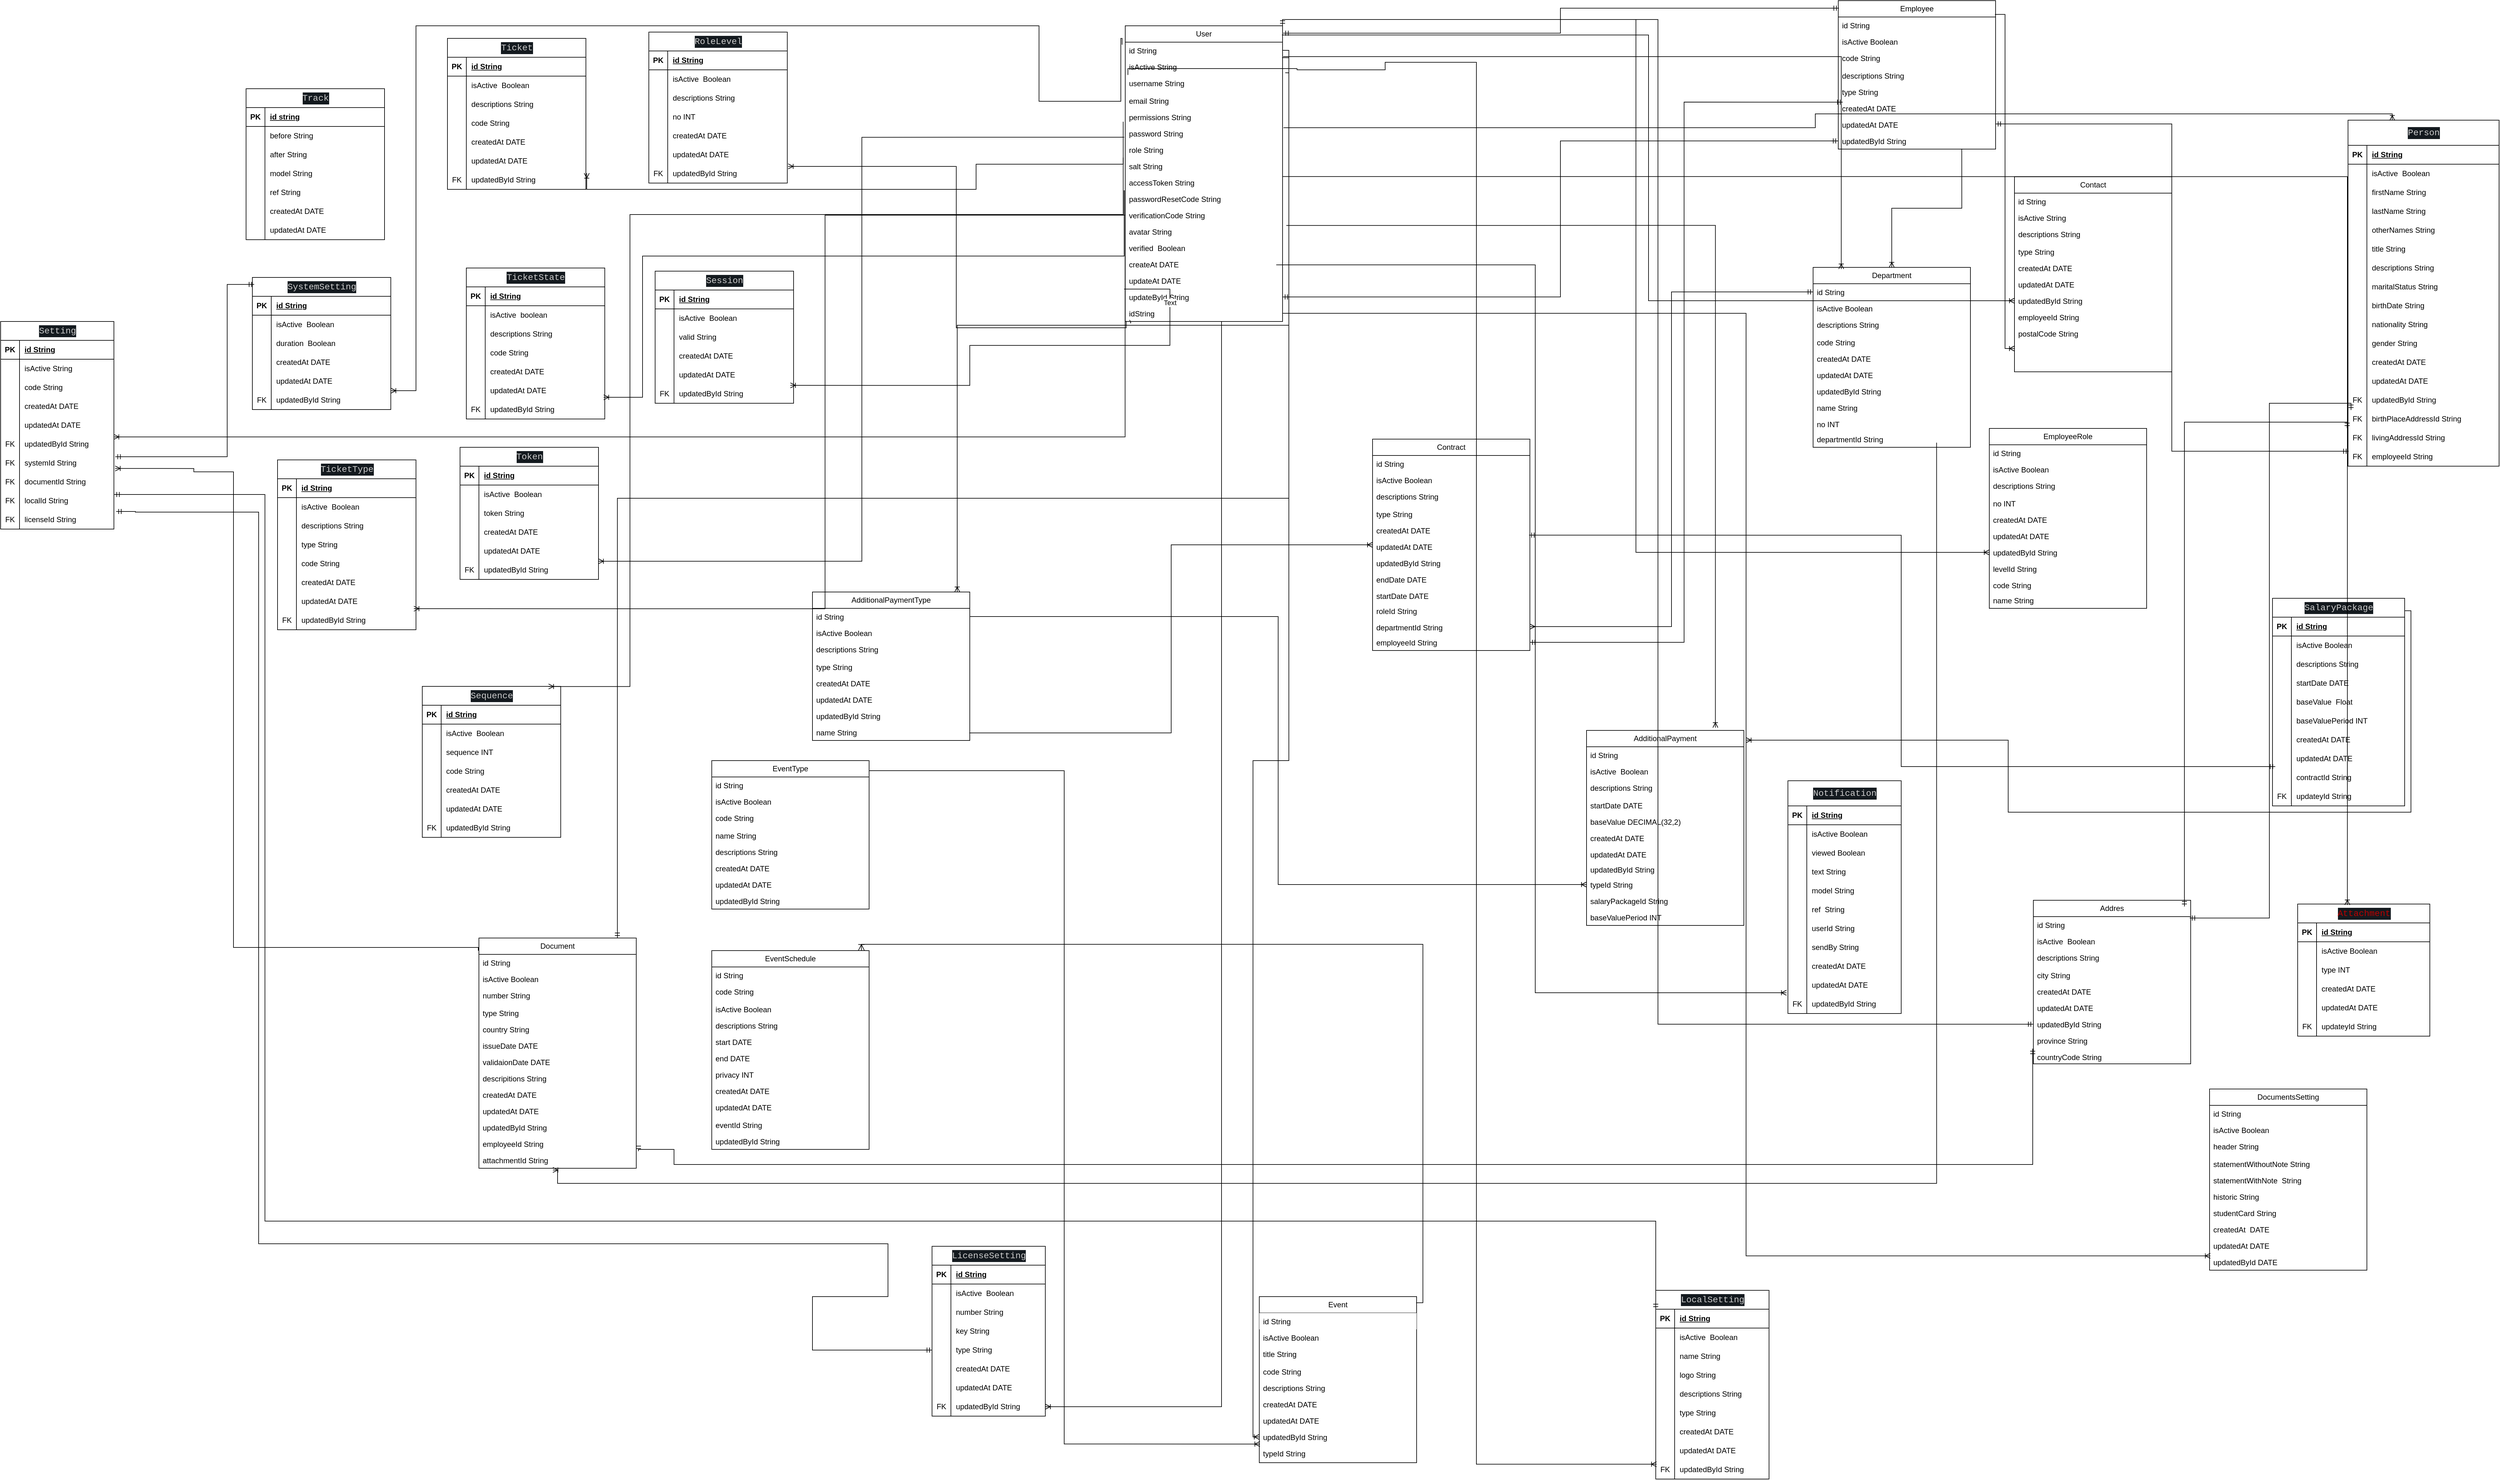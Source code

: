 <mxfile version="22.0.8" type="github" pages="3">
  <diagram name="Diagrama de dados" id="xZ7KFnMJ7kYW5XF7bgZQ">
    <mxGraphModel dx="6881" dy="2230" grid="1" gridSize="10" guides="1" tooltips="1" connect="1" arrows="1" fold="1" page="1" pageScale="1" pageWidth="827" pageHeight="1169" math="0" shadow="0">
      <root>
        <mxCell id="0" />
        <mxCell id="1" parent="0" />
        <mxCell id="KIw6dPZ-yiW8JytxpnhD-1" value="User" style="swimlane;fontStyle=0;childLayout=stackLayout;horizontal=1;startSize=26;fillColor=none;horizontalStack=0;resizeParent=1;resizeParentMax=0;resizeLast=0;collapsible=1;marginBottom=0;whiteSpace=wrap;html=1;" parent="1" vertex="1">
          <mxGeometry x="-663" y="40" width="250" height="470" as="geometry" />
        </mxCell>
        <mxCell id="Lv1KW5_tTUNsYKSLPR1G-13" value="id String" style="text;strokeColor=none;fillColor=none;align=left;verticalAlign=top;spacingLeft=4;spacingRight=4;overflow=hidden;rotatable=0;points=[[0,0.5],[1,0.5]];portConstraint=eastwest;whiteSpace=wrap;html=1;shadow=0;" parent="KIw6dPZ-yiW8JytxpnhD-1" vertex="1">
          <mxGeometry y="26" width="250" height="26" as="geometry" />
        </mxCell>
        <mxCell id="Lv1KW5_tTUNsYKSLPR1G-8" value="isActive String" style="text;strokeColor=none;fillColor=none;align=left;verticalAlign=top;spacingLeft=4;spacingRight=4;overflow=hidden;rotatable=0;points=[[0,0.5],[1,0.5]];portConstraint=eastwest;whiteSpace=wrap;html=1;shadow=0;" parent="KIw6dPZ-yiW8JytxpnhD-1" vertex="1">
          <mxGeometry y="52" width="250" height="26" as="geometry" />
        </mxCell>
        <mxCell id="Lv1KW5_tTUNsYKSLPR1G-12" value="username String" style="text;strokeColor=none;fillColor=none;align=left;verticalAlign=top;spacingLeft=4;spacingRight=4;overflow=hidden;rotatable=0;points=[[0,0.5],[1,0.5]];portConstraint=eastwest;whiteSpace=wrap;html=1;shadow=0;" parent="KIw6dPZ-yiW8JytxpnhD-1" vertex="1">
          <mxGeometry y="78" width="250" height="28" as="geometry" />
        </mxCell>
        <mxCell id="Lv1KW5_tTUNsYKSLPR1G-11" value="email String" style="text;strokeColor=none;fillColor=none;align=left;verticalAlign=top;spacingLeft=4;spacingRight=4;overflow=hidden;rotatable=0;points=[[0,0.5],[1,0.5]];portConstraint=eastwest;whiteSpace=wrap;html=1;shadow=0;" parent="KIw6dPZ-yiW8JytxpnhD-1" vertex="1">
          <mxGeometry y="106" width="250" height="26" as="geometry" />
        </mxCell>
        <mxCell id="Lv1KW5_tTUNsYKSLPR1G-14" value="permissions String" style="text;strokeColor=none;fillColor=none;align=left;verticalAlign=top;spacingLeft=4;spacingRight=4;overflow=hidden;rotatable=0;points=[[0,0.5],[1,0.5]];portConstraint=eastwest;whiteSpace=wrap;html=1;shadow=0;" parent="KIw6dPZ-yiW8JytxpnhD-1" vertex="1">
          <mxGeometry y="132" width="250" height="26" as="geometry" />
        </mxCell>
        <mxCell id="Lv1KW5_tTUNsYKSLPR1G-15" value="password String" style="text;strokeColor=none;fillColor=none;align=left;verticalAlign=top;spacingLeft=4;spacingRight=4;overflow=hidden;rotatable=0;points=[[0,0.5],[1,0.5]];portConstraint=eastwest;whiteSpace=wrap;html=1;shadow=0;" parent="KIw6dPZ-yiW8JytxpnhD-1" vertex="1">
          <mxGeometry y="158" width="250" height="26" as="geometry" />
        </mxCell>
        <mxCell id="Lv1KW5_tTUNsYKSLPR1G-16" value="role String" style="text;strokeColor=none;fillColor=none;align=left;verticalAlign=top;spacingLeft=4;spacingRight=4;overflow=hidden;rotatable=0;points=[[0,0.5],[1,0.5]];portConstraint=eastwest;whiteSpace=wrap;html=1;shadow=0;" parent="KIw6dPZ-yiW8JytxpnhD-1" vertex="1">
          <mxGeometry y="184" width="250" height="26" as="geometry" />
        </mxCell>
        <mxCell id="Lv1KW5_tTUNsYKSLPR1G-17" value="salt String" style="text;strokeColor=none;fillColor=none;align=left;verticalAlign=top;spacingLeft=4;spacingRight=4;overflow=hidden;rotatable=0;points=[[0,0.5],[1,0.5]];portConstraint=eastwest;whiteSpace=wrap;html=1;shadow=0;" parent="KIw6dPZ-yiW8JytxpnhD-1" vertex="1">
          <mxGeometry y="210" width="250" height="26" as="geometry" />
        </mxCell>
        <mxCell id="Lv1KW5_tTUNsYKSLPR1G-10" value="accessToken String" style="text;strokeColor=none;fillColor=none;align=left;verticalAlign=top;spacingLeft=4;spacingRight=4;overflow=hidden;rotatable=0;points=[[0,0.5],[1,0.5]];portConstraint=eastwest;whiteSpace=wrap;html=1;shadow=0;" parent="KIw6dPZ-yiW8JytxpnhD-1" vertex="1">
          <mxGeometry y="236" width="250" height="26" as="geometry" />
        </mxCell>
        <mxCell id="Lv1KW5_tTUNsYKSLPR1G-1" value="passwordResetCode String" style="text;strokeColor=none;fillColor=none;align=left;verticalAlign=top;spacingLeft=4;spacingRight=4;overflow=hidden;rotatable=0;points=[[0,0.5],[1,0.5]];portConstraint=eastwest;whiteSpace=wrap;html=1;shadow=0;" parent="KIw6dPZ-yiW8JytxpnhD-1" vertex="1">
          <mxGeometry y="262" width="250" height="26" as="geometry" />
        </mxCell>
        <mxCell id="Lv1KW5_tTUNsYKSLPR1G-4" value="verificationCode String" style="text;strokeColor=none;fillColor=none;align=left;verticalAlign=top;spacingLeft=4;spacingRight=4;overflow=hidden;rotatable=0;points=[[0,0.5],[1,0.5]];portConstraint=eastwest;whiteSpace=wrap;html=1;shadow=0;" parent="KIw6dPZ-yiW8JytxpnhD-1" vertex="1">
          <mxGeometry y="288" width="250" height="26" as="geometry" />
        </mxCell>
        <mxCell id="Lv1KW5_tTUNsYKSLPR1G-18" value="avatar String" style="text;strokeColor=none;fillColor=none;align=left;verticalAlign=top;spacingLeft=4;spacingRight=4;overflow=hidden;rotatable=0;points=[[0,0.5],[1,0.5]];portConstraint=eastwest;whiteSpace=wrap;html=1;shadow=0;" parent="KIw6dPZ-yiW8JytxpnhD-1" vertex="1">
          <mxGeometry y="314" width="250" height="26" as="geometry" />
        </mxCell>
        <mxCell id="Lv1KW5_tTUNsYKSLPR1G-6" value="verified&amp;nbsp; Boolean" style="text;strokeColor=none;fillColor=none;align=left;verticalAlign=top;spacingLeft=4;spacingRight=4;overflow=hidden;rotatable=0;points=[[0,0.5],[1,0.5]];portConstraint=eastwest;whiteSpace=wrap;html=1;shadow=0;" parent="KIw6dPZ-yiW8JytxpnhD-1" vertex="1">
          <mxGeometry y="340" width="250" height="26" as="geometry" />
        </mxCell>
        <mxCell id="Lv1KW5_tTUNsYKSLPR1G-5" value="createAt DATE" style="text;strokeColor=none;fillColor=none;align=left;verticalAlign=top;spacingLeft=4;spacingRight=4;overflow=hidden;rotatable=0;points=[[0,0.5],[1,0.5]];portConstraint=eastwest;whiteSpace=wrap;html=1;shadow=0;" parent="KIw6dPZ-yiW8JytxpnhD-1" vertex="1">
          <mxGeometry y="366" width="250" height="26" as="geometry" />
        </mxCell>
        <mxCell id="Lv1KW5_tTUNsYKSLPR1G-7" value="updateAt DATE" style="text;strokeColor=none;fillColor=none;align=left;verticalAlign=top;spacingLeft=4;spacingRight=4;overflow=hidden;rotatable=0;points=[[0,0.5],[1,0.5]];portConstraint=eastwest;whiteSpace=wrap;html=1;shadow=0;" parent="KIw6dPZ-yiW8JytxpnhD-1" vertex="1">
          <mxGeometry y="392" width="250" height="26" as="geometry" />
        </mxCell>
        <mxCell id="Lv1KW5_tTUNsYKSLPR1G-2" value="updateById String" style="text;strokeColor=none;fillColor=none;align=left;verticalAlign=top;spacingLeft=4;spacingRight=4;overflow=hidden;rotatable=0;points=[[0,0.5],[1,0.5]];portConstraint=eastwest;whiteSpace=wrap;html=1;shadow=0;" parent="KIw6dPZ-yiW8JytxpnhD-1" vertex="1">
          <mxGeometry y="418" width="250" height="26" as="geometry" />
        </mxCell>
        <mxCell id="KIw6dPZ-yiW8JytxpnhD-3" value="idString&lt;br&gt;)" style="text;strokeColor=none;fillColor=none;align=left;verticalAlign=top;spacingLeft=4;spacingRight=4;overflow=hidden;rotatable=0;points=[[0,0.5],[1,0.5]];portConstraint=eastwest;whiteSpace=wrap;html=1;shadow=0;" parent="KIw6dPZ-yiW8JytxpnhD-1" vertex="1">
          <mxGeometry y="444" width="250" height="26" as="geometry" />
        </mxCell>
        <mxCell id="Lv1KW5_tTUNsYKSLPR1G-57" value="Contact" style="swimlane;fontStyle=0;childLayout=stackLayout;horizontal=1;startSize=26;fillColor=none;horizontalStack=0;resizeParent=1;resizeParentMax=0;resizeLast=0;collapsible=1;marginBottom=0;whiteSpace=wrap;html=1;" parent="1" vertex="1">
          <mxGeometry x="750" y="280" width="250" height="310" as="geometry" />
        </mxCell>
        <mxCell id="Lv1KW5_tTUNsYKSLPR1G-58" value="id String" style="text;strokeColor=none;fillColor=none;align=left;verticalAlign=top;spacingLeft=4;spacingRight=4;overflow=hidden;rotatable=0;points=[[0,0.5],[1,0.5]];portConstraint=eastwest;whiteSpace=wrap;html=1;shadow=0;" parent="Lv1KW5_tTUNsYKSLPR1G-57" vertex="1">
          <mxGeometry y="26" width="250" height="26" as="geometry" />
        </mxCell>
        <mxCell id="Lv1KW5_tTUNsYKSLPR1G-59" value="isActive String" style="text;strokeColor=none;fillColor=none;align=left;verticalAlign=top;spacingLeft=4;spacingRight=4;overflow=hidden;rotatable=0;points=[[0,0.5],[1,0.5]];portConstraint=eastwest;whiteSpace=wrap;html=1;shadow=0;" parent="Lv1KW5_tTUNsYKSLPR1G-57" vertex="1">
          <mxGeometry y="52" width="250" height="26" as="geometry" />
        </mxCell>
        <mxCell id="Lv1KW5_tTUNsYKSLPR1G-60" value="descriptions String" style="text;strokeColor=none;fillColor=none;align=left;verticalAlign=top;spacingLeft=4;spacingRight=4;overflow=hidden;rotatable=0;points=[[0,0.5],[1,0.5]];portConstraint=eastwest;whiteSpace=wrap;html=1;shadow=0;" parent="Lv1KW5_tTUNsYKSLPR1G-57" vertex="1">
          <mxGeometry y="78" width="250" height="28" as="geometry" />
        </mxCell>
        <mxCell id="Lv1KW5_tTUNsYKSLPR1G-61" value="type String" style="text;strokeColor=none;fillColor=none;align=left;verticalAlign=top;spacingLeft=4;spacingRight=4;overflow=hidden;rotatable=0;points=[[0,0.5],[1,0.5]];portConstraint=eastwest;whiteSpace=wrap;html=1;shadow=0;" parent="Lv1KW5_tTUNsYKSLPR1G-57" vertex="1">
          <mxGeometry y="106" width="250" height="26" as="geometry" />
        </mxCell>
        <mxCell id="Lv1KW5_tTUNsYKSLPR1G-71" value="createdAt DATE" style="text;strokeColor=none;fillColor=none;align=left;verticalAlign=top;spacingLeft=4;spacingRight=4;overflow=hidden;rotatable=0;points=[[0,0.5],[1,0.5]];portConstraint=eastwest;whiteSpace=wrap;html=1;shadow=0;" parent="Lv1KW5_tTUNsYKSLPR1G-57" vertex="1">
          <mxGeometry y="132" width="250" height="26" as="geometry" />
        </mxCell>
        <mxCell id="Lv1KW5_tTUNsYKSLPR1G-72" value="updatedAt DATE" style="text;strokeColor=none;fillColor=none;align=left;verticalAlign=top;spacingLeft=4;spacingRight=4;overflow=hidden;rotatable=0;points=[[0,0.5],[1,0.5]];portConstraint=eastwest;whiteSpace=wrap;html=1;shadow=0;" parent="Lv1KW5_tTUNsYKSLPR1G-57" vertex="1">
          <mxGeometry y="158" width="250" height="26" as="geometry" />
        </mxCell>
        <mxCell id="Lv1KW5_tTUNsYKSLPR1G-73" value="updatedById String" style="text;strokeColor=none;fillColor=none;align=left;verticalAlign=top;spacingLeft=4;spacingRight=4;overflow=hidden;rotatable=0;points=[[0,0.5],[1,0.5]];portConstraint=eastwest;whiteSpace=wrap;html=1;shadow=0;" parent="Lv1KW5_tTUNsYKSLPR1G-57" vertex="1">
          <mxGeometry y="184" width="250" height="26" as="geometry" />
        </mxCell>
        <mxCell id="Lv1KW5_tTUNsYKSLPR1G-74" value="employeeId String" style="text;strokeColor=none;fillColor=none;align=left;verticalAlign=top;spacingLeft=4;spacingRight=4;overflow=hidden;rotatable=0;points=[[0,0.5],[1,0.5]];portConstraint=eastwest;whiteSpace=wrap;html=1;shadow=0;" parent="Lv1KW5_tTUNsYKSLPR1G-57" vertex="1">
          <mxGeometry y="210" width="250" height="26" as="geometry" />
        </mxCell>
        <mxCell id="Lv1KW5_tTUNsYKSLPR1G-75" value="postalCode String" style="text;strokeColor=none;fillColor=none;align=left;verticalAlign=top;spacingLeft=4;spacingRight=4;overflow=hidden;rotatable=0;points=[[0,0.5],[1,0.5]];portConstraint=eastwest;whiteSpace=wrap;html=1;" parent="Lv1KW5_tTUNsYKSLPR1G-57" vertex="1">
          <mxGeometry y="236" width="250" height="74" as="geometry" />
        </mxCell>
        <mxCell id="Lv1KW5_tTUNsYKSLPR1G-77" value="EmployeeRole" style="swimlane;fontStyle=0;childLayout=stackLayout;horizontal=1;startSize=26;fillColor=none;horizontalStack=0;resizeParent=1;resizeParentMax=0;resizeLast=0;collapsible=1;marginBottom=0;whiteSpace=wrap;html=1;" parent="1" vertex="1">
          <mxGeometry x="710" y="680" width="250" height="286" as="geometry" />
        </mxCell>
        <mxCell id="Lv1KW5_tTUNsYKSLPR1G-78" value="id String" style="text;strokeColor=none;fillColor=none;align=left;verticalAlign=top;spacingLeft=4;spacingRight=4;overflow=hidden;rotatable=0;points=[[0,0.5],[1,0.5]];portConstraint=eastwest;whiteSpace=wrap;html=1;shadow=0;" parent="Lv1KW5_tTUNsYKSLPR1G-77" vertex="1">
          <mxGeometry y="26" width="250" height="26" as="geometry" />
        </mxCell>
        <mxCell id="Lv1KW5_tTUNsYKSLPR1G-79" value="isActive Boolean" style="text;strokeColor=none;fillColor=none;align=left;verticalAlign=top;spacingLeft=4;spacingRight=4;overflow=hidden;rotatable=0;points=[[0,0.5],[1,0.5]];portConstraint=eastwest;whiteSpace=wrap;html=1;shadow=0;" parent="Lv1KW5_tTUNsYKSLPR1G-77" vertex="1">
          <mxGeometry y="52" width="250" height="26" as="geometry" />
        </mxCell>
        <mxCell id="Lv1KW5_tTUNsYKSLPR1G-80" value="descriptions String" style="text;strokeColor=none;fillColor=none;align=left;verticalAlign=top;spacingLeft=4;spacingRight=4;overflow=hidden;rotatable=0;points=[[0,0.5],[1,0.5]];portConstraint=eastwest;whiteSpace=wrap;html=1;shadow=0;" parent="Lv1KW5_tTUNsYKSLPR1G-77" vertex="1">
          <mxGeometry y="78" width="250" height="28" as="geometry" />
        </mxCell>
        <mxCell id="Lv1KW5_tTUNsYKSLPR1G-81" value="no INT" style="text;strokeColor=none;fillColor=none;align=left;verticalAlign=top;spacingLeft=4;spacingRight=4;overflow=hidden;rotatable=0;points=[[0,0.5],[1,0.5]];portConstraint=eastwest;whiteSpace=wrap;html=1;shadow=0;" parent="Lv1KW5_tTUNsYKSLPR1G-77" vertex="1">
          <mxGeometry y="106" width="250" height="26" as="geometry" />
        </mxCell>
        <mxCell id="Lv1KW5_tTUNsYKSLPR1G-82" value="createdAt DATE" style="text;strokeColor=none;fillColor=none;align=left;verticalAlign=top;spacingLeft=4;spacingRight=4;overflow=hidden;rotatable=0;points=[[0,0.5],[1,0.5]];portConstraint=eastwest;whiteSpace=wrap;html=1;shadow=0;" parent="Lv1KW5_tTUNsYKSLPR1G-77" vertex="1">
          <mxGeometry y="132" width="250" height="26" as="geometry" />
        </mxCell>
        <mxCell id="Lv1KW5_tTUNsYKSLPR1G-83" value="updatedAt DATE" style="text;strokeColor=none;fillColor=none;align=left;verticalAlign=top;spacingLeft=4;spacingRight=4;overflow=hidden;rotatable=0;points=[[0,0.5],[1,0.5]];portConstraint=eastwest;whiteSpace=wrap;html=1;shadow=0;" parent="Lv1KW5_tTUNsYKSLPR1G-77" vertex="1">
          <mxGeometry y="158" width="250" height="26" as="geometry" />
        </mxCell>
        <mxCell id="Lv1KW5_tTUNsYKSLPR1G-84" value="updatedById String" style="text;strokeColor=none;fillColor=none;align=left;verticalAlign=top;spacingLeft=4;spacingRight=4;overflow=hidden;rotatable=0;points=[[0,0.5],[1,0.5]];portConstraint=eastwest;whiteSpace=wrap;html=1;shadow=0;" parent="Lv1KW5_tTUNsYKSLPR1G-77" vertex="1">
          <mxGeometry y="184" width="250" height="26" as="geometry" />
        </mxCell>
        <mxCell id="Lv1KW5_tTUNsYKSLPR1G-85" value="levelId String" style="text;strokeColor=none;fillColor=none;align=left;verticalAlign=top;spacingLeft=4;spacingRight=4;overflow=hidden;rotatable=0;points=[[0,0.5],[1,0.5]];portConstraint=eastwest;whiteSpace=wrap;html=1;shadow=0;" parent="Lv1KW5_tTUNsYKSLPR1G-77" vertex="1">
          <mxGeometry y="210" width="250" height="26" as="geometry" />
        </mxCell>
        <mxCell id="Lv1KW5_tTUNsYKSLPR1G-86" value="code String" style="text;strokeColor=none;fillColor=none;align=left;verticalAlign=top;spacingLeft=4;spacingRight=4;overflow=hidden;rotatable=0;points=[[0,0.5],[1,0.5]];portConstraint=eastwest;whiteSpace=wrap;html=1;" parent="Lv1KW5_tTUNsYKSLPR1G-77" vertex="1">
          <mxGeometry y="236" width="250" height="24" as="geometry" />
        </mxCell>
        <mxCell id="Lv1KW5_tTUNsYKSLPR1G-87" value="name String" style="text;strokeColor=none;fillColor=none;align=left;verticalAlign=top;spacingLeft=4;spacingRight=4;overflow=hidden;rotatable=0;points=[[0,0.5],[1,0.5]];portConstraint=eastwest;whiteSpace=wrap;html=1;shadow=0;" parent="Lv1KW5_tTUNsYKSLPR1G-77" vertex="1">
          <mxGeometry y="260" width="250" height="26" as="geometry" />
        </mxCell>
        <mxCell id="Lv1KW5_tTUNsYKSLPR1G-118" value="Addres" style="swimlane;fontStyle=0;childLayout=stackLayout;horizontal=1;startSize=26;fillColor=none;horizontalStack=0;resizeParent=1;resizeParentMax=0;resizeLast=0;collapsible=1;marginBottom=0;whiteSpace=wrap;html=1;" parent="1" vertex="1">
          <mxGeometry x="780" y="1430" width="250" height="260" as="geometry" />
        </mxCell>
        <mxCell id="Lv1KW5_tTUNsYKSLPR1G-119" value="id String" style="text;strokeColor=none;fillColor=none;align=left;verticalAlign=top;spacingLeft=4;spacingRight=4;overflow=hidden;rotatable=0;points=[[0,0.5],[1,0.5]];portConstraint=eastwest;whiteSpace=wrap;html=1;shadow=0;" parent="Lv1KW5_tTUNsYKSLPR1G-118" vertex="1">
          <mxGeometry y="26" width="250" height="26" as="geometry" />
        </mxCell>
        <mxCell id="Lv1KW5_tTUNsYKSLPR1G-120" value="isActive&amp;nbsp; Boolean" style="text;strokeColor=none;fillColor=none;align=left;verticalAlign=top;spacingLeft=4;spacingRight=4;overflow=hidden;rotatable=0;points=[[0,0.5],[1,0.5]];portConstraint=eastwest;whiteSpace=wrap;html=1;shadow=0;" parent="Lv1KW5_tTUNsYKSLPR1G-118" vertex="1">
          <mxGeometry y="52" width="250" height="26" as="geometry" />
        </mxCell>
        <mxCell id="Lv1KW5_tTUNsYKSLPR1G-121" value="descriptions String" style="text;strokeColor=none;fillColor=none;align=left;verticalAlign=top;spacingLeft=4;spacingRight=4;overflow=hidden;rotatable=0;points=[[0,0.5],[1,0.5]];portConstraint=eastwest;whiteSpace=wrap;html=1;shadow=0;" parent="Lv1KW5_tTUNsYKSLPR1G-118" vertex="1">
          <mxGeometry y="78" width="250" height="28" as="geometry" />
        </mxCell>
        <mxCell id="Lv1KW5_tTUNsYKSLPR1G-122" value="city String" style="text;strokeColor=none;fillColor=none;align=left;verticalAlign=top;spacingLeft=4;spacingRight=4;overflow=hidden;rotatable=0;points=[[0,0.5],[1,0.5]];portConstraint=eastwest;whiteSpace=wrap;html=1;shadow=0;" parent="Lv1KW5_tTUNsYKSLPR1G-118" vertex="1">
          <mxGeometry y="106" width="250" height="26" as="geometry" />
        </mxCell>
        <mxCell id="Lv1KW5_tTUNsYKSLPR1G-123" value="createdAt DATE" style="text;strokeColor=none;fillColor=none;align=left;verticalAlign=top;spacingLeft=4;spacingRight=4;overflow=hidden;rotatable=0;points=[[0,0.5],[1,0.5]];portConstraint=eastwest;whiteSpace=wrap;html=1;shadow=0;" parent="Lv1KW5_tTUNsYKSLPR1G-118" vertex="1">
          <mxGeometry y="132" width="250" height="26" as="geometry" />
        </mxCell>
        <mxCell id="Lv1KW5_tTUNsYKSLPR1G-124" value="updatedAt DATE" style="text;strokeColor=none;fillColor=none;align=left;verticalAlign=top;spacingLeft=4;spacingRight=4;overflow=hidden;rotatable=0;points=[[0,0.5],[1,0.5]];portConstraint=eastwest;whiteSpace=wrap;html=1;shadow=0;" parent="Lv1KW5_tTUNsYKSLPR1G-118" vertex="1">
          <mxGeometry y="158" width="250" height="26" as="geometry" />
        </mxCell>
        <mxCell id="Lv1KW5_tTUNsYKSLPR1G-125" value="updatedById String" style="text;strokeColor=none;fillColor=none;align=left;verticalAlign=top;spacingLeft=4;spacingRight=4;overflow=hidden;rotatable=0;points=[[0,0.5],[1,0.5]];portConstraint=eastwest;whiteSpace=wrap;html=1;shadow=0;" parent="Lv1KW5_tTUNsYKSLPR1G-118" vertex="1">
          <mxGeometry y="184" width="250" height="26" as="geometry" />
        </mxCell>
        <mxCell id="Lv1KW5_tTUNsYKSLPR1G-126" value="province String" style="text;strokeColor=none;fillColor=none;align=left;verticalAlign=top;spacingLeft=4;spacingRight=4;overflow=hidden;rotatable=0;points=[[0,0.5],[1,0.5]];portConstraint=eastwest;whiteSpace=wrap;html=1;shadow=0;" parent="Lv1KW5_tTUNsYKSLPR1G-118" vertex="1">
          <mxGeometry y="210" width="250" height="26" as="geometry" />
        </mxCell>
        <mxCell id="Lv1KW5_tTUNsYKSLPR1G-127" value="countryCode String" style="text;strokeColor=none;fillColor=none;align=left;verticalAlign=top;spacingLeft=4;spacingRight=4;overflow=hidden;rotatable=0;points=[[0,0.5],[1,0.5]];portConstraint=eastwest;whiteSpace=wrap;html=1;" parent="Lv1KW5_tTUNsYKSLPR1G-118" vertex="1">
          <mxGeometry y="236" width="250" height="24" as="geometry" />
        </mxCell>
        <mxCell id="Lv1KW5_tTUNsYKSLPR1G-153" value="AdditionalPayment" style="swimlane;fontStyle=0;childLayout=stackLayout;horizontal=1;startSize=26;fillColor=default;horizontalStack=0;resizeParent=1;resizeParentMax=0;resizeLast=0;collapsible=1;marginBottom=0;whiteSpace=wrap;html=1;" parent="1" vertex="1">
          <mxGeometry x="70" y="1160" width="250" height="310" as="geometry" />
        </mxCell>
        <mxCell id="Lv1KW5_tTUNsYKSLPR1G-154" value="id String" style="text;strokeColor=none;fillColor=none;align=left;verticalAlign=top;spacingLeft=4;spacingRight=4;overflow=hidden;rotatable=0;points=[[0,0.5],[1,0.5]];portConstraint=eastwest;whiteSpace=wrap;html=1;shadow=0;" parent="Lv1KW5_tTUNsYKSLPR1G-153" vertex="1">
          <mxGeometry y="26" width="250" height="26" as="geometry" />
        </mxCell>
        <mxCell id="Lv1KW5_tTUNsYKSLPR1G-155" value="isActive&amp;nbsp; Boolean" style="text;strokeColor=none;fillColor=none;align=left;verticalAlign=top;spacingLeft=4;spacingRight=4;overflow=hidden;rotatable=0;points=[[0,0.5],[1,0.5]];portConstraint=eastwest;whiteSpace=wrap;html=1;shadow=0;" parent="Lv1KW5_tTUNsYKSLPR1G-153" vertex="1">
          <mxGeometry y="52" width="250" height="26" as="geometry" />
        </mxCell>
        <mxCell id="Lv1KW5_tTUNsYKSLPR1G-156" value="descriptions String" style="text;strokeColor=none;fillColor=none;align=left;verticalAlign=top;spacingLeft=4;spacingRight=4;overflow=hidden;rotatable=0;points=[[0,0.5],[1,0.5]];portConstraint=eastwest;whiteSpace=wrap;html=1;shadow=0;" parent="Lv1KW5_tTUNsYKSLPR1G-153" vertex="1">
          <mxGeometry y="78" width="250" height="28" as="geometry" />
        </mxCell>
        <mxCell id="Lv1KW5_tTUNsYKSLPR1G-157" value="startDate DATE" style="text;strokeColor=none;fillColor=none;align=left;verticalAlign=top;spacingLeft=4;spacingRight=4;overflow=hidden;rotatable=0;points=[[0,0.5],[1,0.5]];portConstraint=eastwest;whiteSpace=wrap;html=1;shadow=0;" parent="Lv1KW5_tTUNsYKSLPR1G-153" vertex="1">
          <mxGeometry y="106" width="250" height="26" as="geometry" />
        </mxCell>
        <mxCell id="Lv1KW5_tTUNsYKSLPR1G-158" value="baseValue DECIMAL(32,2)" style="text;strokeColor=none;fillColor=none;align=left;verticalAlign=top;spacingLeft=4;spacingRight=4;overflow=hidden;rotatable=0;points=[[0,0.5],[1,0.5]];portConstraint=eastwest;whiteSpace=wrap;html=1;shadow=0;" parent="Lv1KW5_tTUNsYKSLPR1G-153" vertex="1">
          <mxGeometry y="132" width="250" height="26" as="geometry" />
        </mxCell>
        <mxCell id="Lv1KW5_tTUNsYKSLPR1G-160" value="createdAt DATE" style="text;strokeColor=none;fillColor=none;align=left;verticalAlign=top;spacingLeft=4;spacingRight=4;overflow=hidden;rotatable=0;points=[[0,0.5],[1,0.5]];portConstraint=eastwest;whiteSpace=wrap;html=1;shadow=0;" parent="Lv1KW5_tTUNsYKSLPR1G-153" vertex="1">
          <mxGeometry y="158" width="250" height="26" as="geometry" />
        </mxCell>
        <mxCell id="Lv1KW5_tTUNsYKSLPR1G-162" value="updatedAt DATE" style="text;strokeColor=none;fillColor=none;align=left;verticalAlign=top;spacingLeft=4;spacingRight=4;overflow=hidden;rotatable=0;points=[[0,0.5],[1,0.5]];portConstraint=eastwest;whiteSpace=wrap;html=1;" parent="Lv1KW5_tTUNsYKSLPR1G-153" vertex="1">
          <mxGeometry y="184" width="250" height="24" as="geometry" />
        </mxCell>
        <mxCell id="Lv1KW5_tTUNsYKSLPR1G-164" value="updatedById String" style="text;strokeColor=none;fillColor=none;align=left;verticalAlign=top;spacingLeft=4;spacingRight=4;overflow=hidden;rotatable=0;points=[[0,0.5],[1,0.5]];portConstraint=eastwest;whiteSpace=wrap;html=1;" parent="Lv1KW5_tTUNsYKSLPR1G-153" vertex="1">
          <mxGeometry y="208" width="250" height="24" as="geometry" />
        </mxCell>
        <mxCell id="Lv1KW5_tTUNsYKSLPR1G-165" value="typeId String" style="text;strokeColor=none;fillColor=none;align=left;verticalAlign=top;spacingLeft=4;spacingRight=4;overflow=hidden;rotatable=0;points=[[0,0.5],[1,0.5]];portConstraint=eastwest;whiteSpace=wrap;html=1;shadow=0;" parent="Lv1KW5_tTUNsYKSLPR1G-153" vertex="1">
          <mxGeometry y="232" width="250" height="26" as="geometry" />
        </mxCell>
        <mxCell id="Lv1KW5_tTUNsYKSLPR1G-166" value="salaryPackageId String" style="text;strokeColor=none;fillColor=none;align=left;verticalAlign=top;spacingLeft=4;spacingRight=4;overflow=hidden;rotatable=0;points=[[0,0.5],[1,0.5]];portConstraint=eastwest;whiteSpace=wrap;html=1;shadow=0;" parent="Lv1KW5_tTUNsYKSLPR1G-153" vertex="1">
          <mxGeometry y="258" width="250" height="26" as="geometry" />
        </mxCell>
        <mxCell id="Lv1KW5_tTUNsYKSLPR1G-159" value="baseValuePeriod INT" style="text;strokeColor=none;fillColor=none;align=left;verticalAlign=top;spacingLeft=4;spacingRight=4;overflow=hidden;rotatable=0;points=[[0,0.5],[1,0.5]];portConstraint=eastwest;whiteSpace=wrap;html=1;shadow=0;" parent="Lv1KW5_tTUNsYKSLPR1G-153" vertex="1">
          <mxGeometry y="284" width="250" height="26" as="geometry" />
        </mxCell>
        <mxCell id="Lv1KW5_tTUNsYKSLPR1G-172" value="DocumentsSetting" style="swimlane;fontStyle=0;childLayout=stackLayout;horizontal=1;startSize=26;fillColor=none;horizontalStack=0;resizeParent=1;resizeParentMax=0;resizeLast=0;collapsible=1;marginBottom=0;whiteSpace=wrap;html=1;" parent="1" vertex="1">
          <mxGeometry x="1060" y="1730" width="250" height="288" as="geometry" />
        </mxCell>
        <mxCell id="Lv1KW5_tTUNsYKSLPR1G-173" value="id String" style="text;strokeColor=none;fillColor=none;align=left;verticalAlign=top;spacingLeft=4;spacingRight=4;overflow=hidden;rotatable=0;points=[[0,0.5],[1,0.5]];portConstraint=eastwest;whiteSpace=wrap;html=1;shadow=0;" parent="Lv1KW5_tTUNsYKSLPR1G-172" vertex="1">
          <mxGeometry y="26" width="250" height="26" as="geometry" />
        </mxCell>
        <mxCell id="Lv1KW5_tTUNsYKSLPR1G-174" value="isActive Boolean" style="text;strokeColor=none;fillColor=none;align=left;verticalAlign=top;spacingLeft=4;spacingRight=4;overflow=hidden;rotatable=0;points=[[0,0.5],[1,0.5]];portConstraint=eastwest;whiteSpace=wrap;html=1;shadow=0;" parent="Lv1KW5_tTUNsYKSLPR1G-172" vertex="1">
          <mxGeometry y="52" width="250" height="26" as="geometry" />
        </mxCell>
        <mxCell id="Lv1KW5_tTUNsYKSLPR1G-175" value="header String" style="text;strokeColor=none;fillColor=none;align=left;verticalAlign=top;spacingLeft=4;spacingRight=4;overflow=hidden;rotatable=0;points=[[0,0.5],[1,0.5]];portConstraint=eastwest;whiteSpace=wrap;html=1;shadow=0;" parent="Lv1KW5_tTUNsYKSLPR1G-172" vertex="1">
          <mxGeometry y="78" width="250" height="28" as="geometry" />
        </mxCell>
        <mxCell id="Lv1KW5_tTUNsYKSLPR1G-176" value="statementWithoutNote String" style="text;strokeColor=none;fillColor=none;align=left;verticalAlign=top;spacingLeft=4;spacingRight=4;overflow=hidden;rotatable=0;points=[[0,0.5],[1,0.5]];portConstraint=eastwest;whiteSpace=wrap;html=1;shadow=0;" parent="Lv1KW5_tTUNsYKSLPR1G-172" vertex="1">
          <mxGeometry y="106" width="250" height="26" as="geometry" />
        </mxCell>
        <mxCell id="Lv1KW5_tTUNsYKSLPR1G-177" value="statementWithNote&amp;nbsp; String" style="text;strokeColor=none;fillColor=none;align=left;verticalAlign=top;spacingLeft=4;spacingRight=4;overflow=hidden;rotatable=0;points=[[0,0.5],[1,0.5]];portConstraint=eastwest;whiteSpace=wrap;html=1;shadow=0;" parent="Lv1KW5_tTUNsYKSLPR1G-172" vertex="1">
          <mxGeometry y="132" width="250" height="26" as="geometry" />
        </mxCell>
        <mxCell id="Lv1KW5_tTUNsYKSLPR1G-178" value="historic String" style="text;strokeColor=none;fillColor=none;align=left;verticalAlign=top;spacingLeft=4;spacingRight=4;overflow=hidden;rotatable=0;points=[[0,0.5],[1,0.5]];portConstraint=eastwest;whiteSpace=wrap;html=1;shadow=0;" parent="Lv1KW5_tTUNsYKSLPR1G-172" vertex="1">
          <mxGeometry y="158" width="250" height="26" as="geometry" />
        </mxCell>
        <mxCell id="lhbBw-u-eNigX90rP3jK-7" value="studentCard String" style="text;strokeColor=none;fillColor=none;align=left;verticalAlign=top;spacingLeft=4;spacingRight=4;overflow=hidden;rotatable=0;points=[[0,0.5],[1,0.5]];portConstraint=eastwest;whiteSpace=wrap;html=1;shadow=0;" parent="Lv1KW5_tTUNsYKSLPR1G-172" vertex="1">
          <mxGeometry y="184" width="250" height="26" as="geometry" />
        </mxCell>
        <mxCell id="lhbBw-u-eNigX90rP3jK-8" value="createdAt&amp;nbsp; DATE" style="text;strokeColor=none;fillColor=none;align=left;verticalAlign=top;spacingLeft=4;spacingRight=4;overflow=hidden;rotatable=0;points=[[0,0.5],[1,0.5]];portConstraint=eastwest;whiteSpace=wrap;html=1;shadow=0;" parent="Lv1KW5_tTUNsYKSLPR1G-172" vertex="1">
          <mxGeometry y="210" width="250" height="26" as="geometry" />
        </mxCell>
        <mxCell id="lhbBw-u-eNigX90rP3jK-9" value="updatedAt DATE" style="text;strokeColor=none;fillColor=none;align=left;verticalAlign=top;spacingLeft=4;spacingRight=4;overflow=hidden;rotatable=0;points=[[0,0.5],[1,0.5]];portConstraint=eastwest;whiteSpace=wrap;html=1;shadow=0;" parent="Lv1KW5_tTUNsYKSLPR1G-172" vertex="1">
          <mxGeometry y="236" width="250" height="26" as="geometry" />
        </mxCell>
        <mxCell id="lhbBw-u-eNigX90rP3jK-10" value="updatedById DATE" style="text;strokeColor=none;fillColor=none;align=left;verticalAlign=top;spacingLeft=4;spacingRight=4;overflow=hidden;rotatable=0;points=[[0,0.5],[1,0.5]];portConstraint=eastwest;whiteSpace=wrap;html=1;shadow=0;" parent="Lv1KW5_tTUNsYKSLPR1G-172" vertex="1">
          <mxGeometry y="262" width="250" height="26" as="geometry" />
        </mxCell>
        <mxCell id="Lv1KW5_tTUNsYKSLPR1G-181" value="EventType" style="swimlane;fontStyle=0;childLayout=stackLayout;horizontal=1;startSize=26;fillColor=none;horizontalStack=0;resizeParent=1;resizeParentMax=0;resizeLast=0;collapsible=1;marginBottom=0;whiteSpace=wrap;html=1;" parent="1" vertex="1">
          <mxGeometry x="-1320" y="1208" width="250" height="236" as="geometry" />
        </mxCell>
        <mxCell id="Lv1KW5_tTUNsYKSLPR1G-182" value="id String" style="text;strokeColor=none;fillColor=none;align=left;verticalAlign=top;spacingLeft=4;spacingRight=4;overflow=hidden;rotatable=0;points=[[0,0.5],[1,0.5]];portConstraint=eastwest;whiteSpace=wrap;html=1;shadow=0;" parent="Lv1KW5_tTUNsYKSLPR1G-181" vertex="1">
          <mxGeometry y="26" width="250" height="26" as="geometry" />
        </mxCell>
        <mxCell id="Lv1KW5_tTUNsYKSLPR1G-183" value="isActive Boolean" style="text;strokeColor=none;fillColor=none;align=left;verticalAlign=top;spacingLeft=4;spacingRight=4;overflow=hidden;rotatable=0;points=[[0,0.5],[1,0.5]];portConstraint=eastwest;whiteSpace=wrap;html=1;shadow=0;" parent="Lv1KW5_tTUNsYKSLPR1G-181" vertex="1">
          <mxGeometry y="52" width="250" height="26" as="geometry" />
        </mxCell>
        <mxCell id="Lv1KW5_tTUNsYKSLPR1G-184" value="code String" style="text;strokeColor=none;fillColor=none;align=left;verticalAlign=top;spacingLeft=4;spacingRight=4;overflow=hidden;rotatable=0;points=[[0,0.5],[1,0.5]];portConstraint=eastwest;whiteSpace=wrap;html=1;shadow=0;" parent="Lv1KW5_tTUNsYKSLPR1G-181" vertex="1">
          <mxGeometry y="78" width="250" height="28" as="geometry" />
        </mxCell>
        <mxCell id="Lv1KW5_tTUNsYKSLPR1G-185" value="name String" style="text;strokeColor=none;fillColor=none;align=left;verticalAlign=top;spacingLeft=4;spacingRight=4;overflow=hidden;rotatable=0;points=[[0,0.5],[1,0.5]];portConstraint=eastwest;whiteSpace=wrap;html=1;shadow=0;" parent="Lv1KW5_tTUNsYKSLPR1G-181" vertex="1">
          <mxGeometry y="106" width="250" height="26" as="geometry" />
        </mxCell>
        <mxCell id="Lv1KW5_tTUNsYKSLPR1G-186" value="descriptions String" style="text;strokeColor=none;fillColor=none;align=left;verticalAlign=top;spacingLeft=4;spacingRight=4;overflow=hidden;rotatable=0;points=[[0,0.5],[1,0.5]];portConstraint=eastwest;whiteSpace=wrap;html=1;shadow=0;" parent="Lv1KW5_tTUNsYKSLPR1G-181" vertex="1">
          <mxGeometry y="132" width="250" height="26" as="geometry" />
        </mxCell>
        <mxCell id="Lv1KW5_tTUNsYKSLPR1G-187" value="createdAt DATE" style="text;strokeColor=none;fillColor=none;align=left;verticalAlign=top;spacingLeft=4;spacingRight=4;overflow=hidden;rotatable=0;points=[[0,0.5],[1,0.5]];portConstraint=eastwest;whiteSpace=wrap;html=1;shadow=0;" parent="Lv1KW5_tTUNsYKSLPR1G-181" vertex="1">
          <mxGeometry y="158" width="250" height="26" as="geometry" />
        </mxCell>
        <mxCell id="Lv1KW5_tTUNsYKSLPR1G-188" value="updatedAt DATE" style="text;strokeColor=none;fillColor=none;align=left;verticalAlign=top;spacingLeft=4;spacingRight=4;overflow=hidden;rotatable=0;points=[[0,0.5],[1,0.5]];portConstraint=eastwest;whiteSpace=wrap;html=1;shadow=0;" parent="Lv1KW5_tTUNsYKSLPR1G-181" vertex="1">
          <mxGeometry y="184" width="250" height="26" as="geometry" />
        </mxCell>
        <mxCell id="Lv1KW5_tTUNsYKSLPR1G-189" value="updatedById String" style="text;strokeColor=none;fillColor=none;align=left;verticalAlign=top;spacingLeft=4;spacingRight=4;overflow=hidden;rotatable=0;points=[[0,0.5],[1,0.5]];portConstraint=eastwest;whiteSpace=wrap;html=1;shadow=0;" parent="Lv1KW5_tTUNsYKSLPR1G-181" vertex="1">
          <mxGeometry y="210" width="250" height="26" as="geometry" />
        </mxCell>
        <mxCell id="Lv1KW5_tTUNsYKSLPR1G-190" value="Event" style="swimlane;fontStyle=0;childLayout=stackLayout;horizontal=1;startSize=26;fillColor=default;horizontalStack=0;resizeParent=1;resizeParentMax=0;resizeLast=0;collapsible=1;marginBottom=0;whiteSpace=wrap;html=1;" parent="1" vertex="1">
          <mxGeometry x="-450" y="2060" width="250" height="264" as="geometry" />
        </mxCell>
        <mxCell id="Lv1KW5_tTUNsYKSLPR1G-191" value="id String" style="text;strokeColor=none;fillColor=default;align=left;verticalAlign=top;spacingLeft=4;spacingRight=4;overflow=hidden;rotatable=0;points=[[0,0.5],[1,0.5]];portConstraint=eastwest;whiteSpace=wrap;html=1;shadow=0;" parent="Lv1KW5_tTUNsYKSLPR1G-190" vertex="1">
          <mxGeometry y="26" width="250" height="26" as="geometry" />
        </mxCell>
        <mxCell id="Lv1KW5_tTUNsYKSLPR1G-192" value="isActive Boolean" style="text;strokeColor=none;fillColor=none;align=left;verticalAlign=top;spacingLeft=4;spacingRight=4;overflow=hidden;rotatable=0;points=[[0,0.5],[1,0.5]];portConstraint=eastwest;whiteSpace=wrap;html=1;shadow=0;" parent="Lv1KW5_tTUNsYKSLPR1G-190" vertex="1">
          <mxGeometry y="52" width="250" height="26" as="geometry" />
        </mxCell>
        <mxCell id="Lv1KW5_tTUNsYKSLPR1G-193" value="title String" style="text;strokeColor=none;fillColor=none;align=left;verticalAlign=top;spacingLeft=4;spacingRight=4;overflow=hidden;rotatable=0;points=[[0,0.5],[1,0.5]];portConstraint=eastwest;whiteSpace=wrap;html=1;shadow=0;" parent="Lv1KW5_tTUNsYKSLPR1G-190" vertex="1">
          <mxGeometry y="78" width="250" height="28" as="geometry" />
        </mxCell>
        <mxCell id="Lv1KW5_tTUNsYKSLPR1G-194" value="code String" style="text;strokeColor=none;fillColor=none;align=left;verticalAlign=top;spacingLeft=4;spacingRight=4;overflow=hidden;rotatable=0;points=[[0,0.5],[1,0.5]];portConstraint=eastwest;whiteSpace=wrap;html=1;shadow=0;" parent="Lv1KW5_tTUNsYKSLPR1G-190" vertex="1">
          <mxGeometry y="106" width="250" height="26" as="geometry" />
        </mxCell>
        <mxCell id="Lv1KW5_tTUNsYKSLPR1G-195" value="descriptions String" style="text;strokeColor=none;fillColor=none;align=left;verticalAlign=top;spacingLeft=4;spacingRight=4;overflow=hidden;rotatable=0;points=[[0,0.5],[1,0.5]];portConstraint=eastwest;whiteSpace=wrap;html=1;shadow=0;" parent="Lv1KW5_tTUNsYKSLPR1G-190" vertex="1">
          <mxGeometry y="132" width="250" height="26" as="geometry" />
        </mxCell>
        <mxCell id="Lv1KW5_tTUNsYKSLPR1G-196" value="createdAt DATE" style="text;strokeColor=none;fillColor=none;align=left;verticalAlign=top;spacingLeft=4;spacingRight=4;overflow=hidden;rotatable=0;points=[[0,0.5],[1,0.5]];portConstraint=eastwest;whiteSpace=wrap;html=1;shadow=0;" parent="Lv1KW5_tTUNsYKSLPR1G-190" vertex="1">
          <mxGeometry y="158" width="250" height="26" as="geometry" />
        </mxCell>
        <mxCell id="Lv1KW5_tTUNsYKSLPR1G-197" value="updatedAt DATE" style="text;strokeColor=none;fillColor=none;align=left;verticalAlign=top;spacingLeft=4;spacingRight=4;overflow=hidden;rotatable=0;points=[[0,0.5],[1,0.5]];portConstraint=eastwest;whiteSpace=wrap;html=1;shadow=0;" parent="Lv1KW5_tTUNsYKSLPR1G-190" vertex="1">
          <mxGeometry y="184" width="250" height="26" as="geometry" />
        </mxCell>
        <mxCell id="Lv1KW5_tTUNsYKSLPR1G-198" value="updatedById String" style="text;strokeColor=none;fillColor=none;align=left;verticalAlign=top;spacingLeft=4;spacingRight=4;overflow=hidden;rotatable=0;points=[[0,0.5],[1,0.5]];portConstraint=eastwest;whiteSpace=wrap;html=1;shadow=0;" parent="Lv1KW5_tTUNsYKSLPR1G-190" vertex="1">
          <mxGeometry y="210" width="250" height="26" as="geometry" />
        </mxCell>
        <mxCell id="Lv1KW5_tTUNsYKSLPR1G-199" value="typeId String" style="text;strokeColor=none;fillColor=none;align=left;verticalAlign=top;spacingLeft=4;spacingRight=4;overflow=hidden;rotatable=0;points=[[0,0.5],[1,0.5]];portConstraint=eastwest;whiteSpace=wrap;html=1;shadow=0;" parent="Lv1KW5_tTUNsYKSLPR1G-190" vertex="1">
          <mxGeometry y="236" width="250" height="28" as="geometry" />
        </mxCell>
        <mxCell id="Lv1KW5_tTUNsYKSLPR1G-200" value="EventSchedule" style="swimlane;fontStyle=0;childLayout=stackLayout;horizontal=1;startSize=26;fillColor=none;horizontalStack=0;resizeParent=1;resizeParentMax=0;resizeLast=0;collapsible=1;marginBottom=0;whiteSpace=wrap;html=1;" parent="1" vertex="1">
          <mxGeometry x="-1320" y="1510" width="250" height="316" as="geometry" />
        </mxCell>
        <mxCell id="Lv1KW5_tTUNsYKSLPR1G-201" value="id String" style="text;strokeColor=none;fillColor=none;align=left;verticalAlign=top;spacingLeft=4;spacingRight=4;overflow=hidden;rotatable=0;points=[[0,0.5],[1,0.5]];portConstraint=eastwest;whiteSpace=wrap;html=1;shadow=0;" parent="Lv1KW5_tTUNsYKSLPR1G-200" vertex="1">
          <mxGeometry y="26" width="250" height="26" as="geometry" />
        </mxCell>
        <mxCell id="Lv1KW5_tTUNsYKSLPR1G-203" value="code String" style="text;strokeColor=none;fillColor=none;align=left;verticalAlign=top;spacingLeft=4;spacingRight=4;overflow=hidden;rotatable=0;points=[[0,0.5],[1,0.5]];portConstraint=eastwest;whiteSpace=wrap;html=1;shadow=0;" parent="Lv1KW5_tTUNsYKSLPR1G-200" vertex="1">
          <mxGeometry y="52" width="250" height="28" as="geometry" />
        </mxCell>
        <mxCell id="Lv1KW5_tTUNsYKSLPR1G-202" value="isActive Boolean" style="text;strokeColor=none;fillColor=none;align=left;verticalAlign=top;spacingLeft=4;spacingRight=4;overflow=hidden;rotatable=0;points=[[0,0.5],[1,0.5]];portConstraint=eastwest;whiteSpace=wrap;html=1;shadow=0;" parent="Lv1KW5_tTUNsYKSLPR1G-200" vertex="1">
          <mxGeometry y="80" width="250" height="26" as="geometry" />
        </mxCell>
        <mxCell id="Lv1KW5_tTUNsYKSLPR1G-204" value="descriptions String" style="text;strokeColor=none;fillColor=none;align=left;verticalAlign=top;spacingLeft=4;spacingRight=4;overflow=hidden;rotatable=0;points=[[0,0.5],[1,0.5]];portConstraint=eastwest;whiteSpace=wrap;html=1;shadow=0;" parent="Lv1KW5_tTUNsYKSLPR1G-200" vertex="1">
          <mxGeometry y="106" width="250" height="26" as="geometry" />
        </mxCell>
        <mxCell id="Lv1KW5_tTUNsYKSLPR1G-205" value="start DATE" style="text;strokeColor=none;fillColor=none;align=left;verticalAlign=top;spacingLeft=4;spacingRight=4;overflow=hidden;rotatable=0;points=[[0,0.5],[1,0.5]];portConstraint=eastwest;whiteSpace=wrap;html=1;shadow=0;" parent="Lv1KW5_tTUNsYKSLPR1G-200" vertex="1">
          <mxGeometry y="132" width="250" height="26" as="geometry" />
        </mxCell>
        <mxCell id="Lv1KW5_tTUNsYKSLPR1G-206" value="end DATE" style="text;strokeColor=none;fillColor=none;align=left;verticalAlign=top;spacingLeft=4;spacingRight=4;overflow=hidden;rotatable=0;points=[[0,0.5],[1,0.5]];portConstraint=eastwest;whiteSpace=wrap;html=1;shadow=0;" parent="Lv1KW5_tTUNsYKSLPR1G-200" vertex="1">
          <mxGeometry y="158" width="250" height="26" as="geometry" />
        </mxCell>
        <mxCell id="Lv1KW5_tTUNsYKSLPR1G-207" value="privacy INT" style="text;strokeColor=none;fillColor=none;align=left;verticalAlign=top;spacingLeft=4;spacingRight=4;overflow=hidden;rotatable=0;points=[[0,0.5],[1,0.5]];portConstraint=eastwest;whiteSpace=wrap;html=1;shadow=0;" parent="Lv1KW5_tTUNsYKSLPR1G-200" vertex="1">
          <mxGeometry y="184" width="250" height="26" as="geometry" />
        </mxCell>
        <mxCell id="Lv1KW5_tTUNsYKSLPR1G-208" value="createdAt DATE" style="text;strokeColor=none;fillColor=none;align=left;verticalAlign=top;spacingLeft=4;spacingRight=4;overflow=hidden;rotatable=0;points=[[0,0.5],[1,0.5]];portConstraint=eastwest;whiteSpace=wrap;html=1;shadow=0;" parent="Lv1KW5_tTUNsYKSLPR1G-200" vertex="1">
          <mxGeometry y="210" width="250" height="26" as="geometry" />
        </mxCell>
        <mxCell id="Lv1KW5_tTUNsYKSLPR1G-209" value="updatedAt DATE" style="text;strokeColor=none;fillColor=none;align=left;verticalAlign=top;spacingLeft=4;spacingRight=4;overflow=hidden;rotatable=0;points=[[0,0.5],[1,0.5]];portConstraint=eastwest;whiteSpace=wrap;html=1;shadow=0;" parent="Lv1KW5_tTUNsYKSLPR1G-200" vertex="1">
          <mxGeometry y="236" width="250" height="28" as="geometry" />
        </mxCell>
        <mxCell id="Lv1KW5_tTUNsYKSLPR1G-210" value="eventId String" style="text;strokeColor=none;fillColor=none;align=left;verticalAlign=top;spacingLeft=4;spacingRight=4;overflow=hidden;rotatable=0;points=[[0,0.5],[1,0.5]];portConstraint=eastwest;whiteSpace=wrap;html=1;shadow=0;" parent="Lv1KW5_tTUNsYKSLPR1G-200" vertex="1">
          <mxGeometry y="264" width="250" height="26" as="geometry" />
        </mxCell>
        <mxCell id="Lv1KW5_tTUNsYKSLPR1G-212" value="updatedById String" style="text;strokeColor=none;fillColor=none;align=left;verticalAlign=top;spacingLeft=4;spacingRight=4;overflow=hidden;rotatable=0;points=[[0,0.5],[1,0.5]];portConstraint=eastwest;whiteSpace=wrap;html=1;shadow=0;" parent="Lv1KW5_tTUNsYKSLPR1G-200" vertex="1">
          <mxGeometry y="290" width="250" height="26" as="geometry" />
        </mxCell>
        <mxCell id="WhbtE4GXm8ZwQyelrM2S-1" value="" style="edgeStyle=orthogonalEdgeStyle;fontSize=12;html=1;endArrow=ERmandOne;startArrow=ERmandOne;rounded=0;exitX=1.004;exitY=0.025;exitDx=0;exitDy=0;exitPerimeter=0;entryX=0.004;entryY=0.051;entryDx=0;entryDy=0;entryPerimeter=0;" parent="1" source="KIw6dPZ-yiW8JytxpnhD-1" target="Lv1KW5_tTUNsYKSLPR1G-38" edge="1">
          <mxGeometry width="100" height="100" relative="1" as="geometry">
            <mxPoint x="230" y="284.002" as="sourcePoint" />
            <mxPoint x="442" y="325.99" as="targetPoint" />
          </mxGeometry>
        </mxCell>
        <mxCell id="WhbtE4GXm8ZwQyelrM2S-2" value="" style="edgeStyle=orthogonalEdgeStyle;fontSize=12;html=1;endArrow=ERmandOne;startArrow=ERmandOne;rounded=0;exitX=1;exitY=0.5;exitDx=0;exitDy=0;entryX=0.028;entryY=0.128;entryDx=0;entryDy=0;entryPerimeter=0;" parent="1" source="Lv1KW5_tTUNsYKSLPR1G-117" target="Lv1KW5_tTUNsYKSLPR1G-44" edge="1">
          <mxGeometry width="100" height="100" relative="1" as="geometry">
            <mxPoint x="260" y="470" as="sourcePoint" />
            <mxPoint x="360" y="370" as="targetPoint" />
          </mxGeometry>
        </mxCell>
        <mxCell id="WhbtE4GXm8ZwQyelrM2S-3" value="" style="edgeStyle=orthogonalEdgeStyle;fontSize=12;html=1;endArrow=ERmandOne;startArrow=ERmandOne;rounded=0;" parent="1" source="Lv1KW5_tTUNsYKSLPR1G-2" target="Lv1KW5_tTUNsYKSLPR1G-46" edge="1">
          <mxGeometry width="100" height="100" relative="1" as="geometry">
            <mxPoint x="390" y="450" as="sourcePoint" />
            <mxPoint x="490" y="350" as="targetPoint" />
          </mxGeometry>
        </mxCell>
        <mxCell id="WhbtE4GXm8ZwQyelrM2S-4" value="" style="edgeStyle=orthogonalEdgeStyle;fontSize=12;html=1;endArrow=ERmandOne;startArrow=ERmany;rounded=0;entryX=0;entryY=0.5;entryDx=0;entryDy=0;exitX=1;exitY=0.5;exitDx=0;exitDy=0;startFill=0;" parent="1" source="Lv1KW5_tTUNsYKSLPR1G-115" target="Lv1KW5_tTUNsYKSLPR1G-89" edge="1">
          <mxGeometry width="100" height="100" relative="1" as="geometry">
            <mxPoint x="390" y="820" as="sourcePoint" />
            <mxPoint x="490" y="720" as="targetPoint" />
          </mxGeometry>
        </mxCell>
        <mxCell id="WhbtE4GXm8ZwQyelrM2S-7" value="" style="edgeStyle=orthogonalEdgeStyle;fontSize=12;html=1;endArrow=ERoneToMany;rounded=0;exitX=1.004;exitY=0.885;exitDx=0;exitDy=0;exitPerimeter=0;entryX=0.179;entryY=0.009;entryDx=0;entryDy=0;entryPerimeter=0;" parent="1" source="Lv1KW5_tTUNsYKSLPR1G-13" target="Lv1KW5_tTUNsYKSLPR1G-88" edge="1">
          <mxGeometry width="100" height="100" relative="1" as="geometry">
            <mxPoint x="390" y="690" as="sourcePoint" />
            <mxPoint x="490" y="590" as="targetPoint" />
          </mxGeometry>
        </mxCell>
        <mxCell id="WhbtE4GXm8ZwQyelrM2S-8" value="" style="edgeStyle=orthogonalEdgeStyle;fontSize=12;html=1;endArrow=ERoneToMany;rounded=0;exitX=0.996;exitY=0.031;exitDx=0;exitDy=0;exitPerimeter=0;entryX=0;entryY=0.5;entryDx=0;entryDy=0;" parent="1" source="KIw6dPZ-yiW8JytxpnhD-1" target="Lv1KW5_tTUNsYKSLPR1G-73" edge="1">
          <mxGeometry width="100" height="100" relative="1" as="geometry">
            <mxPoint x="390" y="300" as="sourcePoint" />
            <mxPoint x="490" y="200" as="targetPoint" />
          </mxGeometry>
        </mxCell>
        <mxCell id="WhbtE4GXm8ZwQyelrM2S-9" value="" style="edgeStyle=orthogonalEdgeStyle;fontSize=12;html=1;endArrow=ERoneToMany;rounded=0;exitX=0.996;exitY=0.093;exitDx=0;exitDy=0;exitPerimeter=0;entryX=0;entryY=0.5;entryDx=0;entryDy=0;" parent="1" source="Lv1KW5_tTUNsYKSLPR1G-38" target="Lv1KW5_tTUNsYKSLPR1G-75" edge="1">
          <mxGeometry width="100" height="100" relative="1" as="geometry">
            <mxPoint x="630" y="178.024" as="sourcePoint" />
            <mxPoint x="690" y="380" as="targetPoint" />
          </mxGeometry>
        </mxCell>
        <mxCell id="WhbtE4GXm8ZwQyelrM2S-12" value="" style="edgeStyle=orthogonalEdgeStyle;fontSize=12;html=1;endArrow=ERoneToMany;rounded=0;entryX=0;entryY=0.5;entryDx=0;entryDy=0;exitX=1;exitY=0;exitDx=0;exitDy=0;" parent="1" source="KIw6dPZ-yiW8JytxpnhD-1" target="Lv1KW5_tTUNsYKSLPR1G-84" edge="1">
          <mxGeometry width="100" height="100" relative="1" as="geometry">
            <mxPoint x="240" y="570" as="sourcePoint" />
            <mxPoint x="430" y="610" as="targetPoint" />
          </mxGeometry>
        </mxCell>
        <mxCell id="ZIp_3BQnsxvgomGwY_QG-1" value="" style="edgeStyle=orthogonalEdgeStyle;fontSize=12;html=1;endArrow=ERmandOne;startArrow=ERmandOne;rounded=0;entryX=0;entryY=0.5;entryDx=0;entryDy=0;exitX=1;exitY=0;exitDx=0;exitDy=0;" parent="1" source="KIw6dPZ-yiW8JytxpnhD-1" target="Lv1KW5_tTUNsYKSLPR1G-125" edge="1">
          <mxGeometry width="100" height="100" relative="1" as="geometry">
            <mxPoint x="250" y="1000" as="sourcePoint" />
            <mxPoint x="350" y="900" as="targetPoint" />
          </mxGeometry>
        </mxCell>
        <mxCell id="Lv1KW5_tTUNsYKSLPR1G-144" value="Document" style="swimlane;fontStyle=0;childLayout=stackLayout;horizontal=1;startSize=26;fillColor=none;horizontalStack=0;resizeParent=1;resizeParentMax=0;resizeLast=0;collapsible=1;marginBottom=0;whiteSpace=wrap;html=1;" parent="1" vertex="1">
          <mxGeometry x="-1690" y="1490" width="250" height="366" as="geometry" />
        </mxCell>
        <mxCell id="Lv1KW5_tTUNsYKSLPR1G-145" value="id String" style="text;strokeColor=none;fillColor=none;align=left;verticalAlign=top;spacingLeft=4;spacingRight=4;overflow=hidden;rotatable=0;points=[[0,0.5],[1,0.5]];portConstraint=eastwest;whiteSpace=wrap;html=1;shadow=0;" parent="Lv1KW5_tTUNsYKSLPR1G-144" vertex="1">
          <mxGeometry y="26" width="250" height="26" as="geometry" />
        </mxCell>
        <mxCell id="Lv1KW5_tTUNsYKSLPR1G-146" value="isActive Boolean" style="text;strokeColor=none;fillColor=none;align=left;verticalAlign=top;spacingLeft=4;spacingRight=4;overflow=hidden;rotatable=0;points=[[0,0.5],[1,0.5]];portConstraint=eastwest;whiteSpace=wrap;html=1;shadow=0;" parent="Lv1KW5_tTUNsYKSLPR1G-144" vertex="1">
          <mxGeometry y="52" width="250" height="26" as="geometry" />
        </mxCell>
        <mxCell id="Lv1KW5_tTUNsYKSLPR1G-147" value="number String" style="text;strokeColor=none;fillColor=none;align=left;verticalAlign=top;spacingLeft=4;spacingRight=4;overflow=hidden;rotatable=0;points=[[0,0.5],[1,0.5]];portConstraint=eastwest;whiteSpace=wrap;html=1;shadow=0;" parent="Lv1KW5_tTUNsYKSLPR1G-144" vertex="1">
          <mxGeometry y="78" width="250" height="28" as="geometry" />
        </mxCell>
        <mxCell id="Lv1KW5_tTUNsYKSLPR1G-148" value="type String" style="text;strokeColor=none;fillColor=none;align=left;verticalAlign=top;spacingLeft=4;spacingRight=4;overflow=hidden;rotatable=0;points=[[0,0.5],[1,0.5]];portConstraint=eastwest;whiteSpace=wrap;html=1;shadow=0;" parent="Lv1KW5_tTUNsYKSLPR1G-144" vertex="1">
          <mxGeometry y="106" width="250" height="26" as="geometry" />
        </mxCell>
        <mxCell id="Lv1KW5_tTUNsYKSLPR1G-149" value="country String" style="text;strokeColor=none;fillColor=none;align=left;verticalAlign=top;spacingLeft=4;spacingRight=4;overflow=hidden;rotatable=0;points=[[0,0.5],[1,0.5]];portConstraint=eastwest;whiteSpace=wrap;html=1;shadow=0;" parent="Lv1KW5_tTUNsYKSLPR1G-144" vertex="1">
          <mxGeometry y="132" width="250" height="26" as="geometry" />
        </mxCell>
        <mxCell id="Lv1KW5_tTUNsYKSLPR1G-150" value="issueDate DATE" style="text;strokeColor=none;fillColor=none;align=left;verticalAlign=top;spacingLeft=4;spacingRight=4;overflow=hidden;rotatable=0;points=[[0,0.5],[1,0.5]];portConstraint=eastwest;whiteSpace=wrap;html=1;shadow=0;" parent="Lv1KW5_tTUNsYKSLPR1G-144" vertex="1">
          <mxGeometry y="158" width="250" height="26" as="geometry" />
        </mxCell>
        <mxCell id="Lv1KW5_tTUNsYKSLPR1G-151" value="validaionDate DATE" style="text;strokeColor=none;fillColor=none;align=left;verticalAlign=top;spacingLeft=4;spacingRight=4;overflow=hidden;rotatable=0;points=[[0,0.5],[1,0.5]];portConstraint=eastwest;whiteSpace=wrap;html=1;shadow=0;" parent="Lv1KW5_tTUNsYKSLPR1G-144" vertex="1">
          <mxGeometry y="184" width="250" height="26" as="geometry" />
        </mxCell>
        <mxCell id="Lv1KW5_tTUNsYKSLPR1G-152" value="descripitions String" style="text;strokeColor=none;fillColor=none;align=left;verticalAlign=top;spacingLeft=4;spacingRight=4;overflow=hidden;rotatable=0;points=[[0,0.5],[1,0.5]];portConstraint=eastwest;whiteSpace=wrap;html=1;shadow=0;" parent="Lv1KW5_tTUNsYKSLPR1G-144" vertex="1">
          <mxGeometry y="210" width="250" height="26" as="geometry" />
        </mxCell>
        <mxCell id="Lv1KW5_tTUNsYKSLPR1G-167" value="createdAt DATE" style="text;strokeColor=none;fillColor=none;align=left;verticalAlign=top;spacingLeft=4;spacingRight=4;overflow=hidden;rotatable=0;points=[[0,0.5],[1,0.5]];portConstraint=eastwest;whiteSpace=wrap;html=1;shadow=0;" parent="Lv1KW5_tTUNsYKSLPR1G-144" vertex="1">
          <mxGeometry y="236" width="250" height="26" as="geometry" />
        </mxCell>
        <mxCell id="Lv1KW5_tTUNsYKSLPR1G-168" value="updatedAt DATE" style="text;strokeColor=none;fillColor=none;align=left;verticalAlign=top;spacingLeft=4;spacingRight=4;overflow=hidden;rotatable=0;points=[[0,0.5],[1,0.5]];portConstraint=eastwest;whiteSpace=wrap;html=1;shadow=0;" parent="Lv1KW5_tTUNsYKSLPR1G-144" vertex="1">
          <mxGeometry y="262" width="250" height="26" as="geometry" />
        </mxCell>
        <mxCell id="Lv1KW5_tTUNsYKSLPR1G-169" value="updatedById String" style="text;strokeColor=none;fillColor=none;align=left;verticalAlign=top;spacingLeft=4;spacingRight=4;overflow=hidden;rotatable=0;points=[[0,0.5],[1,0.5]];portConstraint=eastwest;whiteSpace=wrap;html=1;shadow=0;" parent="Lv1KW5_tTUNsYKSLPR1G-144" vertex="1">
          <mxGeometry y="288" width="250" height="26" as="geometry" />
        </mxCell>
        <mxCell id="Lv1KW5_tTUNsYKSLPR1G-170" value="employeeId String" style="text;strokeColor=none;fillColor=none;align=left;verticalAlign=top;spacingLeft=4;spacingRight=4;overflow=hidden;rotatable=0;points=[[0,0.5],[1,0.5]];portConstraint=eastwest;whiteSpace=wrap;html=1;shadow=0;" parent="Lv1KW5_tTUNsYKSLPR1G-144" vertex="1">
          <mxGeometry y="314" width="250" height="26" as="geometry" />
        </mxCell>
        <mxCell id="Lv1KW5_tTUNsYKSLPR1G-171" value="attachmentId String" style="text;strokeColor=none;fillColor=none;align=left;verticalAlign=top;spacingLeft=4;spacingRight=4;overflow=hidden;rotatable=0;points=[[0,0.5],[1,0.5]];portConstraint=eastwest;whiteSpace=wrap;html=1;shadow=0;" parent="Lv1KW5_tTUNsYKSLPR1G-144" vertex="1">
          <mxGeometry y="340" width="250" height="26" as="geometry" />
        </mxCell>
        <mxCell id="ZIp_3BQnsxvgomGwY_QG-2" value="&lt;div style=&quot;background-color: rgb(20, 26, 31); font-family: Consolas, &amp;quot;Courier New&amp;quot;, monospace; font-weight: normal; font-size: 14px; line-height: 19px;&quot;&gt;&lt;font color=&quot;rgba(0, 0, 0, 0)&quot;&gt;Attachment&lt;/font&gt;&lt;/div&gt;" style="shape=table;startSize=30;container=1;collapsible=1;childLayout=tableLayout;fixedRows=1;rowLines=0;fontStyle=1;align=center;resizeLast=1;html=1;" parent="1" vertex="1">
          <mxGeometry x="1200" y="1436" width="210" height="210" as="geometry" />
        </mxCell>
        <mxCell id="ZIp_3BQnsxvgomGwY_QG-3" value="" style="shape=tableRow;horizontal=0;startSize=0;swimlaneHead=0;swimlaneBody=0;fillColor=none;collapsible=0;dropTarget=0;points=[[0,0.5],[1,0.5]];portConstraint=eastwest;top=0;left=0;right=0;bottom=1;" parent="ZIp_3BQnsxvgomGwY_QG-2" vertex="1">
          <mxGeometry y="30" width="210" height="30" as="geometry" />
        </mxCell>
        <mxCell id="ZIp_3BQnsxvgomGwY_QG-4" value="PK" style="shape=partialRectangle;connectable=0;fillColor=none;top=0;left=0;bottom=0;right=0;fontStyle=1;overflow=hidden;whiteSpace=wrap;html=1;" parent="ZIp_3BQnsxvgomGwY_QG-3" vertex="1">
          <mxGeometry width="30" height="30" as="geometry">
            <mxRectangle width="30" height="30" as="alternateBounds" />
          </mxGeometry>
        </mxCell>
        <mxCell id="ZIp_3BQnsxvgomGwY_QG-5" value="id String" style="shape=partialRectangle;connectable=0;fillColor=none;top=0;left=0;bottom=0;right=0;align=left;spacingLeft=6;fontStyle=5;overflow=hidden;whiteSpace=wrap;html=1;" parent="ZIp_3BQnsxvgomGwY_QG-3" vertex="1">
          <mxGeometry x="30" width="180" height="30" as="geometry">
            <mxRectangle width="180" height="30" as="alternateBounds" />
          </mxGeometry>
        </mxCell>
        <mxCell id="ZIp_3BQnsxvgomGwY_QG-6" value="" style="shape=tableRow;horizontal=0;startSize=0;swimlaneHead=0;swimlaneBody=0;fillColor=none;collapsible=0;dropTarget=0;points=[[0,0.5],[1,0.5]];portConstraint=eastwest;top=0;left=0;right=0;bottom=0;" parent="ZIp_3BQnsxvgomGwY_QG-2" vertex="1">
          <mxGeometry y="60" width="210" height="30" as="geometry" />
        </mxCell>
        <mxCell id="ZIp_3BQnsxvgomGwY_QG-7" value="" style="shape=partialRectangle;connectable=0;fillColor=none;top=0;left=0;bottom=0;right=0;editable=1;overflow=hidden;whiteSpace=wrap;html=1;" parent="ZIp_3BQnsxvgomGwY_QG-6" vertex="1">
          <mxGeometry width="30" height="30" as="geometry">
            <mxRectangle width="30" height="30" as="alternateBounds" />
          </mxGeometry>
        </mxCell>
        <mxCell id="ZIp_3BQnsxvgomGwY_QG-8" value="isActive Boolean" style="shape=partialRectangle;connectable=0;fillColor=none;top=0;left=0;bottom=0;right=0;align=left;spacingLeft=6;overflow=hidden;whiteSpace=wrap;html=1;" parent="ZIp_3BQnsxvgomGwY_QG-6" vertex="1">
          <mxGeometry x="30" width="180" height="30" as="geometry">
            <mxRectangle width="180" height="30" as="alternateBounds" />
          </mxGeometry>
        </mxCell>
        <mxCell id="ZIp_3BQnsxvgomGwY_QG-9" value="" style="shape=tableRow;horizontal=0;startSize=0;swimlaneHead=0;swimlaneBody=0;fillColor=none;collapsible=0;dropTarget=0;points=[[0,0.5],[1,0.5]];portConstraint=eastwest;top=0;left=0;right=0;bottom=0;" parent="ZIp_3BQnsxvgomGwY_QG-2" vertex="1">
          <mxGeometry y="90" width="210" height="30" as="geometry" />
        </mxCell>
        <mxCell id="ZIp_3BQnsxvgomGwY_QG-10" value="" style="shape=partialRectangle;connectable=0;fillColor=none;top=0;left=0;bottom=0;right=0;editable=1;overflow=hidden;whiteSpace=wrap;html=1;" parent="ZIp_3BQnsxvgomGwY_QG-9" vertex="1">
          <mxGeometry width="30" height="30" as="geometry">
            <mxRectangle width="30" height="30" as="alternateBounds" />
          </mxGeometry>
        </mxCell>
        <mxCell id="ZIp_3BQnsxvgomGwY_QG-11" value="type INT" style="shape=partialRectangle;connectable=0;fillColor=none;top=0;left=0;bottom=0;right=0;align=left;spacingLeft=6;overflow=hidden;whiteSpace=wrap;html=1;" parent="ZIp_3BQnsxvgomGwY_QG-9" vertex="1">
          <mxGeometry x="30" width="180" height="30" as="geometry">
            <mxRectangle width="180" height="30" as="alternateBounds" />
          </mxGeometry>
        </mxCell>
        <mxCell id="ZIp_3BQnsxvgomGwY_QG-12" value="" style="shape=tableRow;horizontal=0;startSize=0;swimlaneHead=0;swimlaneBody=0;fillColor=none;collapsible=0;dropTarget=0;points=[[0,0.5],[1,0.5]];portConstraint=eastwest;top=0;left=0;right=0;bottom=0;" parent="ZIp_3BQnsxvgomGwY_QG-2" vertex="1">
          <mxGeometry y="120" width="210" height="30" as="geometry" />
        </mxCell>
        <mxCell id="ZIp_3BQnsxvgomGwY_QG-13" value="" style="shape=partialRectangle;connectable=0;fillColor=none;top=0;left=0;bottom=0;right=0;editable=1;overflow=hidden;whiteSpace=wrap;html=1;" parent="ZIp_3BQnsxvgomGwY_QG-12" vertex="1">
          <mxGeometry width="30" height="30" as="geometry">
            <mxRectangle width="30" height="30" as="alternateBounds" />
          </mxGeometry>
        </mxCell>
        <mxCell id="ZIp_3BQnsxvgomGwY_QG-14" value="createdAt DATE" style="shape=partialRectangle;connectable=0;fillColor=none;top=0;left=0;bottom=0;right=0;align=left;spacingLeft=6;overflow=hidden;whiteSpace=wrap;html=1;" parent="ZIp_3BQnsxvgomGwY_QG-12" vertex="1">
          <mxGeometry x="30" width="180" height="30" as="geometry">
            <mxRectangle width="180" height="30" as="alternateBounds" />
          </mxGeometry>
        </mxCell>
        <mxCell id="ZIp_3BQnsxvgomGwY_QG-15" value="" style="shape=tableRow;horizontal=0;startSize=0;swimlaneHead=0;swimlaneBody=0;fillColor=none;collapsible=0;dropTarget=0;points=[[0,0.5],[1,0.5]];portConstraint=eastwest;top=0;left=0;right=0;bottom=0;" parent="ZIp_3BQnsxvgomGwY_QG-2" vertex="1">
          <mxGeometry y="150" width="210" height="30" as="geometry" />
        </mxCell>
        <mxCell id="ZIp_3BQnsxvgomGwY_QG-16" value="" style="shape=partialRectangle;connectable=0;fillColor=none;top=0;left=0;bottom=0;right=0;editable=1;overflow=hidden;whiteSpace=wrap;html=1;" parent="ZIp_3BQnsxvgomGwY_QG-15" vertex="1">
          <mxGeometry width="30" height="30" as="geometry">
            <mxRectangle width="30" height="30" as="alternateBounds" />
          </mxGeometry>
        </mxCell>
        <mxCell id="ZIp_3BQnsxvgomGwY_QG-17" value="updatedAt DATE" style="shape=partialRectangle;connectable=0;fillColor=none;top=0;left=0;bottom=0;right=0;align=left;spacingLeft=6;overflow=hidden;whiteSpace=wrap;html=1;" parent="ZIp_3BQnsxvgomGwY_QG-15" vertex="1">
          <mxGeometry x="30" width="180" height="30" as="geometry">
            <mxRectangle width="180" height="30" as="alternateBounds" />
          </mxGeometry>
        </mxCell>
        <mxCell id="ZIp_3BQnsxvgomGwY_QG-18" value="" style="shape=tableRow;horizontal=0;startSize=0;swimlaneHead=0;swimlaneBody=0;fillColor=none;collapsible=0;dropTarget=0;points=[[0,0.5],[1,0.5]];portConstraint=eastwest;top=0;left=0;right=0;bottom=0;" parent="ZIp_3BQnsxvgomGwY_QG-2" vertex="1">
          <mxGeometry y="180" width="210" height="30" as="geometry" />
        </mxCell>
        <mxCell id="ZIp_3BQnsxvgomGwY_QG-19" value="FK" style="shape=partialRectangle;connectable=0;fillColor=none;top=0;left=0;bottom=0;right=0;editable=1;overflow=hidden;whiteSpace=wrap;html=1;" parent="ZIp_3BQnsxvgomGwY_QG-18" vertex="1">
          <mxGeometry width="30" height="30" as="geometry">
            <mxRectangle width="30" height="30" as="alternateBounds" />
          </mxGeometry>
        </mxCell>
        <mxCell id="ZIp_3BQnsxvgomGwY_QG-20" value="updateyId String" style="shape=partialRectangle;connectable=0;fillColor=none;top=0;left=0;bottom=0;right=0;align=left;spacingLeft=6;overflow=hidden;whiteSpace=wrap;html=1;" parent="ZIp_3BQnsxvgomGwY_QG-18" vertex="1">
          <mxGeometry x="30" width="180" height="30" as="geometry">
            <mxRectangle width="180" height="30" as="alternateBounds" />
          </mxGeometry>
        </mxCell>
        <mxCell id="ZIp_3BQnsxvgomGwY_QG-21" value="&lt;div style=&quot;color: rgb(204, 204, 204); background-color: rgb(20, 26, 31); font-family: Consolas, &amp;quot;Courier New&amp;quot;, monospace; font-weight: normal; font-size: 14px; line-height: 19px;&quot;&gt;&lt;div style=&quot;line-height: 19px;&quot;&gt;SalaryPackage&lt;/div&gt;&lt;/div&gt;" style="shape=table;startSize=30;container=1;collapsible=1;childLayout=tableLayout;fixedRows=1;rowLines=0;fontStyle=1;align=center;resizeLast=1;html=1;" parent="1" vertex="1">
          <mxGeometry x="1160" y="950" width="210" height="330" as="geometry" />
        </mxCell>
        <mxCell id="ZIp_3BQnsxvgomGwY_QG-22" value="" style="shape=tableRow;horizontal=0;startSize=0;swimlaneHead=0;swimlaneBody=0;fillColor=none;collapsible=0;dropTarget=0;points=[[0,0.5],[1,0.5]];portConstraint=eastwest;top=0;left=0;right=0;bottom=1;" parent="ZIp_3BQnsxvgomGwY_QG-21" vertex="1">
          <mxGeometry y="30" width="210" height="30" as="geometry" />
        </mxCell>
        <mxCell id="ZIp_3BQnsxvgomGwY_QG-23" value="PK" style="shape=partialRectangle;connectable=0;fillColor=none;top=0;left=0;bottom=0;right=0;fontStyle=1;overflow=hidden;whiteSpace=wrap;html=1;" parent="ZIp_3BQnsxvgomGwY_QG-22" vertex="1">
          <mxGeometry width="30" height="30" as="geometry">
            <mxRectangle width="30" height="30" as="alternateBounds" />
          </mxGeometry>
        </mxCell>
        <mxCell id="ZIp_3BQnsxvgomGwY_QG-24" value="id&amp;nbsp;String" style="shape=partialRectangle;connectable=0;fillColor=none;top=0;left=0;bottom=0;right=0;align=left;spacingLeft=6;fontStyle=5;overflow=hidden;whiteSpace=wrap;html=1;" parent="ZIp_3BQnsxvgomGwY_QG-22" vertex="1">
          <mxGeometry x="30" width="180" height="30" as="geometry">
            <mxRectangle width="180" height="30" as="alternateBounds" />
          </mxGeometry>
        </mxCell>
        <mxCell id="ZIp_3BQnsxvgomGwY_QG-25" value="" style="shape=tableRow;horizontal=0;startSize=0;swimlaneHead=0;swimlaneBody=0;fillColor=none;collapsible=0;dropTarget=0;points=[[0,0.5],[1,0.5]];portConstraint=eastwest;top=0;left=0;right=0;bottom=0;" parent="ZIp_3BQnsxvgomGwY_QG-21" vertex="1">
          <mxGeometry y="60" width="210" height="30" as="geometry" />
        </mxCell>
        <mxCell id="ZIp_3BQnsxvgomGwY_QG-26" value="" style="shape=partialRectangle;connectable=0;fillColor=none;top=0;left=0;bottom=0;right=0;editable=1;overflow=hidden;whiteSpace=wrap;html=1;" parent="ZIp_3BQnsxvgomGwY_QG-25" vertex="1">
          <mxGeometry width="30" height="30" as="geometry">
            <mxRectangle width="30" height="30" as="alternateBounds" />
          </mxGeometry>
        </mxCell>
        <mxCell id="ZIp_3BQnsxvgomGwY_QG-27" value="isActive Boolean" style="shape=partialRectangle;connectable=0;fillColor=none;top=0;left=0;bottom=0;right=0;align=left;spacingLeft=6;overflow=hidden;whiteSpace=wrap;html=1;" parent="ZIp_3BQnsxvgomGwY_QG-25" vertex="1">
          <mxGeometry x="30" width="180" height="30" as="geometry">
            <mxRectangle width="180" height="30" as="alternateBounds" />
          </mxGeometry>
        </mxCell>
        <mxCell id="ZIp_3BQnsxvgomGwY_QG-28" value="" style="shape=tableRow;horizontal=0;startSize=0;swimlaneHead=0;swimlaneBody=0;fillColor=none;collapsible=0;dropTarget=0;points=[[0,0.5],[1,0.5]];portConstraint=eastwest;top=0;left=0;right=0;bottom=0;" parent="ZIp_3BQnsxvgomGwY_QG-21" vertex="1">
          <mxGeometry y="90" width="210" height="30" as="geometry" />
        </mxCell>
        <mxCell id="ZIp_3BQnsxvgomGwY_QG-29" value="" style="shape=partialRectangle;connectable=0;fillColor=none;top=0;left=0;bottom=0;right=0;editable=1;overflow=hidden;whiteSpace=wrap;html=1;" parent="ZIp_3BQnsxvgomGwY_QG-28" vertex="1">
          <mxGeometry width="30" height="30" as="geometry">
            <mxRectangle width="30" height="30" as="alternateBounds" />
          </mxGeometry>
        </mxCell>
        <mxCell id="ZIp_3BQnsxvgomGwY_QG-30" value="descriptions String" style="shape=partialRectangle;connectable=0;fillColor=none;top=0;left=0;bottom=0;right=0;align=left;spacingLeft=6;overflow=hidden;whiteSpace=wrap;html=1;" parent="ZIp_3BQnsxvgomGwY_QG-28" vertex="1">
          <mxGeometry x="30" width="180" height="30" as="geometry">
            <mxRectangle width="180" height="30" as="alternateBounds" />
          </mxGeometry>
        </mxCell>
        <mxCell id="ZIp_3BQnsxvgomGwY_QG-31" value="" style="shape=tableRow;horizontal=0;startSize=0;swimlaneHead=0;swimlaneBody=0;fillColor=none;collapsible=0;dropTarget=0;points=[[0,0.5],[1,0.5]];portConstraint=eastwest;top=0;left=0;right=0;bottom=0;" parent="ZIp_3BQnsxvgomGwY_QG-21" vertex="1">
          <mxGeometry y="120" width="210" height="30" as="geometry" />
        </mxCell>
        <mxCell id="ZIp_3BQnsxvgomGwY_QG-32" value="" style="shape=partialRectangle;connectable=0;fillColor=none;top=0;left=0;bottom=0;right=0;editable=1;overflow=hidden;whiteSpace=wrap;html=1;" parent="ZIp_3BQnsxvgomGwY_QG-31" vertex="1">
          <mxGeometry width="30" height="30" as="geometry">
            <mxRectangle width="30" height="30" as="alternateBounds" />
          </mxGeometry>
        </mxCell>
        <mxCell id="ZIp_3BQnsxvgomGwY_QG-33" value="startDate DATE" style="shape=partialRectangle;connectable=0;fillColor=none;top=0;left=0;bottom=0;right=0;align=left;spacingLeft=6;overflow=hidden;whiteSpace=wrap;html=1;" parent="ZIp_3BQnsxvgomGwY_QG-31" vertex="1">
          <mxGeometry x="30" width="180" height="30" as="geometry">
            <mxRectangle width="180" height="30" as="alternateBounds" />
          </mxGeometry>
        </mxCell>
        <mxCell id="ZIp_3BQnsxvgomGwY_QG-34" value="" style="shape=tableRow;horizontal=0;startSize=0;swimlaneHead=0;swimlaneBody=0;fillColor=none;collapsible=0;dropTarget=0;points=[[0,0.5],[1,0.5]];portConstraint=eastwest;top=0;left=0;right=0;bottom=0;" parent="ZIp_3BQnsxvgomGwY_QG-21" vertex="1">
          <mxGeometry y="150" width="210" height="30" as="geometry" />
        </mxCell>
        <mxCell id="ZIp_3BQnsxvgomGwY_QG-35" value="" style="shape=partialRectangle;connectable=0;fillColor=none;top=0;left=0;bottom=0;right=0;editable=1;overflow=hidden;whiteSpace=wrap;html=1;" parent="ZIp_3BQnsxvgomGwY_QG-34" vertex="1">
          <mxGeometry width="30" height="30" as="geometry">
            <mxRectangle width="30" height="30" as="alternateBounds" />
          </mxGeometry>
        </mxCell>
        <mxCell id="ZIp_3BQnsxvgomGwY_QG-36" value="baseValue&amp;nbsp; Float" style="shape=partialRectangle;connectable=0;fillColor=none;top=0;left=0;bottom=0;right=0;align=left;spacingLeft=6;overflow=hidden;whiteSpace=wrap;html=1;" parent="ZIp_3BQnsxvgomGwY_QG-34" vertex="1">
          <mxGeometry x="30" width="180" height="30" as="geometry">
            <mxRectangle width="180" height="30" as="alternateBounds" />
          </mxGeometry>
        </mxCell>
        <mxCell id="ZIp_3BQnsxvgomGwY_QG-37" value="" style="shape=tableRow;horizontal=0;startSize=0;swimlaneHead=0;swimlaneBody=0;fillColor=none;collapsible=0;dropTarget=0;points=[[0,0.5],[1,0.5]];portConstraint=eastwest;top=0;left=0;right=0;bottom=0;" parent="ZIp_3BQnsxvgomGwY_QG-21" vertex="1">
          <mxGeometry y="180" width="210" height="30" as="geometry" />
        </mxCell>
        <mxCell id="ZIp_3BQnsxvgomGwY_QG-38" value="" style="shape=partialRectangle;connectable=0;fillColor=none;top=0;left=0;bottom=0;right=0;editable=1;overflow=hidden;whiteSpace=wrap;html=1;" parent="ZIp_3BQnsxvgomGwY_QG-37" vertex="1">
          <mxGeometry width="30" height="30" as="geometry">
            <mxRectangle width="30" height="30" as="alternateBounds" />
          </mxGeometry>
        </mxCell>
        <mxCell id="ZIp_3BQnsxvgomGwY_QG-39" value="baseValuePeriod INT" style="shape=partialRectangle;connectable=0;fillColor=none;top=0;left=0;bottom=0;right=0;align=left;spacingLeft=6;overflow=hidden;whiteSpace=wrap;html=1;" parent="ZIp_3BQnsxvgomGwY_QG-37" vertex="1">
          <mxGeometry x="30" width="180" height="30" as="geometry">
            <mxRectangle width="180" height="30" as="alternateBounds" />
          </mxGeometry>
        </mxCell>
        <mxCell id="ZIp_3BQnsxvgomGwY_QG-40" value="" style="shape=tableRow;horizontal=0;startSize=0;swimlaneHead=0;swimlaneBody=0;fillColor=none;collapsible=0;dropTarget=0;points=[[0,0.5],[1,0.5]];portConstraint=eastwest;top=0;left=0;right=0;bottom=0;" parent="ZIp_3BQnsxvgomGwY_QG-21" vertex="1">
          <mxGeometry y="210" width="210" height="30" as="geometry" />
        </mxCell>
        <mxCell id="ZIp_3BQnsxvgomGwY_QG-41" value="" style="shape=partialRectangle;connectable=0;fillColor=none;top=0;left=0;bottom=0;right=0;editable=1;overflow=hidden;whiteSpace=wrap;html=1;" parent="ZIp_3BQnsxvgomGwY_QG-40" vertex="1">
          <mxGeometry width="30" height="30" as="geometry">
            <mxRectangle width="30" height="30" as="alternateBounds" />
          </mxGeometry>
        </mxCell>
        <mxCell id="ZIp_3BQnsxvgomGwY_QG-42" value="createdAt DATE" style="shape=partialRectangle;connectable=0;fillColor=none;top=0;left=0;bottom=0;right=0;align=left;spacingLeft=6;overflow=hidden;whiteSpace=wrap;html=1;" parent="ZIp_3BQnsxvgomGwY_QG-40" vertex="1">
          <mxGeometry x="30" width="180" height="30" as="geometry">
            <mxRectangle width="180" height="30" as="alternateBounds" />
          </mxGeometry>
        </mxCell>
        <mxCell id="ZIp_3BQnsxvgomGwY_QG-43" value="" style="shape=tableRow;horizontal=0;startSize=0;swimlaneHead=0;swimlaneBody=0;fillColor=none;collapsible=0;dropTarget=0;points=[[0,0.5],[1,0.5]];portConstraint=eastwest;top=0;left=0;right=0;bottom=0;" parent="ZIp_3BQnsxvgomGwY_QG-21" vertex="1">
          <mxGeometry y="240" width="210" height="30" as="geometry" />
        </mxCell>
        <mxCell id="ZIp_3BQnsxvgomGwY_QG-44" value="" style="shape=partialRectangle;connectable=0;fillColor=none;top=0;left=0;bottom=0;right=0;editable=1;overflow=hidden;whiteSpace=wrap;html=1;" parent="ZIp_3BQnsxvgomGwY_QG-43" vertex="1">
          <mxGeometry width="30" height="30" as="geometry">
            <mxRectangle width="30" height="30" as="alternateBounds" />
          </mxGeometry>
        </mxCell>
        <mxCell id="ZIp_3BQnsxvgomGwY_QG-45" value="updatedAt DATE" style="shape=partialRectangle;connectable=0;fillColor=none;top=0;left=0;bottom=0;right=0;align=left;spacingLeft=6;overflow=hidden;whiteSpace=wrap;html=1;" parent="ZIp_3BQnsxvgomGwY_QG-43" vertex="1">
          <mxGeometry x="30" width="180" height="30" as="geometry">
            <mxRectangle width="180" height="30" as="alternateBounds" />
          </mxGeometry>
        </mxCell>
        <mxCell id="ZIp_3BQnsxvgomGwY_QG-46" value="" style="shape=tableRow;horizontal=0;startSize=0;swimlaneHead=0;swimlaneBody=0;fillColor=none;collapsible=0;dropTarget=0;points=[[0,0.5],[1,0.5]];portConstraint=eastwest;top=0;left=0;right=0;bottom=0;" parent="ZIp_3BQnsxvgomGwY_QG-21" vertex="1">
          <mxGeometry y="270" width="210" height="30" as="geometry" />
        </mxCell>
        <mxCell id="ZIp_3BQnsxvgomGwY_QG-47" value="" style="shape=partialRectangle;connectable=0;fillColor=none;top=0;left=0;bottom=0;right=0;editable=1;overflow=hidden;whiteSpace=wrap;html=1;" parent="ZIp_3BQnsxvgomGwY_QG-46" vertex="1">
          <mxGeometry width="30" height="30" as="geometry">
            <mxRectangle width="30" height="30" as="alternateBounds" />
          </mxGeometry>
        </mxCell>
        <mxCell id="ZIp_3BQnsxvgomGwY_QG-48" value="contractId String" style="shape=partialRectangle;connectable=0;fillColor=none;top=0;left=0;bottom=0;right=0;align=left;spacingLeft=6;overflow=hidden;whiteSpace=wrap;html=1;" parent="ZIp_3BQnsxvgomGwY_QG-46" vertex="1">
          <mxGeometry x="30" width="180" height="30" as="geometry">
            <mxRectangle width="180" height="30" as="alternateBounds" />
          </mxGeometry>
        </mxCell>
        <mxCell id="ZIp_3BQnsxvgomGwY_QG-49" value="" style="shape=tableRow;horizontal=0;startSize=0;swimlaneHead=0;swimlaneBody=0;fillColor=none;collapsible=0;dropTarget=0;points=[[0,0.5],[1,0.5]];portConstraint=eastwest;top=0;left=0;right=0;bottom=0;" parent="ZIp_3BQnsxvgomGwY_QG-21" vertex="1">
          <mxGeometry y="300" width="210" height="30" as="geometry" />
        </mxCell>
        <mxCell id="ZIp_3BQnsxvgomGwY_QG-50" value="FK" style="shape=partialRectangle;connectable=0;fillColor=none;top=0;left=0;bottom=0;right=0;editable=1;overflow=hidden;whiteSpace=wrap;html=1;" parent="ZIp_3BQnsxvgomGwY_QG-49" vertex="1">
          <mxGeometry width="30" height="30" as="geometry">
            <mxRectangle width="30" height="30" as="alternateBounds" />
          </mxGeometry>
        </mxCell>
        <mxCell id="ZIp_3BQnsxvgomGwY_QG-51" value="updateyId String" style="shape=partialRectangle;connectable=0;fillColor=none;top=0;left=0;bottom=0;right=0;align=left;spacingLeft=6;overflow=hidden;whiteSpace=wrap;html=1;" parent="ZIp_3BQnsxvgomGwY_QG-49" vertex="1">
          <mxGeometry x="30" width="180" height="30" as="geometry">
            <mxRectangle width="180" height="30" as="alternateBounds" />
          </mxGeometry>
        </mxCell>
        <mxCell id="ZIp_3BQnsxvgomGwY_QG-52" value="" style="edgeStyle=orthogonalEdgeStyle;fontSize=12;html=1;endArrow=ERoneToMany;rounded=0;exitX=1;exitY=0.5;exitDx=0;exitDy=0;entryX=0;entryY=0.5;entryDx=0;entryDy=0;" parent="1" source="Lv1KW5_tTUNsYKSLPR1G-132" target="Lv1KW5_tTUNsYKSLPR1G-165" edge="1">
          <mxGeometry width="100" height="100" relative="1" as="geometry">
            <mxPoint x="-180" y="910" as="sourcePoint" />
            <mxPoint x="10" y="1340" as="targetPoint" />
          </mxGeometry>
        </mxCell>
        <mxCell id="ZIp_3BQnsxvgomGwY_QG-55" value="" style="edgeStyle=orthogonalEdgeStyle;fontSize=12;html=1;endArrow=ERoneToMany;rounded=0;entryX=0.819;entryY=-0.014;entryDx=0;entryDy=0;exitX=1.024;exitY=0.128;exitDx=0;exitDy=0;exitPerimeter=0;entryPerimeter=0;" parent="1" source="Lv1KW5_tTUNsYKSLPR1G-18" target="Lv1KW5_tTUNsYKSLPR1G-153" edge="1">
          <mxGeometry width="100" height="100" relative="1" as="geometry">
            <mxPoint x="-90" y="179.006" as="sourcePoint" />
            <mxPoint x="203.25" y="1322" as="targetPoint" />
          </mxGeometry>
        </mxCell>
        <mxCell id="Lv1KW5_tTUNsYKSLPR1G-38" value="Employee" style="swimlane;fontStyle=0;childLayout=stackLayout;horizontal=1;startSize=26;fillColor=none;horizontalStack=0;resizeParent=1;resizeParentMax=0;resizeLast=0;collapsible=1;marginBottom=0;whiteSpace=wrap;html=1;" parent="1" vertex="1">
          <mxGeometry x="470" width="250" height="236" as="geometry" />
        </mxCell>
        <mxCell id="Lv1KW5_tTUNsYKSLPR1G-39" value="id String" style="text;strokeColor=none;fillColor=none;align=left;verticalAlign=top;spacingLeft=4;spacingRight=4;overflow=hidden;rotatable=0;points=[[0,0.5],[1,0.5]];portConstraint=eastwest;whiteSpace=wrap;html=1;shadow=0;" parent="Lv1KW5_tTUNsYKSLPR1G-38" vertex="1">
          <mxGeometry y="26" width="250" height="26" as="geometry" />
        </mxCell>
        <mxCell id="Lv1KW5_tTUNsYKSLPR1G-40" value="isActive Boolean" style="text;strokeColor=none;fillColor=none;align=left;verticalAlign=top;spacingLeft=4;spacingRight=4;overflow=hidden;rotatable=0;points=[[0,0.5],[1,0.5]];portConstraint=eastwest;whiteSpace=wrap;html=1;shadow=0;" parent="Lv1KW5_tTUNsYKSLPR1G-38" vertex="1">
          <mxGeometry y="52" width="250" height="26" as="geometry" />
        </mxCell>
        <mxCell id="Lv1KW5_tTUNsYKSLPR1G-41" value="code String" style="text;strokeColor=none;fillColor=none;align=left;verticalAlign=top;spacingLeft=4;spacingRight=4;overflow=hidden;rotatable=0;points=[[0,0.5],[1,0.5]];portConstraint=eastwest;whiteSpace=wrap;html=1;shadow=0;" parent="Lv1KW5_tTUNsYKSLPR1G-38" vertex="1">
          <mxGeometry y="78" width="250" height="28" as="geometry" />
        </mxCell>
        <mxCell id="Lv1KW5_tTUNsYKSLPR1G-42" value="descriptions String" style="text;strokeColor=none;fillColor=none;align=left;verticalAlign=top;spacingLeft=4;spacingRight=4;overflow=hidden;rotatable=0;points=[[0,0.5],[1,0.5]];portConstraint=eastwest;whiteSpace=wrap;html=1;shadow=0;" parent="Lv1KW5_tTUNsYKSLPR1G-38" vertex="1">
          <mxGeometry y="106" width="250" height="26" as="geometry" />
        </mxCell>
        <mxCell id="Lv1KW5_tTUNsYKSLPR1G-43" value="type String" style="text;strokeColor=none;fillColor=none;align=left;verticalAlign=top;spacingLeft=4;spacingRight=4;overflow=hidden;rotatable=0;points=[[0,0.5],[1,0.5]];portConstraint=eastwest;whiteSpace=wrap;html=1;shadow=0;" parent="Lv1KW5_tTUNsYKSLPR1G-38" vertex="1">
          <mxGeometry y="132" width="250" height="26" as="geometry" />
        </mxCell>
        <mxCell id="Lv1KW5_tTUNsYKSLPR1G-44" value="createdAt DATE" style="text;strokeColor=none;fillColor=none;align=left;verticalAlign=top;spacingLeft=4;spacingRight=4;overflow=hidden;rotatable=0;points=[[0,0.5],[1,0.5]];portConstraint=eastwest;whiteSpace=wrap;html=1;shadow=0;" parent="Lv1KW5_tTUNsYKSLPR1G-38" vertex="1">
          <mxGeometry y="158" width="250" height="26" as="geometry" />
        </mxCell>
        <mxCell id="Lv1KW5_tTUNsYKSLPR1G-45" value="updatedAt DATE" style="text;strokeColor=none;fillColor=none;align=left;verticalAlign=top;spacingLeft=4;spacingRight=4;overflow=hidden;rotatable=0;points=[[0,0.5],[1,0.5]];portConstraint=eastwest;whiteSpace=wrap;html=1;shadow=0;" parent="Lv1KW5_tTUNsYKSLPR1G-38" vertex="1">
          <mxGeometry y="184" width="250" height="26" as="geometry" />
        </mxCell>
        <mxCell id="Lv1KW5_tTUNsYKSLPR1G-46" value="updatedById String" style="text;strokeColor=none;fillColor=none;align=left;verticalAlign=top;spacingLeft=4;spacingRight=4;overflow=hidden;rotatable=0;points=[[0,0.5],[1,0.5]];portConstraint=eastwest;whiteSpace=wrap;html=1;shadow=0;" parent="Lv1KW5_tTUNsYKSLPR1G-38" vertex="1">
          <mxGeometry y="210" width="250" height="26" as="geometry" />
        </mxCell>
        <mxCell id="ZIp_3BQnsxvgomGwY_QG-56" value="" style="edgeStyle=orthogonalEdgeStyle;fontSize=12;html=1;endArrow=ERoneToMany;rounded=0;entryX=0;entryY=0.5;entryDx=0;entryDy=0;exitX=0.997;exitY=0.949;exitDx=0;exitDy=0;exitPerimeter=0;" parent="1" source="Lv1KW5_tTUNsYKSLPR1G-131" target="Lv1KW5_tTUNsYKSLPR1G-104" edge="1">
          <mxGeometry width="100" height="100" relative="1" as="geometry">
            <mxPoint x="-90" y="179.006" as="sourcePoint" />
            <mxPoint x="203.25" y="1322" as="targetPoint" />
          </mxGeometry>
        </mxCell>
        <mxCell id="Lv1KW5_tTUNsYKSLPR1G-104" value="Contract" style="swimlane;fontStyle=0;childLayout=stackLayout;horizontal=1;startSize=26;fillColor=none;horizontalStack=0;resizeParent=1;resizeParentMax=0;resizeLast=0;collapsible=1;marginBottom=0;whiteSpace=wrap;html=1;" parent="1" vertex="1">
          <mxGeometry x="-270" y="697" width="250" height="336" as="geometry" />
        </mxCell>
        <mxCell id="Lv1KW5_tTUNsYKSLPR1G-105" value="id String" style="text;strokeColor=none;fillColor=none;align=left;verticalAlign=top;spacingLeft=4;spacingRight=4;overflow=hidden;rotatable=0;points=[[0,0.5],[1,0.5]];portConstraint=eastwest;whiteSpace=wrap;html=1;shadow=0;" parent="Lv1KW5_tTUNsYKSLPR1G-104" vertex="1">
          <mxGeometry y="26" width="250" height="26" as="geometry" />
        </mxCell>
        <mxCell id="Lv1KW5_tTUNsYKSLPR1G-106" value="isActive Boolean" style="text;strokeColor=none;fillColor=none;align=left;verticalAlign=top;spacingLeft=4;spacingRight=4;overflow=hidden;rotatable=0;points=[[0,0.5],[1,0.5]];portConstraint=eastwest;whiteSpace=wrap;html=1;shadow=0;" parent="Lv1KW5_tTUNsYKSLPR1G-104" vertex="1">
          <mxGeometry y="52" width="250" height="26" as="geometry" />
        </mxCell>
        <mxCell id="Lv1KW5_tTUNsYKSLPR1G-107" value="descriptions String&lt;b&gt;&lt;br&gt;&lt;/b&gt;" style="text;strokeColor=none;fillColor=none;align=left;verticalAlign=top;spacingLeft=4;spacingRight=4;overflow=hidden;rotatable=0;points=[[0,0.5],[1,0.5]];portConstraint=eastwest;whiteSpace=wrap;html=1;shadow=0;" parent="Lv1KW5_tTUNsYKSLPR1G-104" vertex="1">
          <mxGeometry y="78" width="250" height="28" as="geometry" />
        </mxCell>
        <mxCell id="Lv1KW5_tTUNsYKSLPR1G-108" value="type String" style="text;strokeColor=none;fillColor=none;align=left;verticalAlign=top;spacingLeft=4;spacingRight=4;overflow=hidden;rotatable=0;points=[[0,0.5],[1,0.5]];portConstraint=eastwest;whiteSpace=wrap;html=1;shadow=0;" parent="Lv1KW5_tTUNsYKSLPR1G-104" vertex="1">
          <mxGeometry y="106" width="250" height="26" as="geometry" />
        </mxCell>
        <mxCell id="Lv1KW5_tTUNsYKSLPR1G-109" value="createdAt DATE" style="text;strokeColor=none;fillColor=none;align=left;verticalAlign=top;spacingLeft=4;spacingRight=4;overflow=hidden;rotatable=0;points=[[0,0.5],[1,0.5]];portConstraint=eastwest;whiteSpace=wrap;html=1;shadow=0;" parent="Lv1KW5_tTUNsYKSLPR1G-104" vertex="1">
          <mxGeometry y="132" width="250" height="26" as="geometry" />
        </mxCell>
        <mxCell id="Lv1KW5_tTUNsYKSLPR1G-110" value="updatedAt DATE" style="text;strokeColor=none;fillColor=none;align=left;verticalAlign=top;spacingLeft=4;spacingRight=4;overflow=hidden;rotatable=0;points=[[0,0.5],[1,0.5]];portConstraint=eastwest;whiteSpace=wrap;html=1;shadow=0;" parent="Lv1KW5_tTUNsYKSLPR1G-104" vertex="1">
          <mxGeometry y="158" width="250" height="26" as="geometry" />
        </mxCell>
        <mxCell id="Lv1KW5_tTUNsYKSLPR1G-111" value="updatedById String" style="text;strokeColor=none;fillColor=none;align=left;verticalAlign=top;spacingLeft=4;spacingRight=4;overflow=hidden;rotatable=0;points=[[0,0.5],[1,0.5]];portConstraint=eastwest;whiteSpace=wrap;html=1;shadow=0;" parent="Lv1KW5_tTUNsYKSLPR1G-104" vertex="1">
          <mxGeometry y="184" width="250" height="26" as="geometry" />
        </mxCell>
        <mxCell id="Lv1KW5_tTUNsYKSLPR1G-112" value="endDate DATE" style="text;strokeColor=none;fillColor=none;align=left;verticalAlign=top;spacingLeft=4;spacingRight=4;overflow=hidden;rotatable=0;points=[[0,0.5],[1,0.5]];portConstraint=eastwest;whiteSpace=wrap;html=1;shadow=0;" parent="Lv1KW5_tTUNsYKSLPR1G-104" vertex="1">
          <mxGeometry y="210" width="250" height="26" as="geometry" />
        </mxCell>
        <mxCell id="Lv1KW5_tTUNsYKSLPR1G-113" value="startDate DATE" style="text;strokeColor=none;fillColor=none;align=left;verticalAlign=top;spacingLeft=4;spacingRight=4;overflow=hidden;rotatable=0;points=[[0,0.5],[1,0.5]];portConstraint=eastwest;whiteSpace=wrap;html=1;" parent="Lv1KW5_tTUNsYKSLPR1G-104" vertex="1">
          <mxGeometry y="236" width="250" height="24" as="geometry" />
        </mxCell>
        <mxCell id="Lv1KW5_tTUNsYKSLPR1G-114" value="roleId String" style="text;strokeColor=none;fillColor=none;align=left;verticalAlign=top;spacingLeft=4;spacingRight=4;overflow=hidden;rotatable=0;points=[[0,0.5],[1,0.5]];portConstraint=eastwest;whiteSpace=wrap;html=1;shadow=0;" parent="Lv1KW5_tTUNsYKSLPR1G-104" vertex="1">
          <mxGeometry y="260" width="250" height="26" as="geometry" />
        </mxCell>
        <mxCell id="Lv1KW5_tTUNsYKSLPR1G-115" value="departmentId String" style="text;strokeColor=none;fillColor=none;align=left;verticalAlign=top;spacingLeft=4;spacingRight=4;overflow=hidden;rotatable=0;points=[[0,0.5],[1,0.5]];portConstraint=eastwest;whiteSpace=wrap;html=1;" parent="Lv1KW5_tTUNsYKSLPR1G-104" vertex="1">
          <mxGeometry y="286" width="250" height="24" as="geometry" />
        </mxCell>
        <mxCell id="Lv1KW5_tTUNsYKSLPR1G-117" value="employeeId String" style="text;strokeColor=none;fillColor=none;align=left;verticalAlign=top;spacingLeft=4;spacingRight=4;overflow=hidden;rotatable=0;points=[[0,0.5],[1,0.5]];portConstraint=eastwest;whiteSpace=wrap;html=1;shadow=0;" parent="Lv1KW5_tTUNsYKSLPR1G-104" vertex="1">
          <mxGeometry y="310" width="250" height="26" as="geometry" />
        </mxCell>
        <mxCell id="ZIp_3BQnsxvgomGwY_QG-59" value="" style="edgeStyle=orthogonalEdgeStyle;fontSize=12;html=1;endArrow=ERoneToMany;rounded=0;entryX=0.004;entryY=-0.06;entryDx=0;entryDy=0;entryPerimeter=0;exitX=1;exitY=0.068;exitDx=0;exitDy=0;exitPerimeter=0;" parent="1" source="Lv1KW5_tTUNsYKSLPR1G-181" target="Lv1KW5_tTUNsYKSLPR1G-199" edge="1">
          <mxGeometry width="100" height="100" relative="1" as="geometry">
            <mxPoint x="-490" y="1590" as="sourcePoint" />
            <mxPoint x="-390" y="1490" as="targetPoint" />
          </mxGeometry>
        </mxCell>
        <mxCell id="ZIp_3BQnsxvgomGwY_QG-60" value="" style="edgeStyle=orthogonalEdgeStyle;fontSize=12;html=1;endArrow=ERoneToMany;rounded=0;entryX=0.92;entryY=0;entryDx=0;entryDy=0;exitX=0.997;exitY=0.949;exitDx=0;exitDy=0;exitPerimeter=0;entryPerimeter=0;" parent="1" source="Lv1KW5_tTUNsYKSLPR1G-13" target="Lv1KW5_tTUNsYKSLPR1G-131" edge="1">
          <mxGeometry width="100" height="100" relative="1" as="geometry">
            <mxPoint x="-231" y="256" as="sourcePoint" />
            <mxPoint x="-140" y="893" as="targetPoint" />
          </mxGeometry>
        </mxCell>
        <mxCell id="Lv1KW5_tTUNsYKSLPR1G-131" value="AdditionalPaymentType" style="swimlane;fontStyle=0;childLayout=stackLayout;horizontal=1;startSize=26;fillColor=none;horizontalStack=0;resizeParent=1;resizeParentMax=0;resizeLast=0;collapsible=1;marginBottom=0;whiteSpace=wrap;html=1;" parent="1" vertex="1">
          <mxGeometry x="-1160" y="940" width="250" height="236" as="geometry" />
        </mxCell>
        <mxCell id="Lv1KW5_tTUNsYKSLPR1G-132" value="id String" style="text;strokeColor=none;fillColor=none;align=left;verticalAlign=top;spacingLeft=4;spacingRight=4;overflow=hidden;rotatable=0;points=[[0,0.5],[1,0.5]];portConstraint=eastwest;whiteSpace=wrap;html=1;shadow=0;" parent="Lv1KW5_tTUNsYKSLPR1G-131" vertex="1">
          <mxGeometry y="26" width="250" height="26" as="geometry" />
        </mxCell>
        <mxCell id="Lv1KW5_tTUNsYKSLPR1G-133" value="isActive Boolean" style="text;strokeColor=none;fillColor=none;align=left;verticalAlign=top;spacingLeft=4;spacingRight=4;overflow=hidden;rotatable=0;points=[[0,0.5],[1,0.5]];portConstraint=eastwest;whiteSpace=wrap;html=1;shadow=0;" parent="Lv1KW5_tTUNsYKSLPR1G-131" vertex="1">
          <mxGeometry y="52" width="250" height="26" as="geometry" />
        </mxCell>
        <mxCell id="Lv1KW5_tTUNsYKSLPR1G-134" value="descriptions String" style="text;strokeColor=none;fillColor=none;align=left;verticalAlign=top;spacingLeft=4;spacingRight=4;overflow=hidden;rotatable=0;points=[[0,0.5],[1,0.5]];portConstraint=eastwest;whiteSpace=wrap;html=1;shadow=0;" parent="Lv1KW5_tTUNsYKSLPR1G-131" vertex="1">
          <mxGeometry y="78" width="250" height="28" as="geometry" />
        </mxCell>
        <mxCell id="Lv1KW5_tTUNsYKSLPR1G-135" value="type String" style="text;strokeColor=none;fillColor=none;align=left;verticalAlign=top;spacingLeft=4;spacingRight=4;overflow=hidden;rotatable=0;points=[[0,0.5],[1,0.5]];portConstraint=eastwest;whiteSpace=wrap;html=1;shadow=0;" parent="Lv1KW5_tTUNsYKSLPR1G-131" vertex="1">
          <mxGeometry y="106" width="250" height="26" as="geometry" />
        </mxCell>
        <mxCell id="Lv1KW5_tTUNsYKSLPR1G-136" value="createdAt DATE" style="text;strokeColor=none;fillColor=none;align=left;verticalAlign=top;spacingLeft=4;spacingRight=4;overflow=hidden;rotatable=0;points=[[0,0.5],[1,0.5]];portConstraint=eastwest;whiteSpace=wrap;html=1;shadow=0;" parent="Lv1KW5_tTUNsYKSLPR1G-131" vertex="1">
          <mxGeometry y="132" width="250" height="26" as="geometry" />
        </mxCell>
        <mxCell id="Lv1KW5_tTUNsYKSLPR1G-137" value="updatedAt DATE" style="text;strokeColor=none;fillColor=none;align=left;verticalAlign=top;spacingLeft=4;spacingRight=4;overflow=hidden;rotatable=0;points=[[0,0.5],[1,0.5]];portConstraint=eastwest;whiteSpace=wrap;html=1;shadow=0;" parent="Lv1KW5_tTUNsYKSLPR1G-131" vertex="1">
          <mxGeometry y="158" width="250" height="26" as="geometry" />
        </mxCell>
        <mxCell id="Lv1KW5_tTUNsYKSLPR1G-138" value="updatedById String" style="text;strokeColor=none;fillColor=none;align=left;verticalAlign=top;spacingLeft=4;spacingRight=4;overflow=hidden;rotatable=0;points=[[0,0.5],[1,0.5]];portConstraint=eastwest;whiteSpace=wrap;html=1;shadow=0;" parent="Lv1KW5_tTUNsYKSLPR1G-131" vertex="1">
          <mxGeometry y="184" width="250" height="26" as="geometry" />
        </mxCell>
        <mxCell id="Lv1KW5_tTUNsYKSLPR1G-143" value="name String" style="text;strokeColor=none;fillColor=none;align=left;verticalAlign=top;spacingLeft=4;spacingRight=4;overflow=hidden;rotatable=0;points=[[0,0.5],[1,0.5]];portConstraint=eastwest;whiteSpace=wrap;html=1;shadow=0;" parent="Lv1KW5_tTUNsYKSLPR1G-131" vertex="1">
          <mxGeometry y="210" width="250" height="26" as="geometry" />
        </mxCell>
        <mxCell id="ZIp_3BQnsxvgomGwY_QG-61" value="" style="edgeStyle=orthogonalEdgeStyle;fontSize=12;html=1;endArrow=ERoneToMany;rounded=0;exitX=1.017;exitY=-0.119;exitDx=0;exitDy=0;exitPerimeter=0;entryX=0;entryY=0.5;entryDx=0;entryDy=0;" parent="1" source="Lv1KW5_tTUNsYKSLPR1G-12" target="Lv1KW5_tTUNsYKSLPR1G-198" edge="1">
          <mxGeometry width="100" height="100" relative="1" as="geometry">
            <mxPoint x="-540" y="390" as="sourcePoint" />
            <mxPoint x="-450" y="1360" as="targetPoint" />
          </mxGeometry>
        </mxCell>
        <mxCell id="ZIp_3BQnsxvgomGwY_QG-62" value="&lt;div style=&quot;color: rgb(204, 204, 204); background-color: rgb(20, 26, 31); font-family: Consolas, &amp;quot;Courier New&amp;quot;, monospace; font-weight: normal; font-size: 14px; line-height: 19px;&quot;&gt;LicenseSetting&lt;/div&gt;" style="shape=table;startSize=30;container=1;collapsible=1;childLayout=tableLayout;fixedRows=1;rowLines=0;fontStyle=1;align=center;resizeLast=1;html=1;" parent="1" vertex="1">
          <mxGeometry x="-970" y="1980" width="180" height="270" as="geometry" />
        </mxCell>
        <mxCell id="ZIp_3BQnsxvgomGwY_QG-63" value="" style="shape=tableRow;horizontal=0;startSize=0;swimlaneHead=0;swimlaneBody=0;fillColor=none;collapsible=0;dropTarget=0;points=[[0,0.5],[1,0.5]];portConstraint=eastwest;top=0;left=0;right=0;bottom=1;" parent="ZIp_3BQnsxvgomGwY_QG-62" vertex="1">
          <mxGeometry y="30" width="180" height="30" as="geometry" />
        </mxCell>
        <mxCell id="ZIp_3BQnsxvgomGwY_QG-64" value="PK" style="shape=partialRectangle;connectable=0;fillColor=none;top=0;left=0;bottom=0;right=0;fontStyle=1;overflow=hidden;whiteSpace=wrap;html=1;" parent="ZIp_3BQnsxvgomGwY_QG-63" vertex="1">
          <mxGeometry width="30" height="30" as="geometry">
            <mxRectangle width="30" height="30" as="alternateBounds" />
          </mxGeometry>
        </mxCell>
        <mxCell id="ZIp_3BQnsxvgomGwY_QG-65" value="id&amp;nbsp;String" style="shape=partialRectangle;connectable=0;fillColor=none;top=0;left=0;bottom=0;right=0;align=left;spacingLeft=6;fontStyle=5;overflow=hidden;whiteSpace=wrap;html=1;" parent="ZIp_3BQnsxvgomGwY_QG-63" vertex="1">
          <mxGeometry x="30" width="150" height="30" as="geometry">
            <mxRectangle width="150" height="30" as="alternateBounds" />
          </mxGeometry>
        </mxCell>
        <mxCell id="ZIp_3BQnsxvgomGwY_QG-66" value="" style="shape=tableRow;horizontal=0;startSize=0;swimlaneHead=0;swimlaneBody=0;fillColor=none;collapsible=0;dropTarget=0;points=[[0,0.5],[1,0.5]];portConstraint=eastwest;top=0;left=0;right=0;bottom=0;" parent="ZIp_3BQnsxvgomGwY_QG-62" vertex="1">
          <mxGeometry y="60" width="180" height="30" as="geometry" />
        </mxCell>
        <mxCell id="ZIp_3BQnsxvgomGwY_QG-67" value="" style="shape=partialRectangle;connectable=0;fillColor=none;top=0;left=0;bottom=0;right=0;editable=1;overflow=hidden;whiteSpace=wrap;html=1;" parent="ZIp_3BQnsxvgomGwY_QG-66" vertex="1">
          <mxGeometry width="30" height="30" as="geometry">
            <mxRectangle width="30" height="30" as="alternateBounds" />
          </mxGeometry>
        </mxCell>
        <mxCell id="ZIp_3BQnsxvgomGwY_QG-68" value="isActive&amp;nbsp; Boolean" style="shape=partialRectangle;connectable=0;fillColor=none;top=0;left=0;bottom=0;right=0;align=left;spacingLeft=6;overflow=hidden;whiteSpace=wrap;html=1;" parent="ZIp_3BQnsxvgomGwY_QG-66" vertex="1">
          <mxGeometry x="30" width="150" height="30" as="geometry">
            <mxRectangle width="150" height="30" as="alternateBounds" />
          </mxGeometry>
        </mxCell>
        <mxCell id="ZIp_3BQnsxvgomGwY_QG-69" value="" style="shape=tableRow;horizontal=0;startSize=0;swimlaneHead=0;swimlaneBody=0;fillColor=none;collapsible=0;dropTarget=0;points=[[0,0.5],[1,0.5]];portConstraint=eastwest;top=0;left=0;right=0;bottom=0;" parent="ZIp_3BQnsxvgomGwY_QG-62" vertex="1">
          <mxGeometry y="90" width="180" height="30" as="geometry" />
        </mxCell>
        <mxCell id="ZIp_3BQnsxvgomGwY_QG-70" value="" style="shape=partialRectangle;connectable=0;fillColor=none;top=0;left=0;bottom=0;right=0;editable=1;overflow=hidden;whiteSpace=wrap;html=1;" parent="ZIp_3BQnsxvgomGwY_QG-69" vertex="1">
          <mxGeometry width="30" height="30" as="geometry">
            <mxRectangle width="30" height="30" as="alternateBounds" />
          </mxGeometry>
        </mxCell>
        <mxCell id="ZIp_3BQnsxvgomGwY_QG-71" value="number String" style="shape=partialRectangle;connectable=0;fillColor=none;top=0;left=0;bottom=0;right=0;align=left;spacingLeft=6;overflow=hidden;whiteSpace=wrap;html=1;" parent="ZIp_3BQnsxvgomGwY_QG-69" vertex="1">
          <mxGeometry x="30" width="150" height="30" as="geometry">
            <mxRectangle width="150" height="30" as="alternateBounds" />
          </mxGeometry>
        </mxCell>
        <mxCell id="ZIp_3BQnsxvgomGwY_QG-72" value="" style="shape=tableRow;horizontal=0;startSize=0;swimlaneHead=0;swimlaneBody=0;fillColor=none;collapsible=0;dropTarget=0;points=[[0,0.5],[1,0.5]];portConstraint=eastwest;top=0;left=0;right=0;bottom=0;" parent="ZIp_3BQnsxvgomGwY_QG-62" vertex="1">
          <mxGeometry y="120" width="180" height="30" as="geometry" />
        </mxCell>
        <mxCell id="ZIp_3BQnsxvgomGwY_QG-73" value="" style="shape=partialRectangle;connectable=0;fillColor=none;top=0;left=0;bottom=0;right=0;editable=1;overflow=hidden;whiteSpace=wrap;html=1;" parent="ZIp_3BQnsxvgomGwY_QG-72" vertex="1">
          <mxGeometry width="30" height="30" as="geometry">
            <mxRectangle width="30" height="30" as="alternateBounds" />
          </mxGeometry>
        </mxCell>
        <mxCell id="ZIp_3BQnsxvgomGwY_QG-74" value="key String" style="shape=partialRectangle;connectable=0;fillColor=none;top=0;left=0;bottom=0;right=0;align=left;spacingLeft=6;overflow=hidden;whiteSpace=wrap;html=1;" parent="ZIp_3BQnsxvgomGwY_QG-72" vertex="1">
          <mxGeometry x="30" width="150" height="30" as="geometry">
            <mxRectangle width="150" height="30" as="alternateBounds" />
          </mxGeometry>
        </mxCell>
        <mxCell id="ZIp_3BQnsxvgomGwY_QG-101" value="" style="shape=tableRow;horizontal=0;startSize=0;swimlaneHead=0;swimlaneBody=0;fillColor=none;collapsible=0;dropTarget=0;points=[[0,0.5],[1,0.5]];portConstraint=eastwest;top=0;left=0;right=0;bottom=0;" parent="ZIp_3BQnsxvgomGwY_QG-62" vertex="1">
          <mxGeometry y="150" width="180" height="30" as="geometry" />
        </mxCell>
        <mxCell id="ZIp_3BQnsxvgomGwY_QG-102" value="" style="shape=partialRectangle;connectable=0;fillColor=none;top=0;left=0;bottom=0;right=0;editable=1;overflow=hidden;whiteSpace=wrap;html=1;" parent="ZIp_3BQnsxvgomGwY_QG-101" vertex="1">
          <mxGeometry width="30" height="30" as="geometry">
            <mxRectangle width="30" height="30" as="alternateBounds" />
          </mxGeometry>
        </mxCell>
        <mxCell id="ZIp_3BQnsxvgomGwY_QG-103" value="type String" style="shape=partialRectangle;connectable=0;fillColor=none;top=0;left=0;bottom=0;right=0;align=left;spacingLeft=6;overflow=hidden;whiteSpace=wrap;html=1;" parent="ZIp_3BQnsxvgomGwY_QG-101" vertex="1">
          <mxGeometry x="30" width="150" height="30" as="geometry">
            <mxRectangle width="150" height="30" as="alternateBounds" />
          </mxGeometry>
        </mxCell>
        <mxCell id="ZIp_3BQnsxvgomGwY_QG-104" value="" style="shape=tableRow;horizontal=0;startSize=0;swimlaneHead=0;swimlaneBody=0;fillColor=none;collapsible=0;dropTarget=0;points=[[0,0.5],[1,0.5]];portConstraint=eastwest;top=0;left=0;right=0;bottom=0;" parent="ZIp_3BQnsxvgomGwY_QG-62" vertex="1">
          <mxGeometry y="180" width="180" height="30" as="geometry" />
        </mxCell>
        <mxCell id="ZIp_3BQnsxvgomGwY_QG-105" value="" style="shape=partialRectangle;connectable=0;fillColor=none;top=0;left=0;bottom=0;right=0;editable=1;overflow=hidden;whiteSpace=wrap;html=1;" parent="ZIp_3BQnsxvgomGwY_QG-104" vertex="1">
          <mxGeometry width="30" height="30" as="geometry">
            <mxRectangle width="30" height="30" as="alternateBounds" />
          </mxGeometry>
        </mxCell>
        <mxCell id="ZIp_3BQnsxvgomGwY_QG-106" value="createdAt DATE" style="shape=partialRectangle;connectable=0;fillColor=none;top=0;left=0;bottom=0;right=0;align=left;spacingLeft=6;overflow=hidden;whiteSpace=wrap;html=1;" parent="ZIp_3BQnsxvgomGwY_QG-104" vertex="1">
          <mxGeometry x="30" width="150" height="30" as="geometry">
            <mxRectangle width="150" height="30" as="alternateBounds" />
          </mxGeometry>
        </mxCell>
        <mxCell id="ZIp_3BQnsxvgomGwY_QG-107" value="" style="shape=tableRow;horizontal=0;startSize=0;swimlaneHead=0;swimlaneBody=0;fillColor=none;collapsible=0;dropTarget=0;points=[[0,0.5],[1,0.5]];portConstraint=eastwest;top=0;left=0;right=0;bottom=0;" parent="ZIp_3BQnsxvgomGwY_QG-62" vertex="1">
          <mxGeometry y="210" width="180" height="30" as="geometry" />
        </mxCell>
        <mxCell id="ZIp_3BQnsxvgomGwY_QG-108" value="" style="shape=partialRectangle;connectable=0;fillColor=none;top=0;left=0;bottom=0;right=0;editable=1;overflow=hidden;whiteSpace=wrap;html=1;" parent="ZIp_3BQnsxvgomGwY_QG-107" vertex="1">
          <mxGeometry width="30" height="30" as="geometry">
            <mxRectangle width="30" height="30" as="alternateBounds" />
          </mxGeometry>
        </mxCell>
        <mxCell id="ZIp_3BQnsxvgomGwY_QG-109" value="updatedAt DATE" style="shape=partialRectangle;connectable=0;fillColor=none;top=0;left=0;bottom=0;right=0;align=left;spacingLeft=6;overflow=hidden;whiteSpace=wrap;html=1;" parent="ZIp_3BQnsxvgomGwY_QG-107" vertex="1">
          <mxGeometry x="30" width="150" height="30" as="geometry">
            <mxRectangle width="150" height="30" as="alternateBounds" />
          </mxGeometry>
        </mxCell>
        <mxCell id="ZIp_3BQnsxvgomGwY_QG-110" value="" style="shape=tableRow;horizontal=0;startSize=0;swimlaneHead=0;swimlaneBody=0;fillColor=none;collapsible=0;dropTarget=0;points=[[0,0.5],[1,0.5]];portConstraint=eastwest;top=0;left=0;right=0;bottom=0;" parent="ZIp_3BQnsxvgomGwY_QG-62" vertex="1">
          <mxGeometry y="240" width="180" height="30" as="geometry" />
        </mxCell>
        <mxCell id="ZIp_3BQnsxvgomGwY_QG-111" value="&lt;font style=&quot;vertical-align: inherit;&quot;&gt;&lt;font style=&quot;vertical-align: inherit;&quot;&gt;FK&lt;/font&gt;&lt;/font&gt;" style="shape=partialRectangle;connectable=0;fillColor=none;top=0;left=0;bottom=0;right=0;editable=1;overflow=hidden;whiteSpace=wrap;html=1;" parent="ZIp_3BQnsxvgomGwY_QG-110" vertex="1">
          <mxGeometry width="30" height="30" as="geometry">
            <mxRectangle width="30" height="30" as="alternateBounds" />
          </mxGeometry>
        </mxCell>
        <mxCell id="ZIp_3BQnsxvgomGwY_QG-112" value="updatedById String" style="shape=partialRectangle;connectable=0;fillColor=none;top=0;left=0;bottom=0;right=0;align=left;spacingLeft=6;overflow=hidden;whiteSpace=wrap;html=1;" parent="ZIp_3BQnsxvgomGwY_QG-110" vertex="1">
          <mxGeometry x="30" width="150" height="30" as="geometry">
            <mxRectangle width="150" height="30" as="alternateBounds" />
          </mxGeometry>
        </mxCell>
        <mxCell id="ZIp_3BQnsxvgomGwY_QG-75" value="&lt;div style=&quot;color: rgb(204, 204, 204); background-color: rgb(20, 26, 31); font-family: Consolas, &amp;quot;Courier New&amp;quot;, monospace; font-weight: normal; font-size: 14px; line-height: 19px;&quot;&gt;LocalSetting&lt;/div&gt;" style="shape=table;startSize=30;container=1;collapsible=1;childLayout=tableLayout;fixedRows=1;rowLines=0;fontStyle=1;align=center;resizeLast=1;html=1;" parent="1" vertex="1">
          <mxGeometry x="180" y="2050" width="180" height="300" as="geometry" />
        </mxCell>
        <mxCell id="ZIp_3BQnsxvgomGwY_QG-76" value="" style="shape=tableRow;horizontal=0;startSize=0;swimlaneHead=0;swimlaneBody=0;fillColor=none;collapsible=0;dropTarget=0;points=[[0,0.5],[1,0.5]];portConstraint=eastwest;top=0;left=0;right=0;bottom=1;" parent="ZIp_3BQnsxvgomGwY_QG-75" vertex="1">
          <mxGeometry y="30" width="180" height="30" as="geometry" />
        </mxCell>
        <mxCell id="ZIp_3BQnsxvgomGwY_QG-77" value="PK" style="shape=partialRectangle;connectable=0;fillColor=none;top=0;left=0;bottom=0;right=0;fontStyle=1;overflow=hidden;whiteSpace=wrap;html=1;" parent="ZIp_3BQnsxvgomGwY_QG-76" vertex="1">
          <mxGeometry width="30" height="30" as="geometry">
            <mxRectangle width="30" height="30" as="alternateBounds" />
          </mxGeometry>
        </mxCell>
        <mxCell id="ZIp_3BQnsxvgomGwY_QG-78" value="id String" style="shape=partialRectangle;connectable=0;fillColor=none;top=0;left=0;bottom=0;right=0;align=left;spacingLeft=6;fontStyle=5;overflow=hidden;whiteSpace=wrap;html=1;" parent="ZIp_3BQnsxvgomGwY_QG-76" vertex="1">
          <mxGeometry x="30" width="150" height="30" as="geometry">
            <mxRectangle width="150" height="30" as="alternateBounds" />
          </mxGeometry>
        </mxCell>
        <mxCell id="ZIp_3BQnsxvgomGwY_QG-79" value="" style="shape=tableRow;horizontal=0;startSize=0;swimlaneHead=0;swimlaneBody=0;fillColor=none;collapsible=0;dropTarget=0;points=[[0,0.5],[1,0.5]];portConstraint=eastwest;top=0;left=0;right=0;bottom=0;" parent="ZIp_3BQnsxvgomGwY_QG-75" vertex="1">
          <mxGeometry y="60" width="180" height="30" as="geometry" />
        </mxCell>
        <mxCell id="ZIp_3BQnsxvgomGwY_QG-80" value="" style="shape=partialRectangle;connectable=0;fillColor=none;top=0;left=0;bottom=0;right=0;editable=1;overflow=hidden;whiteSpace=wrap;html=1;" parent="ZIp_3BQnsxvgomGwY_QG-79" vertex="1">
          <mxGeometry width="30" height="30" as="geometry">
            <mxRectangle width="30" height="30" as="alternateBounds" />
          </mxGeometry>
        </mxCell>
        <mxCell id="ZIp_3BQnsxvgomGwY_QG-81" value="isActive&amp;nbsp; Boolean" style="shape=partialRectangle;connectable=0;fillColor=none;top=0;left=0;bottom=0;right=0;align=left;spacingLeft=6;overflow=hidden;whiteSpace=wrap;html=1;" parent="ZIp_3BQnsxvgomGwY_QG-79" vertex="1">
          <mxGeometry x="30" width="150" height="30" as="geometry">
            <mxRectangle width="150" height="30" as="alternateBounds" />
          </mxGeometry>
        </mxCell>
        <mxCell id="ZIp_3BQnsxvgomGwY_QG-82" value="" style="shape=tableRow;horizontal=0;startSize=0;swimlaneHead=0;swimlaneBody=0;fillColor=none;collapsible=0;dropTarget=0;points=[[0,0.5],[1,0.5]];portConstraint=eastwest;top=0;left=0;right=0;bottom=0;" parent="ZIp_3BQnsxvgomGwY_QG-75" vertex="1">
          <mxGeometry y="90" width="180" height="30" as="geometry" />
        </mxCell>
        <mxCell id="ZIp_3BQnsxvgomGwY_QG-83" value="" style="shape=partialRectangle;connectable=0;fillColor=none;top=0;left=0;bottom=0;right=0;editable=1;overflow=hidden;whiteSpace=wrap;html=1;" parent="ZIp_3BQnsxvgomGwY_QG-82" vertex="1">
          <mxGeometry width="30" height="30" as="geometry">
            <mxRectangle width="30" height="30" as="alternateBounds" />
          </mxGeometry>
        </mxCell>
        <mxCell id="ZIp_3BQnsxvgomGwY_QG-84" value="name String&amp;nbsp;" style="shape=partialRectangle;connectable=0;fillColor=none;top=0;left=0;bottom=0;right=0;align=left;spacingLeft=6;overflow=hidden;whiteSpace=wrap;html=1;" parent="ZIp_3BQnsxvgomGwY_QG-82" vertex="1">
          <mxGeometry x="30" width="150" height="30" as="geometry">
            <mxRectangle width="150" height="30" as="alternateBounds" />
          </mxGeometry>
        </mxCell>
        <mxCell id="ZIp_3BQnsxvgomGwY_QG-85" value="" style="shape=tableRow;horizontal=0;startSize=0;swimlaneHead=0;swimlaneBody=0;fillColor=none;collapsible=0;dropTarget=0;points=[[0,0.5],[1,0.5]];portConstraint=eastwest;top=0;left=0;right=0;bottom=0;" parent="ZIp_3BQnsxvgomGwY_QG-75" vertex="1">
          <mxGeometry y="120" width="180" height="30" as="geometry" />
        </mxCell>
        <mxCell id="ZIp_3BQnsxvgomGwY_QG-86" value="" style="shape=partialRectangle;connectable=0;fillColor=none;top=0;left=0;bottom=0;right=0;editable=1;overflow=hidden;whiteSpace=wrap;html=1;" parent="ZIp_3BQnsxvgomGwY_QG-85" vertex="1">
          <mxGeometry width="30" height="30" as="geometry">
            <mxRectangle width="30" height="30" as="alternateBounds" />
          </mxGeometry>
        </mxCell>
        <mxCell id="ZIp_3BQnsxvgomGwY_QG-87" value="logo String" style="shape=partialRectangle;connectable=0;fillColor=none;top=0;left=0;bottom=0;right=0;align=left;spacingLeft=6;overflow=hidden;whiteSpace=wrap;html=1;" parent="ZIp_3BQnsxvgomGwY_QG-85" vertex="1">
          <mxGeometry x="30" width="150" height="30" as="geometry">
            <mxRectangle width="150" height="30" as="alternateBounds" />
          </mxGeometry>
        </mxCell>
        <mxCell id="ZIp_3BQnsxvgomGwY_QG-113" value="" style="shape=tableRow;horizontal=0;startSize=0;swimlaneHead=0;swimlaneBody=0;fillColor=none;collapsible=0;dropTarget=0;points=[[0,0.5],[1,0.5]];portConstraint=eastwest;top=0;left=0;right=0;bottom=0;" parent="ZIp_3BQnsxvgomGwY_QG-75" vertex="1">
          <mxGeometry y="150" width="180" height="30" as="geometry" />
        </mxCell>
        <mxCell id="ZIp_3BQnsxvgomGwY_QG-114" value="" style="shape=partialRectangle;connectable=0;fillColor=none;top=0;left=0;bottom=0;right=0;editable=1;overflow=hidden;whiteSpace=wrap;html=1;" parent="ZIp_3BQnsxvgomGwY_QG-113" vertex="1">
          <mxGeometry width="30" height="30" as="geometry">
            <mxRectangle width="30" height="30" as="alternateBounds" />
          </mxGeometry>
        </mxCell>
        <mxCell id="ZIp_3BQnsxvgomGwY_QG-115" value="descriptions String" style="shape=partialRectangle;connectable=0;fillColor=none;top=0;left=0;bottom=0;right=0;align=left;spacingLeft=6;overflow=hidden;whiteSpace=wrap;html=1;" parent="ZIp_3BQnsxvgomGwY_QG-113" vertex="1">
          <mxGeometry x="30" width="150" height="30" as="geometry">
            <mxRectangle width="150" height="30" as="alternateBounds" />
          </mxGeometry>
        </mxCell>
        <mxCell id="ZIp_3BQnsxvgomGwY_QG-116" value="" style="shape=tableRow;horizontal=0;startSize=0;swimlaneHead=0;swimlaneBody=0;fillColor=none;collapsible=0;dropTarget=0;points=[[0,0.5],[1,0.5]];portConstraint=eastwest;top=0;left=0;right=0;bottom=0;" parent="ZIp_3BQnsxvgomGwY_QG-75" vertex="1">
          <mxGeometry y="180" width="180" height="30" as="geometry" />
        </mxCell>
        <mxCell id="ZIp_3BQnsxvgomGwY_QG-117" value="" style="shape=partialRectangle;connectable=0;fillColor=none;top=0;left=0;bottom=0;right=0;editable=1;overflow=hidden;whiteSpace=wrap;html=1;" parent="ZIp_3BQnsxvgomGwY_QG-116" vertex="1">
          <mxGeometry width="30" height="30" as="geometry">
            <mxRectangle width="30" height="30" as="alternateBounds" />
          </mxGeometry>
        </mxCell>
        <mxCell id="ZIp_3BQnsxvgomGwY_QG-118" value="type String" style="shape=partialRectangle;connectable=0;fillColor=none;top=0;left=0;bottom=0;right=0;align=left;spacingLeft=6;overflow=hidden;whiteSpace=wrap;html=1;" parent="ZIp_3BQnsxvgomGwY_QG-116" vertex="1">
          <mxGeometry x="30" width="150" height="30" as="geometry">
            <mxRectangle width="150" height="30" as="alternateBounds" />
          </mxGeometry>
        </mxCell>
        <mxCell id="ZIp_3BQnsxvgomGwY_QG-119" value="" style="shape=tableRow;horizontal=0;startSize=0;swimlaneHead=0;swimlaneBody=0;fillColor=none;collapsible=0;dropTarget=0;points=[[0,0.5],[1,0.5]];portConstraint=eastwest;top=0;left=0;right=0;bottom=0;" parent="ZIp_3BQnsxvgomGwY_QG-75" vertex="1">
          <mxGeometry y="210" width="180" height="30" as="geometry" />
        </mxCell>
        <mxCell id="ZIp_3BQnsxvgomGwY_QG-120" value="" style="shape=partialRectangle;connectable=0;fillColor=none;top=0;left=0;bottom=0;right=0;editable=1;overflow=hidden;whiteSpace=wrap;html=1;" parent="ZIp_3BQnsxvgomGwY_QG-119" vertex="1">
          <mxGeometry width="30" height="30" as="geometry">
            <mxRectangle width="30" height="30" as="alternateBounds" />
          </mxGeometry>
        </mxCell>
        <mxCell id="ZIp_3BQnsxvgomGwY_QG-121" value="createdAt DATE" style="shape=partialRectangle;connectable=0;fillColor=none;top=0;left=0;bottom=0;right=0;align=left;spacingLeft=6;overflow=hidden;whiteSpace=wrap;html=1;" parent="ZIp_3BQnsxvgomGwY_QG-119" vertex="1">
          <mxGeometry x="30" width="150" height="30" as="geometry">
            <mxRectangle width="150" height="30" as="alternateBounds" />
          </mxGeometry>
        </mxCell>
        <mxCell id="ZIp_3BQnsxvgomGwY_QG-122" value="" style="shape=tableRow;horizontal=0;startSize=0;swimlaneHead=0;swimlaneBody=0;fillColor=none;collapsible=0;dropTarget=0;points=[[0,0.5],[1,0.5]];portConstraint=eastwest;top=0;left=0;right=0;bottom=0;" parent="ZIp_3BQnsxvgomGwY_QG-75" vertex="1">
          <mxGeometry y="240" width="180" height="30" as="geometry" />
        </mxCell>
        <mxCell id="ZIp_3BQnsxvgomGwY_QG-123" value="" style="shape=partialRectangle;connectable=0;fillColor=none;top=0;left=0;bottom=0;right=0;editable=1;overflow=hidden;whiteSpace=wrap;html=1;" parent="ZIp_3BQnsxvgomGwY_QG-122" vertex="1">
          <mxGeometry width="30" height="30" as="geometry">
            <mxRectangle width="30" height="30" as="alternateBounds" />
          </mxGeometry>
        </mxCell>
        <mxCell id="ZIp_3BQnsxvgomGwY_QG-124" value="updatedAt DATE" style="shape=partialRectangle;connectable=0;fillColor=none;top=0;left=0;bottom=0;right=0;align=left;spacingLeft=6;overflow=hidden;whiteSpace=wrap;html=1;" parent="ZIp_3BQnsxvgomGwY_QG-122" vertex="1">
          <mxGeometry x="30" width="150" height="30" as="geometry">
            <mxRectangle width="150" height="30" as="alternateBounds" />
          </mxGeometry>
        </mxCell>
        <mxCell id="ZIp_3BQnsxvgomGwY_QG-125" value="" style="shape=tableRow;horizontal=0;startSize=0;swimlaneHead=0;swimlaneBody=0;fillColor=none;collapsible=0;dropTarget=0;points=[[0,0.5],[1,0.5]];portConstraint=eastwest;top=0;left=0;right=0;bottom=0;" parent="ZIp_3BQnsxvgomGwY_QG-75" vertex="1">
          <mxGeometry y="270" width="180" height="30" as="geometry" />
        </mxCell>
        <mxCell id="ZIp_3BQnsxvgomGwY_QG-126" value="&lt;font style=&quot;vertical-align: inherit;&quot;&gt;&lt;font style=&quot;vertical-align: inherit;&quot;&gt;FK&lt;/font&gt;&lt;/font&gt;" style="shape=partialRectangle;connectable=0;fillColor=none;top=0;left=0;bottom=0;right=0;editable=1;overflow=hidden;whiteSpace=wrap;html=1;" parent="ZIp_3BQnsxvgomGwY_QG-125" vertex="1">
          <mxGeometry width="30" height="30" as="geometry">
            <mxRectangle width="30" height="30" as="alternateBounds" />
          </mxGeometry>
        </mxCell>
        <mxCell id="ZIp_3BQnsxvgomGwY_QG-127" value="updatedById String" style="shape=partialRectangle;connectable=0;fillColor=none;top=0;left=0;bottom=0;right=0;align=left;spacingLeft=6;overflow=hidden;whiteSpace=wrap;html=1;" parent="ZIp_3BQnsxvgomGwY_QG-125" vertex="1">
          <mxGeometry x="30" width="150" height="30" as="geometry">
            <mxRectangle width="150" height="30" as="alternateBounds" />
          </mxGeometry>
        </mxCell>
        <mxCell id="ZIp_3BQnsxvgomGwY_QG-88" value="&lt;div style=&quot;color: rgb(204, 204, 204); background-color: rgb(20, 26, 31); font-family: Consolas, &amp;quot;Courier New&amp;quot;, monospace; font-weight: normal; font-size: 14px; line-height: 19px;&quot;&gt;&lt;font style=&quot;vertical-align: inherit;&quot;&gt;&lt;font style=&quot;vertical-align: inherit;&quot;&gt;Notification&lt;/font&gt;&lt;/font&gt;&lt;/div&gt;" style="shape=table;startSize=40;container=1;collapsible=1;childLayout=tableLayout;fixedRows=1;rowLines=0;fontStyle=1;align=center;resizeLast=1;html=1;" parent="1" vertex="1">
          <mxGeometry x="390" y="1240" width="180" height="370" as="geometry" />
        </mxCell>
        <mxCell id="ZIp_3BQnsxvgomGwY_QG-89" value="" style="shape=tableRow;horizontal=0;startSize=0;swimlaneHead=0;swimlaneBody=0;fillColor=none;collapsible=0;dropTarget=0;points=[[0,0.5],[1,0.5]];portConstraint=eastwest;top=0;left=0;right=0;bottom=1;" parent="ZIp_3BQnsxvgomGwY_QG-88" vertex="1">
          <mxGeometry y="40" width="180" height="30" as="geometry" />
        </mxCell>
        <mxCell id="ZIp_3BQnsxvgomGwY_QG-90" value="PK" style="shape=partialRectangle;connectable=0;fillColor=none;top=0;left=0;bottom=0;right=0;fontStyle=1;overflow=hidden;whiteSpace=wrap;html=1;" parent="ZIp_3BQnsxvgomGwY_QG-89" vertex="1">
          <mxGeometry width="30" height="30" as="geometry">
            <mxRectangle width="30" height="30" as="alternateBounds" />
          </mxGeometry>
        </mxCell>
        <mxCell id="ZIp_3BQnsxvgomGwY_QG-91" value="id&amp;nbsp;String" style="shape=partialRectangle;connectable=0;fillColor=none;top=0;left=0;bottom=0;right=0;align=left;spacingLeft=6;fontStyle=5;overflow=hidden;whiteSpace=wrap;html=1;" parent="ZIp_3BQnsxvgomGwY_QG-89" vertex="1">
          <mxGeometry x="30" width="150" height="30" as="geometry">
            <mxRectangle width="150" height="30" as="alternateBounds" />
          </mxGeometry>
        </mxCell>
        <mxCell id="ZIp_3BQnsxvgomGwY_QG-92" value="" style="shape=tableRow;horizontal=0;startSize=0;swimlaneHead=0;swimlaneBody=0;fillColor=none;collapsible=0;dropTarget=0;points=[[0,0.5],[1,0.5]];portConstraint=eastwest;top=0;left=0;right=0;bottom=0;" parent="ZIp_3BQnsxvgomGwY_QG-88" vertex="1">
          <mxGeometry y="70" width="180" height="30" as="geometry" />
        </mxCell>
        <mxCell id="ZIp_3BQnsxvgomGwY_QG-93" value="" style="shape=partialRectangle;connectable=0;fillColor=none;top=0;left=0;bottom=0;right=0;editable=1;overflow=hidden;whiteSpace=wrap;html=1;" parent="ZIp_3BQnsxvgomGwY_QG-92" vertex="1">
          <mxGeometry width="30" height="30" as="geometry">
            <mxRectangle width="30" height="30" as="alternateBounds" />
          </mxGeometry>
        </mxCell>
        <mxCell id="ZIp_3BQnsxvgomGwY_QG-94" value="isActive Boolean" style="shape=partialRectangle;connectable=0;fillColor=none;top=0;left=0;bottom=0;right=0;align=left;spacingLeft=6;overflow=hidden;whiteSpace=wrap;html=1;" parent="ZIp_3BQnsxvgomGwY_QG-92" vertex="1">
          <mxGeometry x="30" width="150" height="30" as="geometry">
            <mxRectangle width="150" height="30" as="alternateBounds" />
          </mxGeometry>
        </mxCell>
        <mxCell id="ZIp_3BQnsxvgomGwY_QG-95" value="" style="shape=tableRow;horizontal=0;startSize=0;swimlaneHead=0;swimlaneBody=0;fillColor=none;collapsible=0;dropTarget=0;points=[[0,0.5],[1,0.5]];portConstraint=eastwest;top=0;left=0;right=0;bottom=0;" parent="ZIp_3BQnsxvgomGwY_QG-88" vertex="1">
          <mxGeometry y="100" width="180" height="30" as="geometry" />
        </mxCell>
        <mxCell id="ZIp_3BQnsxvgomGwY_QG-96" value="" style="shape=partialRectangle;connectable=0;fillColor=none;top=0;left=0;bottom=0;right=0;editable=1;overflow=hidden;whiteSpace=wrap;html=1;" parent="ZIp_3BQnsxvgomGwY_QG-95" vertex="1">
          <mxGeometry width="30" height="30" as="geometry">
            <mxRectangle width="30" height="30" as="alternateBounds" />
          </mxGeometry>
        </mxCell>
        <mxCell id="ZIp_3BQnsxvgomGwY_QG-97" value="viewed Boolean" style="shape=partialRectangle;connectable=0;fillColor=none;top=0;left=0;bottom=0;right=0;align=left;spacingLeft=6;overflow=hidden;whiteSpace=wrap;html=1;" parent="ZIp_3BQnsxvgomGwY_QG-95" vertex="1">
          <mxGeometry x="30" width="150" height="30" as="geometry">
            <mxRectangle width="150" height="30" as="alternateBounds" />
          </mxGeometry>
        </mxCell>
        <mxCell id="ZIp_3BQnsxvgomGwY_QG-98" value="" style="shape=tableRow;horizontal=0;startSize=0;swimlaneHead=0;swimlaneBody=0;fillColor=none;collapsible=0;dropTarget=0;points=[[0,0.5],[1,0.5]];portConstraint=eastwest;top=0;left=0;right=0;bottom=0;" parent="ZIp_3BQnsxvgomGwY_QG-88" vertex="1">
          <mxGeometry y="130" width="180" height="30" as="geometry" />
        </mxCell>
        <mxCell id="ZIp_3BQnsxvgomGwY_QG-99" value="" style="shape=partialRectangle;connectable=0;fillColor=none;top=0;left=0;bottom=0;right=0;editable=1;overflow=hidden;whiteSpace=wrap;html=1;" parent="ZIp_3BQnsxvgomGwY_QG-98" vertex="1">
          <mxGeometry width="30" height="30" as="geometry">
            <mxRectangle width="30" height="30" as="alternateBounds" />
          </mxGeometry>
        </mxCell>
        <mxCell id="ZIp_3BQnsxvgomGwY_QG-100" value="text String" style="shape=partialRectangle;connectable=0;fillColor=none;top=0;left=0;bottom=0;right=0;align=left;spacingLeft=6;overflow=hidden;whiteSpace=wrap;html=1;" parent="ZIp_3BQnsxvgomGwY_QG-98" vertex="1">
          <mxGeometry x="30" width="150" height="30" as="geometry">
            <mxRectangle width="150" height="30" as="alternateBounds" />
          </mxGeometry>
        </mxCell>
        <mxCell id="ZIp_3BQnsxvgomGwY_QG-128" value="" style="shape=tableRow;horizontal=0;startSize=0;swimlaneHead=0;swimlaneBody=0;fillColor=none;collapsible=0;dropTarget=0;points=[[0,0.5],[1,0.5]];portConstraint=eastwest;top=0;left=0;right=0;bottom=0;" parent="ZIp_3BQnsxvgomGwY_QG-88" vertex="1">
          <mxGeometry y="160" width="180" height="30" as="geometry" />
        </mxCell>
        <mxCell id="ZIp_3BQnsxvgomGwY_QG-129" value="" style="shape=partialRectangle;connectable=0;fillColor=none;top=0;left=0;bottom=0;right=0;editable=1;overflow=hidden;whiteSpace=wrap;html=1;" parent="ZIp_3BQnsxvgomGwY_QG-128" vertex="1">
          <mxGeometry width="30" height="30" as="geometry">
            <mxRectangle width="30" height="30" as="alternateBounds" />
          </mxGeometry>
        </mxCell>
        <mxCell id="ZIp_3BQnsxvgomGwY_QG-130" value="model String" style="shape=partialRectangle;connectable=0;fillColor=none;top=0;left=0;bottom=0;right=0;align=left;spacingLeft=6;overflow=hidden;whiteSpace=wrap;html=1;" parent="ZIp_3BQnsxvgomGwY_QG-128" vertex="1">
          <mxGeometry x="30" width="150" height="30" as="geometry">
            <mxRectangle width="150" height="30" as="alternateBounds" />
          </mxGeometry>
        </mxCell>
        <mxCell id="ZIp_3BQnsxvgomGwY_QG-131" value="" style="shape=tableRow;horizontal=0;startSize=0;swimlaneHead=0;swimlaneBody=0;fillColor=none;collapsible=0;dropTarget=0;points=[[0,0.5],[1,0.5]];portConstraint=eastwest;top=0;left=0;right=0;bottom=0;" parent="ZIp_3BQnsxvgomGwY_QG-88" vertex="1">
          <mxGeometry y="190" width="180" height="30" as="geometry" />
        </mxCell>
        <mxCell id="ZIp_3BQnsxvgomGwY_QG-132" value="" style="shape=partialRectangle;connectable=0;fillColor=none;top=0;left=0;bottom=0;right=0;editable=1;overflow=hidden;whiteSpace=wrap;html=1;" parent="ZIp_3BQnsxvgomGwY_QG-131" vertex="1">
          <mxGeometry width="30" height="30" as="geometry">
            <mxRectangle width="30" height="30" as="alternateBounds" />
          </mxGeometry>
        </mxCell>
        <mxCell id="ZIp_3BQnsxvgomGwY_QG-133" value="ref&amp;nbsp; String" style="shape=partialRectangle;connectable=0;fillColor=none;top=0;left=0;bottom=0;right=0;align=left;spacingLeft=6;overflow=hidden;whiteSpace=wrap;html=1;" parent="ZIp_3BQnsxvgomGwY_QG-131" vertex="1">
          <mxGeometry x="30" width="150" height="30" as="geometry">
            <mxRectangle width="150" height="30" as="alternateBounds" />
          </mxGeometry>
        </mxCell>
        <mxCell id="ZIp_3BQnsxvgomGwY_QG-134" value="" style="shape=tableRow;horizontal=0;startSize=0;swimlaneHead=0;swimlaneBody=0;fillColor=none;collapsible=0;dropTarget=0;points=[[0,0.5],[1,0.5]];portConstraint=eastwest;top=0;left=0;right=0;bottom=0;" parent="ZIp_3BQnsxvgomGwY_QG-88" vertex="1">
          <mxGeometry y="220" width="180" height="30" as="geometry" />
        </mxCell>
        <mxCell id="ZIp_3BQnsxvgomGwY_QG-135" value="" style="shape=partialRectangle;connectable=0;fillColor=none;top=0;left=0;bottom=0;right=0;editable=1;overflow=hidden;whiteSpace=wrap;html=1;" parent="ZIp_3BQnsxvgomGwY_QG-134" vertex="1">
          <mxGeometry width="30" height="30" as="geometry">
            <mxRectangle width="30" height="30" as="alternateBounds" />
          </mxGeometry>
        </mxCell>
        <mxCell id="ZIp_3BQnsxvgomGwY_QG-136" value="userId String" style="shape=partialRectangle;connectable=0;fillColor=none;top=0;left=0;bottom=0;right=0;align=left;spacingLeft=6;overflow=hidden;whiteSpace=wrap;html=1;" parent="ZIp_3BQnsxvgomGwY_QG-134" vertex="1">
          <mxGeometry x="30" width="150" height="30" as="geometry">
            <mxRectangle width="150" height="30" as="alternateBounds" />
          </mxGeometry>
        </mxCell>
        <mxCell id="ZIp_3BQnsxvgomGwY_QG-137" value="" style="shape=tableRow;horizontal=0;startSize=0;swimlaneHead=0;swimlaneBody=0;fillColor=none;collapsible=0;dropTarget=0;points=[[0,0.5],[1,0.5]];portConstraint=eastwest;top=0;left=0;right=0;bottom=0;" parent="ZIp_3BQnsxvgomGwY_QG-88" vertex="1">
          <mxGeometry y="250" width="180" height="30" as="geometry" />
        </mxCell>
        <mxCell id="ZIp_3BQnsxvgomGwY_QG-138" value="" style="shape=partialRectangle;connectable=0;fillColor=none;top=0;left=0;bottom=0;right=0;editable=1;overflow=hidden;whiteSpace=wrap;html=1;" parent="ZIp_3BQnsxvgomGwY_QG-137" vertex="1">
          <mxGeometry width="30" height="30" as="geometry">
            <mxRectangle width="30" height="30" as="alternateBounds" />
          </mxGeometry>
        </mxCell>
        <mxCell id="ZIp_3BQnsxvgomGwY_QG-139" value="sendBy String" style="shape=partialRectangle;connectable=0;fillColor=none;top=0;left=0;bottom=0;right=0;align=left;spacingLeft=6;overflow=hidden;whiteSpace=wrap;html=1;" parent="ZIp_3BQnsxvgomGwY_QG-137" vertex="1">
          <mxGeometry x="30" width="150" height="30" as="geometry">
            <mxRectangle width="150" height="30" as="alternateBounds" />
          </mxGeometry>
        </mxCell>
        <mxCell id="ZIp_3BQnsxvgomGwY_QG-140" value="" style="shape=tableRow;horizontal=0;startSize=0;swimlaneHead=0;swimlaneBody=0;fillColor=none;collapsible=0;dropTarget=0;points=[[0,0.5],[1,0.5]];portConstraint=eastwest;top=0;left=0;right=0;bottom=0;" parent="ZIp_3BQnsxvgomGwY_QG-88" vertex="1">
          <mxGeometry y="280" width="180" height="30" as="geometry" />
        </mxCell>
        <mxCell id="ZIp_3BQnsxvgomGwY_QG-141" value="" style="shape=partialRectangle;connectable=0;fillColor=none;top=0;left=0;bottom=0;right=0;editable=1;overflow=hidden;whiteSpace=wrap;html=1;" parent="ZIp_3BQnsxvgomGwY_QG-140" vertex="1">
          <mxGeometry width="30" height="30" as="geometry">
            <mxRectangle width="30" height="30" as="alternateBounds" />
          </mxGeometry>
        </mxCell>
        <mxCell id="ZIp_3BQnsxvgomGwY_QG-142" value="createdAt DATE" style="shape=partialRectangle;connectable=0;fillColor=none;top=0;left=0;bottom=0;right=0;align=left;spacingLeft=6;overflow=hidden;whiteSpace=wrap;html=1;" parent="ZIp_3BQnsxvgomGwY_QG-140" vertex="1">
          <mxGeometry x="30" width="150" height="30" as="geometry">
            <mxRectangle width="150" height="30" as="alternateBounds" />
          </mxGeometry>
        </mxCell>
        <mxCell id="ZIp_3BQnsxvgomGwY_QG-143" value="" style="shape=tableRow;horizontal=0;startSize=0;swimlaneHead=0;swimlaneBody=0;fillColor=none;collapsible=0;dropTarget=0;points=[[0,0.5],[1,0.5]];portConstraint=eastwest;top=0;left=0;right=0;bottom=0;" parent="ZIp_3BQnsxvgomGwY_QG-88" vertex="1">
          <mxGeometry y="310" width="180" height="30" as="geometry" />
        </mxCell>
        <mxCell id="ZIp_3BQnsxvgomGwY_QG-144" value="" style="shape=partialRectangle;connectable=0;fillColor=none;top=0;left=0;bottom=0;right=0;editable=1;overflow=hidden;whiteSpace=wrap;html=1;" parent="ZIp_3BQnsxvgomGwY_QG-143" vertex="1">
          <mxGeometry width="30" height="30" as="geometry">
            <mxRectangle width="30" height="30" as="alternateBounds" />
          </mxGeometry>
        </mxCell>
        <mxCell id="ZIp_3BQnsxvgomGwY_QG-145" value="updatedAt DATE" style="shape=partialRectangle;connectable=0;fillColor=none;top=0;left=0;bottom=0;right=0;align=left;spacingLeft=6;overflow=hidden;whiteSpace=wrap;html=1;" parent="ZIp_3BQnsxvgomGwY_QG-143" vertex="1">
          <mxGeometry x="30" width="150" height="30" as="geometry">
            <mxRectangle width="150" height="30" as="alternateBounds" />
          </mxGeometry>
        </mxCell>
        <mxCell id="ZIp_3BQnsxvgomGwY_QG-146" value="" style="shape=tableRow;horizontal=0;startSize=0;swimlaneHead=0;swimlaneBody=0;fillColor=none;collapsible=0;dropTarget=0;points=[[0,0.5],[1,0.5]];portConstraint=eastwest;top=0;left=0;right=0;bottom=0;" parent="ZIp_3BQnsxvgomGwY_QG-88" vertex="1">
          <mxGeometry y="340" width="180" height="30" as="geometry" />
        </mxCell>
        <mxCell id="ZIp_3BQnsxvgomGwY_QG-147" value="&lt;font style=&quot;vertical-align: inherit;&quot;&gt;&lt;font style=&quot;vertical-align: inherit;&quot;&gt;FK&lt;/font&gt;&lt;/font&gt;" style="shape=partialRectangle;connectable=0;fillColor=none;top=0;left=0;bottom=0;right=0;editable=1;overflow=hidden;whiteSpace=wrap;html=1;" parent="ZIp_3BQnsxvgomGwY_QG-146" vertex="1">
          <mxGeometry width="30" height="30" as="geometry">
            <mxRectangle width="30" height="30" as="alternateBounds" />
          </mxGeometry>
        </mxCell>
        <mxCell id="ZIp_3BQnsxvgomGwY_QG-148" value="updatedById String" style="shape=partialRectangle;connectable=0;fillColor=none;top=0;left=0;bottom=0;right=0;align=left;spacingLeft=6;overflow=hidden;whiteSpace=wrap;html=1;" parent="ZIp_3BQnsxvgomGwY_QG-146" vertex="1">
          <mxGeometry x="30" width="150" height="30" as="geometry">
            <mxRectangle width="150" height="30" as="alternateBounds" />
          </mxGeometry>
        </mxCell>
        <mxCell id="jQkRrnh1MqdCGxZDPDl6-3" value="" style="edgeStyle=orthogonalEdgeStyle;fontSize=12;html=1;endArrow=ERoneToMany;rounded=0;startSize=8;endSize=8;exitX=0.997;exitY=0.037;exitDx=0;exitDy=0;exitPerimeter=0;entryX=0.951;entryY=0.001;entryDx=0;entryDy=0;entryPerimeter=0;" parent="1" source="Lv1KW5_tTUNsYKSLPR1G-190" target="Lv1KW5_tTUNsYKSLPR1G-200" edge="1">
          <mxGeometry width="100" height="100" relative="1" as="geometry">
            <mxPoint x="-190" y="1178.344" as="sourcePoint" />
            <mxPoint x="-680" y="1731" as="targetPoint" />
          </mxGeometry>
        </mxCell>
        <mxCell id="lhbBw-u-eNigX90rP3jK-4" value="" style="edgeStyle=orthogonalEdgeStyle;fontSize=12;html=1;endArrow=ERoneToMany;rounded=0;exitX=0.785;exitY=0.974;exitDx=0;exitDy=0;exitPerimeter=0;entryX=0.47;entryY=1.104;entryDx=0;entryDy=0;entryPerimeter=0;" parent="1" source="Lv1KW5_tTUNsYKSLPR1G-88" target="Lv1KW5_tTUNsYKSLPR1G-171" edge="1">
          <mxGeometry width="100" height="100" relative="1" as="geometry">
            <mxPoint x="720" y="60" as="sourcePoint" />
            <mxPoint x="-1565" y="1880" as="targetPoint" />
            <Array as="points">
              <mxPoint x="626" y="1880" />
              <mxPoint x="-1565" y="1880" />
              <mxPoint x="-1565" y="1859" />
            </Array>
          </mxGeometry>
        </mxCell>
        <mxCell id="lhbBw-u-eNigX90rP3jK-6" value="" style="edgeStyle=orthogonalEdgeStyle;fontSize=12;html=1;endArrow=ERmandOne;rounded=0;entryX=0.88;entryY=0;entryDx=0;entryDy=0;entryPerimeter=0;exitX=1;exitY=0.5;exitDx=0;exitDy=0;" parent="1" source="Lv1KW5_tTUNsYKSLPR1G-13" target="Lv1KW5_tTUNsYKSLPR1G-144" edge="1">
          <mxGeometry width="100" height="100" relative="1" as="geometry">
            <mxPoint x="160" y="1652" as="sourcePoint" />
            <mxPoint x="260" y="1552" as="targetPoint" />
          </mxGeometry>
        </mxCell>
        <mxCell id="lhbBw-u-eNigX90rP3jK-11" value="" style="edgeStyle=orthogonalEdgeStyle;fontSize=12;html=1;endArrow=ERoneToMany;rounded=0;entryX=0.005;entryY=0.124;entryDx=0;entryDy=0;entryPerimeter=0;" parent="1" source="KIw6dPZ-yiW8JytxpnhD-3" target="lhbBw-u-eNigX90rP3jK-10" edge="1">
          <mxGeometry width="100" height="100" relative="1" as="geometry">
            <mxPoint x="-390" y="525" as="sourcePoint" />
            <mxPoint x="770" y="2070" as="targetPoint" />
          </mxGeometry>
        </mxCell>
        <mxCell id="lhbBw-u-eNigX90rP3jK-12" value="" style="edgeStyle=orthogonalEdgeStyle;fontSize=12;html=1;endArrow=ERoneToMany;rounded=0;entryX=-0.013;entryY=-0.1;entryDx=0;entryDy=0;entryPerimeter=0;exitX=0.96;exitY=0.538;exitDx=0;exitDy=0;exitPerimeter=0;" parent="1" source="Lv1KW5_tTUNsYKSLPR1G-5" target="ZIp_3BQnsxvgomGwY_QG-146" edge="1">
          <mxGeometry width="100" height="100" relative="1" as="geometry">
            <mxPoint x="-531.765" y="2010" as="sourcePoint" />
            <mxPoint x="-190" y="1844" as="targetPoint" />
          </mxGeometry>
        </mxCell>
        <mxCell id="lhbBw-u-eNigX90rP3jK-14" value="" style="edgeStyle=orthogonalEdgeStyle;fontSize=12;html=1;endArrow=ERoneToMany;rounded=0;entryX=0.007;entryY=0.214;entryDx=0;entryDy=0;entryPerimeter=0;exitX=0.017;exitY=0.004;exitDx=0;exitDy=0;exitPerimeter=0;" parent="1" source="Lv1KW5_tTUNsYKSLPR1G-12" target="ZIp_3BQnsxvgomGwY_QG-125" edge="1">
          <mxGeometry width="100" height="100" relative="1" as="geometry">
            <mxPoint x="-1022.941" y="35.294" as="sourcePoint" />
            <mxPoint x="-520" y="2030" as="targetPoint" />
            <Array as="points">
              <mxPoint x="-390" y="108" />
              <mxPoint x="-390" y="110" />
              <mxPoint x="-250" y="110" />
              <mxPoint x="-250" y="98" />
              <mxPoint x="-105" y="98" />
              <mxPoint x="-105" y="2326" />
            </Array>
          </mxGeometry>
        </mxCell>
        <mxCell id="lhbBw-u-eNigX90rP3jK-15" value="" style="edgeStyle=orthogonalEdgeStyle;fontSize=12;html=1;endArrow=ERoneToMany;rounded=0;" parent="1" source="KIw6dPZ-yiW8JytxpnhD-1" target="ZIp_3BQnsxvgomGwY_QG-110" edge="1">
          <mxGeometry width="100" height="100" relative="1" as="geometry">
            <mxPoint x="-630" y="450" as="sourcePoint" />
            <mxPoint x="-668.2" y="2481.05" as="targetPoint" />
            <Array as="points">
              <mxPoint x="-510" y="2235" />
            </Array>
          </mxGeometry>
        </mxCell>
        <mxCell id="lhbBw-u-eNigX90rP3jK-241" value="&lt;div style=&quot;color: rgb(204, 204, 204); background-color: rgb(20, 26, 31); font-family: Consolas, &amp;quot;Courier New&amp;quot;, monospace; font-weight: normal; font-size: 14px; line-height: 19px;&quot;&gt;&lt;div style=&quot;line-height: 19px;&quot;&gt;RoleLevel&lt;/div&gt;&lt;/div&gt;" style="shape=table;startSize=30;container=1;collapsible=1;childLayout=tableLayout;fixedRows=1;rowLines=0;fontStyle=1;align=center;resizeLast=1;html=1;" parent="1" vertex="1">
          <mxGeometry x="-1420" y="50" width="220" height="240" as="geometry" />
        </mxCell>
        <mxCell id="lhbBw-u-eNigX90rP3jK-242" value="" style="shape=tableRow;horizontal=0;startSize=0;swimlaneHead=0;swimlaneBody=0;fillColor=none;collapsible=0;dropTarget=0;points=[[0,0.5],[1,0.5]];portConstraint=eastwest;top=0;left=0;right=0;bottom=1;" parent="lhbBw-u-eNigX90rP3jK-241" vertex="1">
          <mxGeometry y="30" width="220" height="30" as="geometry" />
        </mxCell>
        <mxCell id="lhbBw-u-eNigX90rP3jK-243" value="PK" style="shape=partialRectangle;connectable=0;fillColor=none;top=0;left=0;bottom=0;right=0;fontStyle=1;overflow=hidden;whiteSpace=wrap;html=1;" parent="lhbBw-u-eNigX90rP3jK-242" vertex="1">
          <mxGeometry width="30" height="30" as="geometry">
            <mxRectangle width="30" height="30" as="alternateBounds" />
          </mxGeometry>
        </mxCell>
        <mxCell id="lhbBw-u-eNigX90rP3jK-244" value="id&amp;nbsp;String" style="shape=partialRectangle;connectable=0;fillColor=none;top=0;left=0;bottom=0;right=0;align=left;spacingLeft=6;fontStyle=5;overflow=hidden;whiteSpace=wrap;html=1;" parent="lhbBw-u-eNigX90rP3jK-242" vertex="1">
          <mxGeometry x="30" width="190" height="30" as="geometry">
            <mxRectangle width="190" height="30" as="alternateBounds" />
          </mxGeometry>
        </mxCell>
        <mxCell id="lhbBw-u-eNigX90rP3jK-245" value="" style="shape=tableRow;horizontal=0;startSize=0;swimlaneHead=0;swimlaneBody=0;fillColor=none;collapsible=0;dropTarget=0;points=[[0,0.5],[1,0.5]];portConstraint=eastwest;top=0;left=0;right=0;bottom=0;" parent="lhbBw-u-eNigX90rP3jK-241" vertex="1">
          <mxGeometry y="60" width="220" height="30" as="geometry" />
        </mxCell>
        <mxCell id="lhbBw-u-eNigX90rP3jK-246" value="" style="shape=partialRectangle;connectable=0;fillColor=none;top=0;left=0;bottom=0;right=0;editable=1;overflow=hidden;whiteSpace=wrap;html=1;" parent="lhbBw-u-eNigX90rP3jK-245" vertex="1">
          <mxGeometry width="30" height="30" as="geometry">
            <mxRectangle width="30" height="30" as="alternateBounds" />
          </mxGeometry>
        </mxCell>
        <mxCell id="lhbBw-u-eNigX90rP3jK-247" value="isActive&amp;nbsp; Boolean" style="shape=partialRectangle;connectable=0;fillColor=none;top=0;left=0;bottom=0;right=0;align=left;spacingLeft=6;overflow=hidden;whiteSpace=wrap;html=1;" parent="lhbBw-u-eNigX90rP3jK-245" vertex="1">
          <mxGeometry x="30" width="190" height="30" as="geometry">
            <mxRectangle width="190" height="30" as="alternateBounds" />
          </mxGeometry>
        </mxCell>
        <mxCell id="lhbBw-u-eNigX90rP3jK-248" value="" style="shape=tableRow;horizontal=0;startSize=0;swimlaneHead=0;swimlaneBody=0;fillColor=none;collapsible=0;dropTarget=0;points=[[0,0.5],[1,0.5]];portConstraint=eastwest;top=0;left=0;right=0;bottom=0;" parent="lhbBw-u-eNigX90rP3jK-241" vertex="1">
          <mxGeometry y="90" width="220" height="30" as="geometry" />
        </mxCell>
        <mxCell id="lhbBw-u-eNigX90rP3jK-249" value="" style="shape=partialRectangle;connectable=0;fillColor=none;top=0;left=0;bottom=0;right=0;editable=1;overflow=hidden;whiteSpace=wrap;html=1;" parent="lhbBw-u-eNigX90rP3jK-248" vertex="1">
          <mxGeometry width="30" height="30" as="geometry">
            <mxRectangle width="30" height="30" as="alternateBounds" />
          </mxGeometry>
        </mxCell>
        <mxCell id="lhbBw-u-eNigX90rP3jK-250" value="descriptions String" style="shape=partialRectangle;connectable=0;fillColor=none;top=0;left=0;bottom=0;right=0;align=left;spacingLeft=6;overflow=hidden;whiteSpace=wrap;html=1;" parent="lhbBw-u-eNigX90rP3jK-248" vertex="1">
          <mxGeometry x="30" width="190" height="30" as="geometry">
            <mxRectangle width="190" height="30" as="alternateBounds" />
          </mxGeometry>
        </mxCell>
        <mxCell id="lhbBw-u-eNigX90rP3jK-251" value="" style="shape=tableRow;horizontal=0;startSize=0;swimlaneHead=0;swimlaneBody=0;fillColor=none;collapsible=0;dropTarget=0;points=[[0,0.5],[1,0.5]];portConstraint=eastwest;top=0;left=0;right=0;bottom=0;" parent="lhbBw-u-eNigX90rP3jK-241" vertex="1">
          <mxGeometry y="120" width="220" height="30" as="geometry" />
        </mxCell>
        <mxCell id="lhbBw-u-eNigX90rP3jK-252" value="" style="shape=partialRectangle;connectable=0;fillColor=none;top=0;left=0;bottom=0;right=0;editable=1;overflow=hidden;whiteSpace=wrap;html=1;" parent="lhbBw-u-eNigX90rP3jK-251" vertex="1">
          <mxGeometry width="30" height="30" as="geometry">
            <mxRectangle width="30" height="30" as="alternateBounds" />
          </mxGeometry>
        </mxCell>
        <mxCell id="lhbBw-u-eNigX90rP3jK-253" value="no INT" style="shape=partialRectangle;connectable=0;fillColor=none;top=0;left=0;bottom=0;right=0;align=left;spacingLeft=6;overflow=hidden;whiteSpace=wrap;html=1;" parent="lhbBw-u-eNigX90rP3jK-251" vertex="1">
          <mxGeometry x="30" width="190" height="30" as="geometry">
            <mxRectangle width="190" height="30" as="alternateBounds" />
          </mxGeometry>
        </mxCell>
        <mxCell id="lhbBw-u-eNigX90rP3jK-254" value="" style="shape=tableRow;horizontal=0;startSize=0;swimlaneHead=0;swimlaneBody=0;fillColor=none;collapsible=0;dropTarget=0;points=[[0,0.5],[1,0.5]];portConstraint=eastwest;top=0;left=0;right=0;bottom=0;" parent="lhbBw-u-eNigX90rP3jK-241" vertex="1">
          <mxGeometry y="150" width="220" height="30" as="geometry" />
        </mxCell>
        <mxCell id="lhbBw-u-eNigX90rP3jK-255" value="" style="shape=partialRectangle;connectable=0;fillColor=none;top=0;left=0;bottom=0;right=0;editable=1;overflow=hidden;whiteSpace=wrap;html=1;" parent="lhbBw-u-eNigX90rP3jK-254" vertex="1">
          <mxGeometry width="30" height="30" as="geometry">
            <mxRectangle width="30" height="30" as="alternateBounds" />
          </mxGeometry>
        </mxCell>
        <mxCell id="lhbBw-u-eNigX90rP3jK-256" value="createdAt DATE" style="shape=partialRectangle;connectable=0;fillColor=none;top=0;left=0;bottom=0;right=0;align=left;spacingLeft=6;overflow=hidden;whiteSpace=wrap;html=1;" parent="lhbBw-u-eNigX90rP3jK-254" vertex="1">
          <mxGeometry x="30" width="190" height="30" as="geometry">
            <mxRectangle width="190" height="30" as="alternateBounds" />
          </mxGeometry>
        </mxCell>
        <mxCell id="lhbBw-u-eNigX90rP3jK-257" value="" style="shape=tableRow;horizontal=0;startSize=0;swimlaneHead=0;swimlaneBody=0;fillColor=none;collapsible=0;dropTarget=0;points=[[0,0.5],[1,0.5]];portConstraint=eastwest;top=0;left=0;right=0;bottom=0;" parent="lhbBw-u-eNigX90rP3jK-241" vertex="1">
          <mxGeometry y="180" width="220" height="30" as="geometry" />
        </mxCell>
        <mxCell id="lhbBw-u-eNigX90rP3jK-258" value="" style="shape=partialRectangle;connectable=0;fillColor=none;top=0;left=0;bottom=0;right=0;editable=1;overflow=hidden;whiteSpace=wrap;html=1;" parent="lhbBw-u-eNigX90rP3jK-257" vertex="1">
          <mxGeometry width="30" height="30" as="geometry">
            <mxRectangle width="30" height="30" as="alternateBounds" />
          </mxGeometry>
        </mxCell>
        <mxCell id="lhbBw-u-eNigX90rP3jK-259" value="updatedAt DATE" style="shape=partialRectangle;connectable=0;fillColor=none;top=0;left=0;bottom=0;right=0;align=left;spacingLeft=6;overflow=hidden;whiteSpace=wrap;html=1;" parent="lhbBw-u-eNigX90rP3jK-257" vertex="1">
          <mxGeometry x="30" width="190" height="30" as="geometry">
            <mxRectangle width="190" height="30" as="alternateBounds" />
          </mxGeometry>
        </mxCell>
        <mxCell id="lhbBw-u-eNigX90rP3jK-260" value="" style="shape=tableRow;horizontal=0;startSize=0;swimlaneHead=0;swimlaneBody=0;fillColor=none;collapsible=0;dropTarget=0;points=[[0,0.5],[1,0.5]];portConstraint=eastwest;top=0;left=0;right=0;bottom=0;" parent="lhbBw-u-eNigX90rP3jK-241" vertex="1">
          <mxGeometry y="210" width="220" height="30" as="geometry" />
        </mxCell>
        <mxCell id="lhbBw-u-eNigX90rP3jK-261" value="FK" style="shape=partialRectangle;connectable=0;fillColor=none;top=0;left=0;bottom=0;right=0;editable=1;overflow=hidden;whiteSpace=wrap;html=1;" parent="lhbBw-u-eNigX90rP3jK-260" vertex="1">
          <mxGeometry width="30" height="30" as="geometry">
            <mxRectangle width="30" height="30" as="alternateBounds" />
          </mxGeometry>
        </mxCell>
        <mxCell id="lhbBw-u-eNigX90rP3jK-262" value="updatedById String" style="shape=partialRectangle;connectable=0;fillColor=none;top=0;left=0;bottom=0;right=0;align=left;spacingLeft=6;overflow=hidden;whiteSpace=wrap;html=1;" parent="lhbBw-u-eNigX90rP3jK-260" vertex="1">
          <mxGeometry x="30" width="190" height="30" as="geometry">
            <mxRectangle width="190" height="30" as="alternateBounds" />
          </mxGeometry>
        </mxCell>
        <mxCell id="lhbBw-u-eNigX90rP3jK-263" value="&lt;div style=&quot;color: rgb(204, 204, 204); background-color: rgb(20, 26, 31); font-family: Consolas, &amp;quot;Courier New&amp;quot;, monospace; font-weight: normal; font-size: 14px; line-height: 19px;&quot;&gt;&lt;div style=&quot;line-height: 19px;&quot;&gt;&lt;div style=&quot;line-height: 19px;&quot;&gt;Sequence&lt;/div&gt;&lt;/div&gt;&lt;/div&gt;" style="shape=table;startSize=30;container=1;collapsible=1;childLayout=tableLayout;fixedRows=1;rowLines=0;fontStyle=1;align=center;resizeLast=1;html=1;" parent="1" vertex="1">
          <mxGeometry x="-1780" y="1090" width="220" height="240" as="geometry" />
        </mxCell>
        <mxCell id="lhbBw-u-eNigX90rP3jK-264" value="" style="shape=tableRow;horizontal=0;startSize=0;swimlaneHead=0;swimlaneBody=0;fillColor=none;collapsible=0;dropTarget=0;points=[[0,0.5],[1,0.5]];portConstraint=eastwest;top=0;left=0;right=0;bottom=1;" parent="lhbBw-u-eNigX90rP3jK-263" vertex="1">
          <mxGeometry y="30" width="220" height="30" as="geometry" />
        </mxCell>
        <mxCell id="lhbBw-u-eNigX90rP3jK-265" value="PK" style="shape=partialRectangle;connectable=0;fillColor=none;top=0;left=0;bottom=0;right=0;fontStyle=1;overflow=hidden;whiteSpace=wrap;html=1;" parent="lhbBw-u-eNigX90rP3jK-264" vertex="1">
          <mxGeometry width="30" height="30" as="geometry">
            <mxRectangle width="30" height="30" as="alternateBounds" />
          </mxGeometry>
        </mxCell>
        <mxCell id="lhbBw-u-eNigX90rP3jK-266" value="id&amp;nbsp;String" style="shape=partialRectangle;connectable=0;fillColor=none;top=0;left=0;bottom=0;right=0;align=left;spacingLeft=6;fontStyle=5;overflow=hidden;whiteSpace=wrap;html=1;" parent="lhbBw-u-eNigX90rP3jK-264" vertex="1">
          <mxGeometry x="30" width="190" height="30" as="geometry">
            <mxRectangle width="190" height="30" as="alternateBounds" />
          </mxGeometry>
        </mxCell>
        <mxCell id="lhbBw-u-eNigX90rP3jK-267" value="" style="shape=tableRow;horizontal=0;startSize=0;swimlaneHead=0;swimlaneBody=0;fillColor=none;collapsible=0;dropTarget=0;points=[[0,0.5],[1,0.5]];portConstraint=eastwest;top=0;left=0;right=0;bottom=0;" parent="lhbBw-u-eNigX90rP3jK-263" vertex="1">
          <mxGeometry y="60" width="220" height="30" as="geometry" />
        </mxCell>
        <mxCell id="lhbBw-u-eNigX90rP3jK-268" value="" style="shape=partialRectangle;connectable=0;fillColor=none;top=0;left=0;bottom=0;right=0;editable=1;overflow=hidden;whiteSpace=wrap;html=1;" parent="lhbBw-u-eNigX90rP3jK-267" vertex="1">
          <mxGeometry width="30" height="30" as="geometry">
            <mxRectangle width="30" height="30" as="alternateBounds" />
          </mxGeometry>
        </mxCell>
        <mxCell id="lhbBw-u-eNigX90rP3jK-269" value="isActive&amp;nbsp; Boolean" style="shape=partialRectangle;connectable=0;fillColor=none;top=0;left=0;bottom=0;right=0;align=left;spacingLeft=6;overflow=hidden;whiteSpace=wrap;html=1;" parent="lhbBw-u-eNigX90rP3jK-267" vertex="1">
          <mxGeometry x="30" width="190" height="30" as="geometry">
            <mxRectangle width="190" height="30" as="alternateBounds" />
          </mxGeometry>
        </mxCell>
        <mxCell id="lhbBw-u-eNigX90rP3jK-270" value="" style="shape=tableRow;horizontal=0;startSize=0;swimlaneHead=0;swimlaneBody=0;fillColor=none;collapsible=0;dropTarget=0;points=[[0,0.5],[1,0.5]];portConstraint=eastwest;top=0;left=0;right=0;bottom=0;" parent="lhbBw-u-eNigX90rP3jK-263" vertex="1">
          <mxGeometry y="90" width="220" height="30" as="geometry" />
        </mxCell>
        <mxCell id="lhbBw-u-eNigX90rP3jK-271" value="" style="shape=partialRectangle;connectable=0;fillColor=none;top=0;left=0;bottom=0;right=0;editable=1;overflow=hidden;whiteSpace=wrap;html=1;" parent="lhbBw-u-eNigX90rP3jK-270" vertex="1">
          <mxGeometry width="30" height="30" as="geometry">
            <mxRectangle width="30" height="30" as="alternateBounds" />
          </mxGeometry>
        </mxCell>
        <mxCell id="lhbBw-u-eNigX90rP3jK-272" value="sequence INT" style="shape=partialRectangle;connectable=0;fillColor=none;top=0;left=0;bottom=0;right=0;align=left;spacingLeft=6;overflow=hidden;whiteSpace=wrap;html=1;" parent="lhbBw-u-eNigX90rP3jK-270" vertex="1">
          <mxGeometry x="30" width="190" height="30" as="geometry">
            <mxRectangle width="190" height="30" as="alternateBounds" />
          </mxGeometry>
        </mxCell>
        <mxCell id="lhbBw-u-eNigX90rP3jK-273" value="" style="shape=tableRow;horizontal=0;startSize=0;swimlaneHead=0;swimlaneBody=0;fillColor=none;collapsible=0;dropTarget=0;points=[[0,0.5],[1,0.5]];portConstraint=eastwest;top=0;left=0;right=0;bottom=0;" parent="lhbBw-u-eNigX90rP3jK-263" vertex="1">
          <mxGeometry y="120" width="220" height="30" as="geometry" />
        </mxCell>
        <mxCell id="lhbBw-u-eNigX90rP3jK-274" value="" style="shape=partialRectangle;connectable=0;fillColor=none;top=0;left=0;bottom=0;right=0;editable=1;overflow=hidden;whiteSpace=wrap;html=1;" parent="lhbBw-u-eNigX90rP3jK-273" vertex="1">
          <mxGeometry width="30" height="30" as="geometry">
            <mxRectangle width="30" height="30" as="alternateBounds" />
          </mxGeometry>
        </mxCell>
        <mxCell id="lhbBw-u-eNigX90rP3jK-275" value="code String" style="shape=partialRectangle;connectable=0;fillColor=none;top=0;left=0;bottom=0;right=0;align=left;spacingLeft=6;overflow=hidden;whiteSpace=wrap;html=1;" parent="lhbBw-u-eNigX90rP3jK-273" vertex="1">
          <mxGeometry x="30" width="190" height="30" as="geometry">
            <mxRectangle width="190" height="30" as="alternateBounds" />
          </mxGeometry>
        </mxCell>
        <mxCell id="lhbBw-u-eNigX90rP3jK-276" value="" style="shape=tableRow;horizontal=0;startSize=0;swimlaneHead=0;swimlaneBody=0;fillColor=none;collapsible=0;dropTarget=0;points=[[0,0.5],[1,0.5]];portConstraint=eastwest;top=0;left=0;right=0;bottom=0;" parent="lhbBw-u-eNigX90rP3jK-263" vertex="1">
          <mxGeometry y="150" width="220" height="30" as="geometry" />
        </mxCell>
        <mxCell id="lhbBw-u-eNigX90rP3jK-277" value="" style="shape=partialRectangle;connectable=0;fillColor=none;top=0;left=0;bottom=0;right=0;editable=1;overflow=hidden;whiteSpace=wrap;html=1;" parent="lhbBw-u-eNigX90rP3jK-276" vertex="1">
          <mxGeometry width="30" height="30" as="geometry">
            <mxRectangle width="30" height="30" as="alternateBounds" />
          </mxGeometry>
        </mxCell>
        <mxCell id="lhbBw-u-eNigX90rP3jK-278" value="createdAt DATE" style="shape=partialRectangle;connectable=0;fillColor=none;top=0;left=0;bottom=0;right=0;align=left;spacingLeft=6;overflow=hidden;whiteSpace=wrap;html=1;" parent="lhbBw-u-eNigX90rP3jK-276" vertex="1">
          <mxGeometry x="30" width="190" height="30" as="geometry">
            <mxRectangle width="190" height="30" as="alternateBounds" />
          </mxGeometry>
        </mxCell>
        <mxCell id="lhbBw-u-eNigX90rP3jK-279" value="" style="shape=tableRow;horizontal=0;startSize=0;swimlaneHead=0;swimlaneBody=0;fillColor=none;collapsible=0;dropTarget=0;points=[[0,0.5],[1,0.5]];portConstraint=eastwest;top=0;left=0;right=0;bottom=0;" parent="lhbBw-u-eNigX90rP3jK-263" vertex="1">
          <mxGeometry y="180" width="220" height="30" as="geometry" />
        </mxCell>
        <mxCell id="lhbBw-u-eNigX90rP3jK-280" value="" style="shape=partialRectangle;connectable=0;fillColor=none;top=0;left=0;bottom=0;right=0;editable=1;overflow=hidden;whiteSpace=wrap;html=1;" parent="lhbBw-u-eNigX90rP3jK-279" vertex="1">
          <mxGeometry width="30" height="30" as="geometry">
            <mxRectangle width="30" height="30" as="alternateBounds" />
          </mxGeometry>
        </mxCell>
        <mxCell id="lhbBw-u-eNigX90rP3jK-281" value="updatedAt DATE" style="shape=partialRectangle;connectable=0;fillColor=none;top=0;left=0;bottom=0;right=0;align=left;spacingLeft=6;overflow=hidden;whiteSpace=wrap;html=1;" parent="lhbBw-u-eNigX90rP3jK-279" vertex="1">
          <mxGeometry x="30" width="190" height="30" as="geometry">
            <mxRectangle width="190" height="30" as="alternateBounds" />
          </mxGeometry>
        </mxCell>
        <mxCell id="lhbBw-u-eNigX90rP3jK-282" value="" style="shape=tableRow;horizontal=0;startSize=0;swimlaneHead=0;swimlaneBody=0;fillColor=none;collapsible=0;dropTarget=0;points=[[0,0.5],[1,0.5]];portConstraint=eastwest;top=0;left=0;right=0;bottom=0;" parent="lhbBw-u-eNigX90rP3jK-263" vertex="1">
          <mxGeometry y="210" width="220" height="30" as="geometry" />
        </mxCell>
        <mxCell id="lhbBw-u-eNigX90rP3jK-283" value="FK" style="shape=partialRectangle;connectable=0;fillColor=none;top=0;left=0;bottom=0;right=0;editable=1;overflow=hidden;whiteSpace=wrap;html=1;" parent="lhbBw-u-eNigX90rP3jK-282" vertex="1">
          <mxGeometry width="30" height="30" as="geometry">
            <mxRectangle width="30" height="30" as="alternateBounds" />
          </mxGeometry>
        </mxCell>
        <mxCell id="lhbBw-u-eNigX90rP3jK-284" value="updatedById String" style="shape=partialRectangle;connectable=0;fillColor=none;top=0;left=0;bottom=0;right=0;align=left;spacingLeft=6;overflow=hidden;whiteSpace=wrap;html=1;" parent="lhbBw-u-eNigX90rP3jK-282" vertex="1">
          <mxGeometry x="30" width="190" height="30" as="geometry">
            <mxRectangle width="190" height="30" as="alternateBounds" />
          </mxGeometry>
        </mxCell>
        <mxCell id="lhbBw-u-eNigX90rP3jK-285" value="&lt;div style=&quot;color: rgb(204, 204, 204); background-color: rgb(20, 26, 31); font-family: Consolas, &amp;quot;Courier New&amp;quot;, monospace; font-weight: normal; font-size: 14px; line-height: 19px;&quot;&gt;&lt;div style=&quot;line-height: 19px;&quot;&gt;&lt;div style=&quot;line-height: 19px;&quot;&gt;&lt;div style=&quot;line-height: 19px;&quot;&gt;Session&lt;/div&gt;&lt;/div&gt;&lt;/div&gt;&lt;/div&gt;" style="shape=table;startSize=30;container=1;collapsible=1;childLayout=tableLayout;fixedRows=1;rowLines=0;fontStyle=1;align=center;resizeLast=1;html=1;" parent="1" vertex="1">
          <mxGeometry x="-1410" y="430" width="220" height="210" as="geometry" />
        </mxCell>
        <mxCell id="lhbBw-u-eNigX90rP3jK-286" value="" style="shape=tableRow;horizontal=0;startSize=0;swimlaneHead=0;swimlaneBody=0;fillColor=none;collapsible=0;dropTarget=0;points=[[0,0.5],[1,0.5]];portConstraint=eastwest;top=0;left=0;right=0;bottom=1;" parent="lhbBw-u-eNigX90rP3jK-285" vertex="1">
          <mxGeometry y="30" width="220" height="30" as="geometry" />
        </mxCell>
        <mxCell id="lhbBw-u-eNigX90rP3jK-287" value="PK" style="shape=partialRectangle;connectable=0;fillColor=none;top=0;left=0;bottom=0;right=0;fontStyle=1;overflow=hidden;whiteSpace=wrap;html=1;" parent="lhbBw-u-eNigX90rP3jK-286" vertex="1">
          <mxGeometry width="30" height="30" as="geometry">
            <mxRectangle width="30" height="30" as="alternateBounds" />
          </mxGeometry>
        </mxCell>
        <mxCell id="lhbBw-u-eNigX90rP3jK-288" value="id&amp;nbsp;String" style="shape=partialRectangle;connectable=0;fillColor=none;top=0;left=0;bottom=0;right=0;align=left;spacingLeft=6;fontStyle=5;overflow=hidden;whiteSpace=wrap;html=1;" parent="lhbBw-u-eNigX90rP3jK-286" vertex="1">
          <mxGeometry x="30" width="190" height="30" as="geometry">
            <mxRectangle width="190" height="30" as="alternateBounds" />
          </mxGeometry>
        </mxCell>
        <mxCell id="lhbBw-u-eNigX90rP3jK-289" value="" style="shape=tableRow;horizontal=0;startSize=0;swimlaneHead=0;swimlaneBody=0;fillColor=none;collapsible=0;dropTarget=0;points=[[0,0.5],[1,0.5]];portConstraint=eastwest;top=0;left=0;right=0;bottom=0;" parent="lhbBw-u-eNigX90rP3jK-285" vertex="1">
          <mxGeometry y="60" width="220" height="30" as="geometry" />
        </mxCell>
        <mxCell id="lhbBw-u-eNigX90rP3jK-290" value="" style="shape=partialRectangle;connectable=0;fillColor=none;top=0;left=0;bottom=0;right=0;editable=1;overflow=hidden;whiteSpace=wrap;html=1;" parent="lhbBw-u-eNigX90rP3jK-289" vertex="1">
          <mxGeometry width="30" height="30" as="geometry">
            <mxRectangle width="30" height="30" as="alternateBounds" />
          </mxGeometry>
        </mxCell>
        <mxCell id="lhbBw-u-eNigX90rP3jK-291" value="isActive&amp;nbsp; Boolean" style="shape=partialRectangle;connectable=0;fillColor=none;top=0;left=0;bottom=0;right=0;align=left;spacingLeft=6;overflow=hidden;whiteSpace=wrap;html=1;" parent="lhbBw-u-eNigX90rP3jK-289" vertex="1">
          <mxGeometry x="30" width="190" height="30" as="geometry">
            <mxRectangle width="190" height="30" as="alternateBounds" />
          </mxGeometry>
        </mxCell>
        <mxCell id="lhbBw-u-eNigX90rP3jK-292" value="" style="shape=tableRow;horizontal=0;startSize=0;swimlaneHead=0;swimlaneBody=0;fillColor=none;collapsible=0;dropTarget=0;points=[[0,0.5],[1,0.5]];portConstraint=eastwest;top=0;left=0;right=0;bottom=0;" parent="lhbBw-u-eNigX90rP3jK-285" vertex="1">
          <mxGeometry y="90" width="220" height="30" as="geometry" />
        </mxCell>
        <mxCell id="lhbBw-u-eNigX90rP3jK-293" value="" style="shape=partialRectangle;connectable=0;fillColor=none;top=0;left=0;bottom=0;right=0;editable=1;overflow=hidden;whiteSpace=wrap;html=1;" parent="lhbBw-u-eNigX90rP3jK-292" vertex="1">
          <mxGeometry width="30" height="30" as="geometry">
            <mxRectangle width="30" height="30" as="alternateBounds" />
          </mxGeometry>
        </mxCell>
        <mxCell id="lhbBw-u-eNigX90rP3jK-294" value="valid String" style="shape=partialRectangle;connectable=0;fillColor=none;top=0;left=0;bottom=0;right=0;align=left;spacingLeft=6;overflow=hidden;whiteSpace=wrap;html=1;" parent="lhbBw-u-eNigX90rP3jK-292" vertex="1">
          <mxGeometry x="30" width="190" height="30" as="geometry">
            <mxRectangle width="190" height="30" as="alternateBounds" />
          </mxGeometry>
        </mxCell>
        <mxCell id="lhbBw-u-eNigX90rP3jK-298" value="" style="shape=tableRow;horizontal=0;startSize=0;swimlaneHead=0;swimlaneBody=0;fillColor=none;collapsible=0;dropTarget=0;points=[[0,0.5],[1,0.5]];portConstraint=eastwest;top=0;left=0;right=0;bottom=0;" parent="lhbBw-u-eNigX90rP3jK-285" vertex="1">
          <mxGeometry y="120" width="220" height="30" as="geometry" />
        </mxCell>
        <mxCell id="lhbBw-u-eNigX90rP3jK-299" value="" style="shape=partialRectangle;connectable=0;fillColor=none;top=0;left=0;bottom=0;right=0;editable=1;overflow=hidden;whiteSpace=wrap;html=1;" parent="lhbBw-u-eNigX90rP3jK-298" vertex="1">
          <mxGeometry width="30" height="30" as="geometry">
            <mxRectangle width="30" height="30" as="alternateBounds" />
          </mxGeometry>
        </mxCell>
        <mxCell id="lhbBw-u-eNigX90rP3jK-300" value="createdAt DATE" style="shape=partialRectangle;connectable=0;fillColor=none;top=0;left=0;bottom=0;right=0;align=left;spacingLeft=6;overflow=hidden;whiteSpace=wrap;html=1;" parent="lhbBw-u-eNigX90rP3jK-298" vertex="1">
          <mxGeometry x="30" width="190" height="30" as="geometry">
            <mxRectangle width="190" height="30" as="alternateBounds" />
          </mxGeometry>
        </mxCell>
        <mxCell id="lhbBw-u-eNigX90rP3jK-301" value="" style="shape=tableRow;horizontal=0;startSize=0;swimlaneHead=0;swimlaneBody=0;fillColor=none;collapsible=0;dropTarget=0;points=[[0,0.5],[1,0.5]];portConstraint=eastwest;top=0;left=0;right=0;bottom=0;" parent="lhbBw-u-eNigX90rP3jK-285" vertex="1">
          <mxGeometry y="150" width="220" height="30" as="geometry" />
        </mxCell>
        <mxCell id="lhbBw-u-eNigX90rP3jK-302" value="" style="shape=partialRectangle;connectable=0;fillColor=none;top=0;left=0;bottom=0;right=0;editable=1;overflow=hidden;whiteSpace=wrap;html=1;" parent="lhbBw-u-eNigX90rP3jK-301" vertex="1">
          <mxGeometry width="30" height="30" as="geometry">
            <mxRectangle width="30" height="30" as="alternateBounds" />
          </mxGeometry>
        </mxCell>
        <mxCell id="lhbBw-u-eNigX90rP3jK-303" value="updatedAt DATE" style="shape=partialRectangle;connectable=0;fillColor=none;top=0;left=0;bottom=0;right=0;align=left;spacingLeft=6;overflow=hidden;whiteSpace=wrap;html=1;" parent="lhbBw-u-eNigX90rP3jK-301" vertex="1">
          <mxGeometry x="30" width="190" height="30" as="geometry">
            <mxRectangle width="190" height="30" as="alternateBounds" />
          </mxGeometry>
        </mxCell>
        <mxCell id="lhbBw-u-eNigX90rP3jK-304" value="" style="shape=tableRow;horizontal=0;startSize=0;swimlaneHead=0;swimlaneBody=0;fillColor=none;collapsible=0;dropTarget=0;points=[[0,0.5],[1,0.5]];portConstraint=eastwest;top=0;left=0;right=0;bottom=0;" parent="lhbBw-u-eNigX90rP3jK-285" vertex="1">
          <mxGeometry y="180" width="220" height="30" as="geometry" />
        </mxCell>
        <mxCell id="lhbBw-u-eNigX90rP3jK-305" value="FK" style="shape=partialRectangle;connectable=0;fillColor=none;top=0;left=0;bottom=0;right=0;editable=1;overflow=hidden;whiteSpace=wrap;html=1;" parent="lhbBw-u-eNigX90rP3jK-304" vertex="1">
          <mxGeometry width="30" height="30" as="geometry">
            <mxRectangle width="30" height="30" as="alternateBounds" />
          </mxGeometry>
        </mxCell>
        <mxCell id="lhbBw-u-eNigX90rP3jK-306" value="updatedById String" style="shape=partialRectangle;connectable=0;fillColor=none;top=0;left=0;bottom=0;right=0;align=left;spacingLeft=6;overflow=hidden;whiteSpace=wrap;html=1;" parent="lhbBw-u-eNigX90rP3jK-304" vertex="1">
          <mxGeometry x="30" width="190" height="30" as="geometry">
            <mxRectangle width="190" height="30" as="alternateBounds" />
          </mxGeometry>
        </mxCell>
        <mxCell id="lhbBw-u-eNigX90rP3jK-307" value="&lt;div style=&quot;color: rgb(204, 204, 204); background-color: rgb(20, 26, 31); font-family: Consolas, &amp;quot;Courier New&amp;quot;, monospace; font-weight: normal; font-size: 14px; line-height: 19px;&quot;&gt;&lt;div style=&quot;line-height: 19px;&quot;&gt;&lt;div style=&quot;line-height: 19px;&quot;&gt;&lt;div style=&quot;line-height: 19px;&quot;&gt;&lt;div style=&quot;line-height: 19px;&quot;&gt;&lt;div style=&quot;line-height: 19px;&quot;&gt;SystemSetting&lt;/div&gt;&lt;/div&gt;&lt;/div&gt;&lt;/div&gt;&lt;/div&gt;&lt;/div&gt;" style="shape=table;startSize=30;container=1;collapsible=1;childLayout=tableLayout;fixedRows=1;rowLines=0;fontStyle=1;align=center;resizeLast=1;html=1;" parent="1" vertex="1">
          <mxGeometry x="-2050" y="440" width="220" height="210" as="geometry" />
        </mxCell>
        <mxCell id="lhbBw-u-eNigX90rP3jK-308" value="" style="shape=tableRow;horizontal=0;startSize=0;swimlaneHead=0;swimlaneBody=0;fillColor=none;collapsible=0;dropTarget=0;points=[[0,0.5],[1,0.5]];portConstraint=eastwest;top=0;left=0;right=0;bottom=1;" parent="lhbBw-u-eNigX90rP3jK-307" vertex="1">
          <mxGeometry y="30" width="220" height="30" as="geometry" />
        </mxCell>
        <mxCell id="lhbBw-u-eNigX90rP3jK-309" value="PK" style="shape=partialRectangle;connectable=0;fillColor=none;top=0;left=0;bottom=0;right=0;fontStyle=1;overflow=hidden;whiteSpace=wrap;html=1;" parent="lhbBw-u-eNigX90rP3jK-308" vertex="1">
          <mxGeometry width="30" height="30" as="geometry">
            <mxRectangle width="30" height="30" as="alternateBounds" />
          </mxGeometry>
        </mxCell>
        <mxCell id="lhbBw-u-eNigX90rP3jK-310" value="id String" style="shape=partialRectangle;connectable=0;fillColor=none;top=0;left=0;bottom=0;right=0;align=left;spacingLeft=6;fontStyle=5;overflow=hidden;whiteSpace=wrap;html=1;" parent="lhbBw-u-eNigX90rP3jK-308" vertex="1">
          <mxGeometry x="30" width="190" height="30" as="geometry">
            <mxRectangle width="190" height="30" as="alternateBounds" />
          </mxGeometry>
        </mxCell>
        <mxCell id="lhbBw-u-eNigX90rP3jK-311" value="" style="shape=tableRow;horizontal=0;startSize=0;swimlaneHead=0;swimlaneBody=0;fillColor=none;collapsible=0;dropTarget=0;points=[[0,0.5],[1,0.5]];portConstraint=eastwest;top=0;left=0;right=0;bottom=0;" parent="lhbBw-u-eNigX90rP3jK-307" vertex="1">
          <mxGeometry y="60" width="220" height="30" as="geometry" />
        </mxCell>
        <mxCell id="lhbBw-u-eNigX90rP3jK-312" value="" style="shape=partialRectangle;connectable=0;fillColor=none;top=0;left=0;bottom=0;right=0;editable=1;overflow=hidden;whiteSpace=wrap;html=1;" parent="lhbBw-u-eNigX90rP3jK-311" vertex="1">
          <mxGeometry width="30" height="30" as="geometry">
            <mxRectangle width="30" height="30" as="alternateBounds" />
          </mxGeometry>
        </mxCell>
        <mxCell id="lhbBw-u-eNigX90rP3jK-313" value="isActive&amp;nbsp; Boolean" style="shape=partialRectangle;connectable=0;fillColor=none;top=0;left=0;bottom=0;right=0;align=left;spacingLeft=6;overflow=hidden;whiteSpace=wrap;html=1;" parent="lhbBw-u-eNigX90rP3jK-311" vertex="1">
          <mxGeometry x="30" width="190" height="30" as="geometry">
            <mxRectangle width="190" height="30" as="alternateBounds" />
          </mxGeometry>
        </mxCell>
        <mxCell id="lhbBw-u-eNigX90rP3jK-314" value="" style="shape=tableRow;horizontal=0;startSize=0;swimlaneHead=0;swimlaneBody=0;fillColor=none;collapsible=0;dropTarget=0;points=[[0,0.5],[1,0.5]];portConstraint=eastwest;top=0;left=0;right=0;bottom=0;" parent="lhbBw-u-eNigX90rP3jK-307" vertex="1">
          <mxGeometry y="90" width="220" height="30" as="geometry" />
        </mxCell>
        <mxCell id="lhbBw-u-eNigX90rP3jK-315" value="" style="shape=partialRectangle;connectable=0;fillColor=none;top=0;left=0;bottom=0;right=0;editable=1;overflow=hidden;whiteSpace=wrap;html=1;" parent="lhbBw-u-eNigX90rP3jK-314" vertex="1">
          <mxGeometry width="30" height="30" as="geometry">
            <mxRectangle width="30" height="30" as="alternateBounds" />
          </mxGeometry>
        </mxCell>
        <mxCell id="lhbBw-u-eNigX90rP3jK-316" value="duration&amp;nbsp; Boolean" style="shape=partialRectangle;connectable=0;fillColor=none;top=0;left=0;bottom=0;right=0;align=left;spacingLeft=6;overflow=hidden;whiteSpace=wrap;html=1;" parent="lhbBw-u-eNigX90rP3jK-314" vertex="1">
          <mxGeometry x="30" width="190" height="30" as="geometry">
            <mxRectangle width="190" height="30" as="alternateBounds" />
          </mxGeometry>
        </mxCell>
        <mxCell id="lhbBw-u-eNigX90rP3jK-317" value="" style="shape=tableRow;horizontal=0;startSize=0;swimlaneHead=0;swimlaneBody=0;fillColor=none;collapsible=0;dropTarget=0;points=[[0,0.5],[1,0.5]];portConstraint=eastwest;top=0;left=0;right=0;bottom=0;" parent="lhbBw-u-eNigX90rP3jK-307" vertex="1">
          <mxGeometry y="120" width="220" height="30" as="geometry" />
        </mxCell>
        <mxCell id="lhbBw-u-eNigX90rP3jK-318" value="" style="shape=partialRectangle;connectable=0;fillColor=none;top=0;left=0;bottom=0;right=0;editable=1;overflow=hidden;whiteSpace=wrap;html=1;" parent="lhbBw-u-eNigX90rP3jK-317" vertex="1">
          <mxGeometry width="30" height="30" as="geometry">
            <mxRectangle width="30" height="30" as="alternateBounds" />
          </mxGeometry>
        </mxCell>
        <mxCell id="lhbBw-u-eNigX90rP3jK-319" value="createdAt DATE" style="shape=partialRectangle;connectable=0;fillColor=none;top=0;left=0;bottom=0;right=0;align=left;spacingLeft=6;overflow=hidden;whiteSpace=wrap;html=1;" parent="lhbBw-u-eNigX90rP3jK-317" vertex="1">
          <mxGeometry x="30" width="190" height="30" as="geometry">
            <mxRectangle width="190" height="30" as="alternateBounds" />
          </mxGeometry>
        </mxCell>
        <mxCell id="lhbBw-u-eNigX90rP3jK-320" value="" style="shape=tableRow;horizontal=0;startSize=0;swimlaneHead=0;swimlaneBody=0;fillColor=none;collapsible=0;dropTarget=0;points=[[0,0.5],[1,0.5]];portConstraint=eastwest;top=0;left=0;right=0;bottom=0;" parent="lhbBw-u-eNigX90rP3jK-307" vertex="1">
          <mxGeometry y="150" width="220" height="30" as="geometry" />
        </mxCell>
        <mxCell id="lhbBw-u-eNigX90rP3jK-321" value="" style="shape=partialRectangle;connectable=0;fillColor=none;top=0;left=0;bottom=0;right=0;editable=1;overflow=hidden;whiteSpace=wrap;html=1;" parent="lhbBw-u-eNigX90rP3jK-320" vertex="1">
          <mxGeometry width="30" height="30" as="geometry">
            <mxRectangle width="30" height="30" as="alternateBounds" />
          </mxGeometry>
        </mxCell>
        <mxCell id="lhbBw-u-eNigX90rP3jK-322" value="updatedAt DATE" style="shape=partialRectangle;connectable=0;fillColor=none;top=0;left=0;bottom=0;right=0;align=left;spacingLeft=6;overflow=hidden;whiteSpace=wrap;html=1;" parent="lhbBw-u-eNigX90rP3jK-320" vertex="1">
          <mxGeometry x="30" width="190" height="30" as="geometry">
            <mxRectangle width="190" height="30" as="alternateBounds" />
          </mxGeometry>
        </mxCell>
        <mxCell id="lhbBw-u-eNigX90rP3jK-323" value="" style="shape=tableRow;horizontal=0;startSize=0;swimlaneHead=0;swimlaneBody=0;fillColor=none;collapsible=0;dropTarget=0;points=[[0,0.5],[1,0.5]];portConstraint=eastwest;top=0;left=0;right=0;bottom=0;" parent="lhbBw-u-eNigX90rP3jK-307" vertex="1">
          <mxGeometry y="180" width="220" height="30" as="geometry" />
        </mxCell>
        <mxCell id="lhbBw-u-eNigX90rP3jK-324" value="FK" style="shape=partialRectangle;connectable=0;fillColor=none;top=0;left=0;bottom=0;right=0;editable=1;overflow=hidden;whiteSpace=wrap;html=1;" parent="lhbBw-u-eNigX90rP3jK-323" vertex="1">
          <mxGeometry width="30" height="30" as="geometry">
            <mxRectangle width="30" height="30" as="alternateBounds" />
          </mxGeometry>
        </mxCell>
        <mxCell id="lhbBw-u-eNigX90rP3jK-325" value="updatedById String" style="shape=partialRectangle;connectable=0;fillColor=none;top=0;left=0;bottom=0;right=0;align=left;spacingLeft=6;overflow=hidden;whiteSpace=wrap;html=1;" parent="lhbBw-u-eNigX90rP3jK-323" vertex="1">
          <mxGeometry x="30" width="190" height="30" as="geometry">
            <mxRectangle width="190" height="30" as="alternateBounds" />
          </mxGeometry>
        </mxCell>
        <mxCell id="lhbBw-u-eNigX90rP3jK-326" value="&lt;div style=&quot;color: rgb(204, 204, 204); background-color: rgb(20, 26, 31); font-family: Consolas, &amp;quot;Courier New&amp;quot;, monospace; font-weight: normal; font-size: 14px; line-height: 19px;&quot;&gt;&lt;div style=&quot;line-height: 19px;&quot;&gt;Setting&lt;/div&gt;&lt;/div&gt;" style="shape=table;startSize=30;container=1;collapsible=1;childLayout=tableLayout;fixedRows=1;rowLines=0;fontStyle=1;align=center;resizeLast=1;html=1;" parent="1" vertex="1">
          <mxGeometry x="-2450" y="510" width="180" height="330" as="geometry" />
        </mxCell>
        <mxCell id="lhbBw-u-eNigX90rP3jK-327" value="" style="shape=tableRow;horizontal=0;startSize=0;swimlaneHead=0;swimlaneBody=0;fillColor=none;collapsible=0;dropTarget=0;points=[[0,0.5],[1,0.5]];portConstraint=eastwest;top=0;left=0;right=0;bottom=1;" parent="lhbBw-u-eNigX90rP3jK-326" vertex="1">
          <mxGeometry y="30" width="180" height="30" as="geometry" />
        </mxCell>
        <mxCell id="lhbBw-u-eNigX90rP3jK-328" value="PK" style="shape=partialRectangle;connectable=0;fillColor=none;top=0;left=0;bottom=0;right=0;fontStyle=1;overflow=hidden;whiteSpace=wrap;html=1;" parent="lhbBw-u-eNigX90rP3jK-327" vertex="1">
          <mxGeometry width="30" height="30" as="geometry">
            <mxRectangle width="30" height="30" as="alternateBounds" />
          </mxGeometry>
        </mxCell>
        <mxCell id="lhbBw-u-eNigX90rP3jK-329" value="id&amp;nbsp;String" style="shape=partialRectangle;connectable=0;fillColor=none;top=0;left=0;bottom=0;right=0;align=left;spacingLeft=6;fontStyle=5;overflow=hidden;whiteSpace=wrap;html=1;" parent="lhbBw-u-eNigX90rP3jK-327" vertex="1">
          <mxGeometry x="30" width="150" height="30" as="geometry">
            <mxRectangle width="150" height="30" as="alternateBounds" />
          </mxGeometry>
        </mxCell>
        <mxCell id="lhbBw-u-eNigX90rP3jK-330" value="" style="shape=tableRow;horizontal=0;startSize=0;swimlaneHead=0;swimlaneBody=0;fillColor=none;collapsible=0;dropTarget=0;points=[[0,0.5],[1,0.5]];portConstraint=eastwest;top=0;left=0;right=0;bottom=0;" parent="lhbBw-u-eNigX90rP3jK-326" vertex="1">
          <mxGeometry y="60" width="180" height="30" as="geometry" />
        </mxCell>
        <mxCell id="lhbBw-u-eNigX90rP3jK-331" value="" style="shape=partialRectangle;connectable=0;fillColor=none;top=0;left=0;bottom=0;right=0;editable=1;overflow=hidden;whiteSpace=wrap;html=1;" parent="lhbBw-u-eNigX90rP3jK-330" vertex="1">
          <mxGeometry width="30" height="30" as="geometry">
            <mxRectangle width="30" height="30" as="alternateBounds" />
          </mxGeometry>
        </mxCell>
        <mxCell id="lhbBw-u-eNigX90rP3jK-332" value="isActive String" style="shape=partialRectangle;connectable=0;fillColor=none;top=0;left=0;bottom=0;right=0;align=left;spacingLeft=6;overflow=hidden;whiteSpace=wrap;html=1;" parent="lhbBw-u-eNigX90rP3jK-330" vertex="1">
          <mxGeometry x="30" width="150" height="30" as="geometry">
            <mxRectangle width="150" height="30" as="alternateBounds" />
          </mxGeometry>
        </mxCell>
        <mxCell id="lhbBw-u-eNigX90rP3jK-333" value="" style="shape=tableRow;horizontal=0;startSize=0;swimlaneHead=0;swimlaneBody=0;fillColor=none;collapsible=0;dropTarget=0;points=[[0,0.5],[1,0.5]];portConstraint=eastwest;top=0;left=0;right=0;bottom=0;" parent="lhbBw-u-eNigX90rP3jK-326" vertex="1">
          <mxGeometry y="90" width="180" height="30" as="geometry" />
        </mxCell>
        <mxCell id="lhbBw-u-eNigX90rP3jK-334" value="" style="shape=partialRectangle;connectable=0;fillColor=none;top=0;left=0;bottom=0;right=0;editable=1;overflow=hidden;whiteSpace=wrap;html=1;" parent="lhbBw-u-eNigX90rP3jK-333" vertex="1">
          <mxGeometry width="30" height="30" as="geometry">
            <mxRectangle width="30" height="30" as="alternateBounds" />
          </mxGeometry>
        </mxCell>
        <mxCell id="lhbBw-u-eNigX90rP3jK-335" value="code String" style="shape=partialRectangle;connectable=0;fillColor=none;top=0;left=0;bottom=0;right=0;align=left;spacingLeft=6;overflow=hidden;whiteSpace=wrap;html=1;" parent="lhbBw-u-eNigX90rP3jK-333" vertex="1">
          <mxGeometry x="30" width="150" height="30" as="geometry">
            <mxRectangle width="150" height="30" as="alternateBounds" />
          </mxGeometry>
        </mxCell>
        <mxCell id="lhbBw-u-eNigX90rP3jK-336" value="" style="shape=tableRow;horizontal=0;startSize=0;swimlaneHead=0;swimlaneBody=0;fillColor=none;collapsible=0;dropTarget=0;points=[[0,0.5],[1,0.5]];portConstraint=eastwest;top=0;left=0;right=0;bottom=0;" parent="lhbBw-u-eNigX90rP3jK-326" vertex="1">
          <mxGeometry y="120" width="180" height="30" as="geometry" />
        </mxCell>
        <mxCell id="lhbBw-u-eNigX90rP3jK-337" value="" style="shape=partialRectangle;connectable=0;fillColor=none;top=0;left=0;bottom=0;right=0;editable=1;overflow=hidden;whiteSpace=wrap;html=1;" parent="lhbBw-u-eNigX90rP3jK-336" vertex="1">
          <mxGeometry width="30" height="30" as="geometry">
            <mxRectangle width="30" height="30" as="alternateBounds" />
          </mxGeometry>
        </mxCell>
        <mxCell id="lhbBw-u-eNigX90rP3jK-338" value="createdAt DATE" style="shape=partialRectangle;connectable=0;fillColor=none;top=0;left=0;bottom=0;right=0;align=left;spacingLeft=6;overflow=hidden;whiteSpace=wrap;html=1;" parent="lhbBw-u-eNigX90rP3jK-336" vertex="1">
          <mxGeometry x="30" width="150" height="30" as="geometry">
            <mxRectangle width="150" height="30" as="alternateBounds" />
          </mxGeometry>
        </mxCell>
        <mxCell id="lhbBw-u-eNigX90rP3jK-339" value="" style="shape=tableRow;horizontal=0;startSize=0;swimlaneHead=0;swimlaneBody=0;fillColor=none;collapsible=0;dropTarget=0;points=[[0,0.5],[1,0.5]];portConstraint=eastwest;top=0;left=0;right=0;bottom=0;" parent="lhbBw-u-eNigX90rP3jK-326" vertex="1">
          <mxGeometry y="150" width="180" height="30" as="geometry" />
        </mxCell>
        <mxCell id="lhbBw-u-eNigX90rP3jK-340" value="" style="shape=partialRectangle;connectable=0;fillColor=none;top=0;left=0;bottom=0;right=0;editable=1;overflow=hidden;whiteSpace=wrap;html=1;" parent="lhbBw-u-eNigX90rP3jK-339" vertex="1">
          <mxGeometry width="30" height="30" as="geometry">
            <mxRectangle width="30" height="30" as="alternateBounds" />
          </mxGeometry>
        </mxCell>
        <mxCell id="lhbBw-u-eNigX90rP3jK-341" value="updatedAt DATE" style="shape=partialRectangle;connectable=0;fillColor=none;top=0;left=0;bottom=0;right=0;align=left;spacingLeft=6;overflow=hidden;whiteSpace=wrap;html=1;" parent="lhbBw-u-eNigX90rP3jK-339" vertex="1">
          <mxGeometry x="30" width="150" height="30" as="geometry">
            <mxRectangle width="150" height="30" as="alternateBounds" />
          </mxGeometry>
        </mxCell>
        <mxCell id="lhbBw-u-eNigX90rP3jK-342" value="" style="shape=tableRow;horizontal=0;startSize=0;swimlaneHead=0;swimlaneBody=0;fillColor=none;collapsible=0;dropTarget=0;points=[[0,0.5],[1,0.5]];portConstraint=eastwest;top=0;left=0;right=0;bottom=0;" parent="lhbBw-u-eNigX90rP3jK-326" vertex="1">
          <mxGeometry y="180" width="180" height="30" as="geometry" />
        </mxCell>
        <mxCell id="lhbBw-u-eNigX90rP3jK-343" value="FK" style="shape=partialRectangle;connectable=0;fillColor=none;top=0;left=0;bottom=0;right=0;editable=1;overflow=hidden;whiteSpace=wrap;html=1;" parent="lhbBw-u-eNigX90rP3jK-342" vertex="1">
          <mxGeometry width="30" height="30" as="geometry">
            <mxRectangle width="30" height="30" as="alternateBounds" />
          </mxGeometry>
        </mxCell>
        <mxCell id="lhbBw-u-eNigX90rP3jK-344" value="updatedById String" style="shape=partialRectangle;connectable=0;fillColor=none;top=0;left=0;bottom=0;right=0;align=left;spacingLeft=6;overflow=hidden;whiteSpace=wrap;html=1;" parent="lhbBw-u-eNigX90rP3jK-342" vertex="1">
          <mxGeometry x="30" width="150" height="30" as="geometry">
            <mxRectangle width="150" height="30" as="alternateBounds" />
          </mxGeometry>
        </mxCell>
        <mxCell id="lhbBw-u-eNigX90rP3jK-345" value="" style="shape=tableRow;horizontal=0;startSize=0;swimlaneHead=0;swimlaneBody=0;fillColor=none;collapsible=0;dropTarget=0;points=[[0,0.5],[1,0.5]];portConstraint=eastwest;top=0;left=0;right=0;bottom=0;" parent="lhbBw-u-eNigX90rP3jK-326" vertex="1">
          <mxGeometry y="210" width="180" height="30" as="geometry" />
        </mxCell>
        <mxCell id="lhbBw-u-eNigX90rP3jK-346" value="FK" style="shape=partialRectangle;connectable=0;fillColor=none;top=0;left=0;bottom=0;right=0;editable=1;overflow=hidden;whiteSpace=wrap;html=1;" parent="lhbBw-u-eNigX90rP3jK-345" vertex="1">
          <mxGeometry width="30" height="30" as="geometry">
            <mxRectangle width="30" height="30" as="alternateBounds" />
          </mxGeometry>
        </mxCell>
        <mxCell id="lhbBw-u-eNigX90rP3jK-347" value="systemId String" style="shape=partialRectangle;connectable=0;fillColor=none;top=0;left=0;bottom=0;right=0;align=left;spacingLeft=6;overflow=hidden;whiteSpace=wrap;html=1;" parent="lhbBw-u-eNigX90rP3jK-345" vertex="1">
          <mxGeometry x="30" width="150" height="30" as="geometry">
            <mxRectangle width="150" height="30" as="alternateBounds" />
          </mxGeometry>
        </mxCell>
        <mxCell id="lhbBw-u-eNigX90rP3jK-348" value="" style="shape=tableRow;horizontal=0;startSize=0;swimlaneHead=0;swimlaneBody=0;fillColor=none;collapsible=0;dropTarget=0;points=[[0,0.5],[1,0.5]];portConstraint=eastwest;top=0;left=0;right=0;bottom=0;" parent="lhbBw-u-eNigX90rP3jK-326" vertex="1">
          <mxGeometry y="240" width="180" height="30" as="geometry" />
        </mxCell>
        <mxCell id="lhbBw-u-eNigX90rP3jK-349" value="FK" style="shape=partialRectangle;connectable=0;fillColor=none;top=0;left=0;bottom=0;right=0;editable=1;overflow=hidden;whiteSpace=wrap;html=1;" parent="lhbBw-u-eNigX90rP3jK-348" vertex="1">
          <mxGeometry width="30" height="30" as="geometry">
            <mxRectangle width="30" height="30" as="alternateBounds" />
          </mxGeometry>
        </mxCell>
        <mxCell id="lhbBw-u-eNigX90rP3jK-350" value="documentId String" style="shape=partialRectangle;connectable=0;fillColor=none;top=0;left=0;bottom=0;right=0;align=left;spacingLeft=6;overflow=hidden;whiteSpace=wrap;html=1;" parent="lhbBw-u-eNigX90rP3jK-348" vertex="1">
          <mxGeometry x="30" width="150" height="30" as="geometry">
            <mxRectangle width="150" height="30" as="alternateBounds" />
          </mxGeometry>
        </mxCell>
        <mxCell id="lhbBw-u-eNigX90rP3jK-351" value="" style="shape=tableRow;horizontal=0;startSize=0;swimlaneHead=0;swimlaneBody=0;fillColor=none;collapsible=0;dropTarget=0;points=[[0,0.5],[1,0.5]];portConstraint=eastwest;top=0;left=0;right=0;bottom=0;" parent="lhbBw-u-eNigX90rP3jK-326" vertex="1">
          <mxGeometry y="270" width="180" height="30" as="geometry" />
        </mxCell>
        <mxCell id="lhbBw-u-eNigX90rP3jK-352" value="&lt;font style=&quot;vertical-align: inherit;&quot;&gt;&lt;font style=&quot;vertical-align: inherit;&quot;&gt;FK&lt;/font&gt;&lt;/font&gt;" style="shape=partialRectangle;connectable=0;fillColor=none;top=0;left=0;bottom=0;right=0;editable=1;overflow=hidden;whiteSpace=wrap;html=1;" parent="lhbBw-u-eNigX90rP3jK-351" vertex="1">
          <mxGeometry width="30" height="30" as="geometry">
            <mxRectangle width="30" height="30" as="alternateBounds" />
          </mxGeometry>
        </mxCell>
        <mxCell id="lhbBw-u-eNigX90rP3jK-353" value="localId String" style="shape=partialRectangle;connectable=0;fillColor=none;top=0;left=0;bottom=0;right=0;align=left;spacingLeft=6;overflow=hidden;whiteSpace=wrap;html=1;" parent="lhbBw-u-eNigX90rP3jK-351" vertex="1">
          <mxGeometry x="30" width="150" height="30" as="geometry">
            <mxRectangle width="150" height="30" as="alternateBounds" />
          </mxGeometry>
        </mxCell>
        <mxCell id="lhbBw-u-eNigX90rP3jK-354" value="" style="shape=tableRow;horizontal=0;startSize=0;swimlaneHead=0;swimlaneBody=0;fillColor=none;collapsible=0;dropTarget=0;points=[[0,0.5],[1,0.5]];portConstraint=eastwest;top=0;left=0;right=0;bottom=0;" parent="lhbBw-u-eNigX90rP3jK-326" vertex="1">
          <mxGeometry y="300" width="180" height="30" as="geometry" />
        </mxCell>
        <mxCell id="lhbBw-u-eNigX90rP3jK-355" value="FK" style="shape=partialRectangle;connectable=0;fillColor=none;top=0;left=0;bottom=0;right=0;editable=1;overflow=hidden;whiteSpace=wrap;html=1;" parent="lhbBw-u-eNigX90rP3jK-354" vertex="1">
          <mxGeometry width="30" height="30" as="geometry">
            <mxRectangle width="30" height="30" as="alternateBounds" />
          </mxGeometry>
        </mxCell>
        <mxCell id="lhbBw-u-eNigX90rP3jK-356" value="licenseId String" style="shape=partialRectangle;connectable=0;fillColor=none;top=0;left=0;bottom=0;right=0;align=left;spacingLeft=6;overflow=hidden;whiteSpace=wrap;html=1;" parent="lhbBw-u-eNigX90rP3jK-354" vertex="1">
          <mxGeometry x="30" width="150" height="30" as="geometry">
            <mxRectangle width="150" height="30" as="alternateBounds" />
          </mxGeometry>
        </mxCell>
        <mxCell id="lhbBw-u-eNigX90rP3jK-357" value="&lt;div style=&quot;color: rgb(204, 204, 204); background-color: rgb(20, 26, 31); font-family: Consolas, &amp;quot;Courier New&amp;quot;, monospace; font-weight: normal; font-size: 14px; line-height: 19px;&quot;&gt;&lt;div style=&quot;line-height: 19px;&quot;&gt;&lt;div style=&quot;line-height: 19px;&quot;&gt;&lt;div style=&quot;line-height: 19px;&quot;&gt;TicketState&lt;/div&gt;&lt;/div&gt;&lt;/div&gt;&lt;/div&gt;" style="shape=table;startSize=30;container=1;collapsible=1;childLayout=tableLayout;fixedRows=1;rowLines=0;fontStyle=1;align=center;resizeLast=1;html=1;" parent="1" vertex="1">
          <mxGeometry x="-1710" y="425" width="220" height="240" as="geometry" />
        </mxCell>
        <mxCell id="lhbBw-u-eNigX90rP3jK-358" value="" style="shape=tableRow;horizontal=0;startSize=0;swimlaneHead=0;swimlaneBody=0;fillColor=none;collapsible=0;dropTarget=0;points=[[0,0.5],[1,0.5]];portConstraint=eastwest;top=0;left=0;right=0;bottom=1;" parent="lhbBw-u-eNigX90rP3jK-357" vertex="1">
          <mxGeometry y="30" width="220" height="30" as="geometry" />
        </mxCell>
        <mxCell id="lhbBw-u-eNigX90rP3jK-359" value="PK" style="shape=partialRectangle;connectable=0;fillColor=none;top=0;left=0;bottom=0;right=0;fontStyle=1;overflow=hidden;whiteSpace=wrap;html=1;" parent="lhbBw-u-eNigX90rP3jK-358" vertex="1">
          <mxGeometry width="30" height="30" as="geometry">
            <mxRectangle width="30" height="30" as="alternateBounds" />
          </mxGeometry>
        </mxCell>
        <mxCell id="lhbBw-u-eNigX90rP3jK-360" value="id String" style="shape=partialRectangle;connectable=0;fillColor=none;top=0;left=0;bottom=0;right=0;align=left;spacingLeft=6;fontStyle=5;overflow=hidden;whiteSpace=wrap;html=1;" parent="lhbBw-u-eNigX90rP3jK-358" vertex="1">
          <mxGeometry x="30" width="190" height="30" as="geometry">
            <mxRectangle width="190" height="30" as="alternateBounds" />
          </mxGeometry>
        </mxCell>
        <mxCell id="lhbBw-u-eNigX90rP3jK-361" value="" style="shape=tableRow;horizontal=0;startSize=0;swimlaneHead=0;swimlaneBody=0;fillColor=none;collapsible=0;dropTarget=0;points=[[0,0.5],[1,0.5]];portConstraint=eastwest;top=0;left=0;right=0;bottom=0;" parent="lhbBw-u-eNigX90rP3jK-357" vertex="1">
          <mxGeometry y="60" width="220" height="30" as="geometry" />
        </mxCell>
        <mxCell id="lhbBw-u-eNigX90rP3jK-362" value="" style="shape=partialRectangle;connectable=0;fillColor=none;top=0;left=0;bottom=0;right=0;editable=1;overflow=hidden;whiteSpace=wrap;html=1;" parent="lhbBw-u-eNigX90rP3jK-361" vertex="1">
          <mxGeometry width="30" height="30" as="geometry">
            <mxRectangle width="30" height="30" as="alternateBounds" />
          </mxGeometry>
        </mxCell>
        <mxCell id="lhbBw-u-eNigX90rP3jK-363" value="isActive&amp;nbsp; boolean" style="shape=partialRectangle;connectable=0;fillColor=none;top=0;left=0;bottom=0;right=0;align=left;spacingLeft=6;overflow=hidden;whiteSpace=wrap;html=1;" parent="lhbBw-u-eNigX90rP3jK-361" vertex="1">
          <mxGeometry x="30" width="190" height="30" as="geometry">
            <mxRectangle width="190" height="30" as="alternateBounds" />
          </mxGeometry>
        </mxCell>
        <mxCell id="lhbBw-u-eNigX90rP3jK-364" value="" style="shape=tableRow;horizontal=0;startSize=0;swimlaneHead=0;swimlaneBody=0;fillColor=none;collapsible=0;dropTarget=0;points=[[0,0.5],[1,0.5]];portConstraint=eastwest;top=0;left=0;right=0;bottom=0;" parent="lhbBw-u-eNigX90rP3jK-357" vertex="1">
          <mxGeometry y="90" width="220" height="30" as="geometry" />
        </mxCell>
        <mxCell id="lhbBw-u-eNigX90rP3jK-365" value="" style="shape=partialRectangle;connectable=0;fillColor=none;top=0;left=0;bottom=0;right=0;editable=1;overflow=hidden;whiteSpace=wrap;html=1;" parent="lhbBw-u-eNigX90rP3jK-364" vertex="1">
          <mxGeometry width="30" height="30" as="geometry">
            <mxRectangle width="30" height="30" as="alternateBounds" />
          </mxGeometry>
        </mxCell>
        <mxCell id="lhbBw-u-eNigX90rP3jK-366" value="descriptions String" style="shape=partialRectangle;connectable=0;fillColor=none;top=0;left=0;bottom=0;right=0;align=left;spacingLeft=6;overflow=hidden;whiteSpace=wrap;html=1;" parent="lhbBw-u-eNigX90rP3jK-364" vertex="1">
          <mxGeometry x="30" width="190" height="30" as="geometry">
            <mxRectangle width="190" height="30" as="alternateBounds" />
          </mxGeometry>
        </mxCell>
        <mxCell id="lhbBw-u-eNigX90rP3jK-367" value="" style="shape=tableRow;horizontal=0;startSize=0;swimlaneHead=0;swimlaneBody=0;fillColor=none;collapsible=0;dropTarget=0;points=[[0,0.5],[1,0.5]];portConstraint=eastwest;top=0;left=0;right=0;bottom=0;" parent="lhbBw-u-eNigX90rP3jK-357" vertex="1">
          <mxGeometry y="120" width="220" height="30" as="geometry" />
        </mxCell>
        <mxCell id="lhbBw-u-eNigX90rP3jK-368" value="" style="shape=partialRectangle;connectable=0;fillColor=none;top=0;left=0;bottom=0;right=0;editable=1;overflow=hidden;whiteSpace=wrap;html=1;" parent="lhbBw-u-eNigX90rP3jK-367" vertex="1">
          <mxGeometry width="30" height="30" as="geometry">
            <mxRectangle width="30" height="30" as="alternateBounds" />
          </mxGeometry>
        </mxCell>
        <mxCell id="lhbBw-u-eNigX90rP3jK-369" value="code String" style="shape=partialRectangle;connectable=0;fillColor=none;top=0;left=0;bottom=0;right=0;align=left;spacingLeft=6;overflow=hidden;whiteSpace=wrap;html=1;" parent="lhbBw-u-eNigX90rP3jK-367" vertex="1">
          <mxGeometry x="30" width="190" height="30" as="geometry">
            <mxRectangle width="190" height="30" as="alternateBounds" />
          </mxGeometry>
        </mxCell>
        <mxCell id="lhbBw-u-eNigX90rP3jK-370" value="" style="shape=tableRow;horizontal=0;startSize=0;swimlaneHead=0;swimlaneBody=0;fillColor=none;collapsible=0;dropTarget=0;points=[[0,0.5],[1,0.5]];portConstraint=eastwest;top=0;left=0;right=0;bottom=0;" parent="lhbBw-u-eNigX90rP3jK-357" vertex="1">
          <mxGeometry y="150" width="220" height="30" as="geometry" />
        </mxCell>
        <mxCell id="lhbBw-u-eNigX90rP3jK-371" value="" style="shape=partialRectangle;connectable=0;fillColor=none;top=0;left=0;bottom=0;right=0;editable=1;overflow=hidden;whiteSpace=wrap;html=1;" parent="lhbBw-u-eNigX90rP3jK-370" vertex="1">
          <mxGeometry width="30" height="30" as="geometry">
            <mxRectangle width="30" height="30" as="alternateBounds" />
          </mxGeometry>
        </mxCell>
        <mxCell id="lhbBw-u-eNigX90rP3jK-372" value="createdAt DATE" style="shape=partialRectangle;connectable=0;fillColor=none;top=0;left=0;bottom=0;right=0;align=left;spacingLeft=6;overflow=hidden;whiteSpace=wrap;html=1;" parent="lhbBw-u-eNigX90rP3jK-370" vertex="1">
          <mxGeometry x="30" width="190" height="30" as="geometry">
            <mxRectangle width="190" height="30" as="alternateBounds" />
          </mxGeometry>
        </mxCell>
        <mxCell id="lhbBw-u-eNigX90rP3jK-373" value="" style="shape=tableRow;horizontal=0;startSize=0;swimlaneHead=0;swimlaneBody=0;fillColor=none;collapsible=0;dropTarget=0;points=[[0,0.5],[1,0.5]];portConstraint=eastwest;top=0;left=0;right=0;bottom=0;" parent="lhbBw-u-eNigX90rP3jK-357" vertex="1">
          <mxGeometry y="180" width="220" height="30" as="geometry" />
        </mxCell>
        <mxCell id="lhbBw-u-eNigX90rP3jK-374" value="" style="shape=partialRectangle;connectable=0;fillColor=none;top=0;left=0;bottom=0;right=0;editable=1;overflow=hidden;whiteSpace=wrap;html=1;" parent="lhbBw-u-eNigX90rP3jK-373" vertex="1">
          <mxGeometry width="30" height="30" as="geometry">
            <mxRectangle width="30" height="30" as="alternateBounds" />
          </mxGeometry>
        </mxCell>
        <mxCell id="lhbBw-u-eNigX90rP3jK-375" value="updatedAt DATE" style="shape=partialRectangle;connectable=0;fillColor=none;top=0;left=0;bottom=0;right=0;align=left;spacingLeft=6;overflow=hidden;whiteSpace=wrap;html=1;" parent="lhbBw-u-eNigX90rP3jK-373" vertex="1">
          <mxGeometry x="30" width="190" height="30" as="geometry">
            <mxRectangle width="190" height="30" as="alternateBounds" />
          </mxGeometry>
        </mxCell>
        <mxCell id="lhbBw-u-eNigX90rP3jK-376" value="" style="shape=tableRow;horizontal=0;startSize=0;swimlaneHead=0;swimlaneBody=0;fillColor=none;collapsible=0;dropTarget=0;points=[[0,0.5],[1,0.5]];portConstraint=eastwest;top=0;left=0;right=0;bottom=0;" parent="lhbBw-u-eNigX90rP3jK-357" vertex="1">
          <mxGeometry y="210" width="220" height="30" as="geometry" />
        </mxCell>
        <mxCell id="lhbBw-u-eNigX90rP3jK-377" value="FK" style="shape=partialRectangle;connectable=0;fillColor=none;top=0;left=0;bottom=0;right=0;editable=1;overflow=hidden;whiteSpace=wrap;html=1;" parent="lhbBw-u-eNigX90rP3jK-376" vertex="1">
          <mxGeometry width="30" height="30" as="geometry">
            <mxRectangle width="30" height="30" as="alternateBounds" />
          </mxGeometry>
        </mxCell>
        <mxCell id="lhbBw-u-eNigX90rP3jK-378" value="updatedById String" style="shape=partialRectangle;connectable=0;fillColor=none;top=0;left=0;bottom=0;right=0;align=left;spacingLeft=6;overflow=hidden;whiteSpace=wrap;html=1;" parent="lhbBw-u-eNigX90rP3jK-376" vertex="1">
          <mxGeometry x="30" width="190" height="30" as="geometry">
            <mxRectangle width="190" height="30" as="alternateBounds" />
          </mxGeometry>
        </mxCell>
        <mxCell id="lhbBw-u-eNigX90rP3jK-379" value="&lt;div style=&quot;color: rgb(204, 204, 204); background-color: rgb(20, 26, 31); font-family: Consolas, &amp;quot;Courier New&amp;quot;, monospace; font-weight: normal; font-size: 14px; line-height: 19px;&quot;&gt;&lt;div style=&quot;line-height: 19px;&quot;&gt;&lt;div style=&quot;line-height: 19px;&quot;&gt;&lt;div style=&quot;line-height: 19px;&quot;&gt;&lt;div style=&quot;line-height: 19px;&quot;&gt;TicketType&lt;/div&gt;&lt;/div&gt;&lt;/div&gt;&lt;/div&gt;&lt;/div&gt;" style="shape=table;startSize=30;container=1;collapsible=1;childLayout=tableLayout;fixedRows=1;rowLines=0;fontStyle=1;align=center;resizeLast=1;html=1;" parent="1" vertex="1">
          <mxGeometry x="-2010" y="730" width="220" height="270" as="geometry" />
        </mxCell>
        <mxCell id="lhbBw-u-eNigX90rP3jK-380" value="" style="shape=tableRow;horizontal=0;startSize=0;swimlaneHead=0;swimlaneBody=0;fillColor=none;collapsible=0;dropTarget=0;points=[[0,0.5],[1,0.5]];portConstraint=eastwest;top=0;left=0;right=0;bottom=1;" parent="lhbBw-u-eNigX90rP3jK-379" vertex="1">
          <mxGeometry y="30" width="220" height="30" as="geometry" />
        </mxCell>
        <mxCell id="lhbBw-u-eNigX90rP3jK-381" value="PK" style="shape=partialRectangle;connectable=0;fillColor=none;top=0;left=0;bottom=0;right=0;fontStyle=1;overflow=hidden;whiteSpace=wrap;html=1;" parent="lhbBw-u-eNigX90rP3jK-380" vertex="1">
          <mxGeometry width="30" height="30" as="geometry">
            <mxRectangle width="30" height="30" as="alternateBounds" />
          </mxGeometry>
        </mxCell>
        <mxCell id="lhbBw-u-eNigX90rP3jK-382" value="id&amp;nbsp;String" style="shape=partialRectangle;connectable=0;fillColor=none;top=0;left=0;bottom=0;right=0;align=left;spacingLeft=6;fontStyle=5;overflow=hidden;whiteSpace=wrap;html=1;" parent="lhbBw-u-eNigX90rP3jK-380" vertex="1">
          <mxGeometry x="30" width="190" height="30" as="geometry">
            <mxRectangle width="190" height="30" as="alternateBounds" />
          </mxGeometry>
        </mxCell>
        <mxCell id="lhbBw-u-eNigX90rP3jK-383" value="" style="shape=tableRow;horizontal=0;startSize=0;swimlaneHead=0;swimlaneBody=0;fillColor=none;collapsible=0;dropTarget=0;points=[[0,0.5],[1,0.5]];portConstraint=eastwest;top=0;left=0;right=0;bottom=0;" parent="lhbBw-u-eNigX90rP3jK-379" vertex="1">
          <mxGeometry y="60" width="220" height="30" as="geometry" />
        </mxCell>
        <mxCell id="lhbBw-u-eNigX90rP3jK-384" value="" style="shape=partialRectangle;connectable=0;fillColor=none;top=0;left=0;bottom=0;right=0;editable=1;overflow=hidden;whiteSpace=wrap;html=1;" parent="lhbBw-u-eNigX90rP3jK-383" vertex="1">
          <mxGeometry width="30" height="30" as="geometry">
            <mxRectangle width="30" height="30" as="alternateBounds" />
          </mxGeometry>
        </mxCell>
        <mxCell id="lhbBw-u-eNigX90rP3jK-385" value="isActive&amp;nbsp; Boolean" style="shape=partialRectangle;connectable=0;fillColor=none;top=0;left=0;bottom=0;right=0;align=left;spacingLeft=6;overflow=hidden;whiteSpace=wrap;html=1;" parent="lhbBw-u-eNigX90rP3jK-383" vertex="1">
          <mxGeometry x="30" width="190" height="30" as="geometry">
            <mxRectangle width="190" height="30" as="alternateBounds" />
          </mxGeometry>
        </mxCell>
        <mxCell id="lhbBw-u-eNigX90rP3jK-386" value="" style="shape=tableRow;horizontal=0;startSize=0;swimlaneHead=0;swimlaneBody=0;fillColor=none;collapsible=0;dropTarget=0;points=[[0,0.5],[1,0.5]];portConstraint=eastwest;top=0;left=0;right=0;bottom=0;" parent="lhbBw-u-eNigX90rP3jK-379" vertex="1">
          <mxGeometry y="90" width="220" height="30" as="geometry" />
        </mxCell>
        <mxCell id="lhbBw-u-eNigX90rP3jK-387" value="" style="shape=partialRectangle;connectable=0;fillColor=none;top=0;left=0;bottom=0;right=0;editable=1;overflow=hidden;whiteSpace=wrap;html=1;" parent="lhbBw-u-eNigX90rP3jK-386" vertex="1">
          <mxGeometry width="30" height="30" as="geometry">
            <mxRectangle width="30" height="30" as="alternateBounds" />
          </mxGeometry>
        </mxCell>
        <mxCell id="lhbBw-u-eNigX90rP3jK-388" value="descriptions String" style="shape=partialRectangle;connectable=0;fillColor=none;top=0;left=0;bottom=0;right=0;align=left;spacingLeft=6;overflow=hidden;whiteSpace=wrap;html=1;" parent="lhbBw-u-eNigX90rP3jK-386" vertex="1">
          <mxGeometry x="30" width="190" height="30" as="geometry">
            <mxRectangle width="190" height="30" as="alternateBounds" />
          </mxGeometry>
        </mxCell>
        <mxCell id="lhbBw-u-eNigX90rP3jK-389" value="" style="shape=tableRow;horizontal=0;startSize=0;swimlaneHead=0;swimlaneBody=0;fillColor=none;collapsible=0;dropTarget=0;points=[[0,0.5],[1,0.5]];portConstraint=eastwest;top=0;left=0;right=0;bottom=0;" parent="lhbBw-u-eNigX90rP3jK-379" vertex="1">
          <mxGeometry y="120" width="220" height="30" as="geometry" />
        </mxCell>
        <mxCell id="lhbBw-u-eNigX90rP3jK-390" value="" style="shape=partialRectangle;connectable=0;fillColor=none;top=0;left=0;bottom=0;right=0;editable=1;overflow=hidden;whiteSpace=wrap;html=1;" parent="lhbBw-u-eNigX90rP3jK-389" vertex="1">
          <mxGeometry width="30" height="30" as="geometry">
            <mxRectangle width="30" height="30" as="alternateBounds" />
          </mxGeometry>
        </mxCell>
        <mxCell id="lhbBw-u-eNigX90rP3jK-391" value="type String" style="shape=partialRectangle;connectable=0;fillColor=none;top=0;left=0;bottom=0;right=0;align=left;spacingLeft=6;overflow=hidden;whiteSpace=wrap;html=1;" parent="lhbBw-u-eNigX90rP3jK-389" vertex="1">
          <mxGeometry x="30" width="190" height="30" as="geometry">
            <mxRectangle width="190" height="30" as="alternateBounds" />
          </mxGeometry>
        </mxCell>
        <mxCell id="lhbBw-u-eNigX90rP3jK-392" value="" style="shape=tableRow;horizontal=0;startSize=0;swimlaneHead=0;swimlaneBody=0;fillColor=none;collapsible=0;dropTarget=0;points=[[0,0.5],[1,0.5]];portConstraint=eastwest;top=0;left=0;right=0;bottom=0;" parent="lhbBw-u-eNigX90rP3jK-379" vertex="1">
          <mxGeometry y="150" width="220" height="30" as="geometry" />
        </mxCell>
        <mxCell id="lhbBw-u-eNigX90rP3jK-393" value="" style="shape=partialRectangle;connectable=0;fillColor=none;top=0;left=0;bottom=0;right=0;editable=1;overflow=hidden;whiteSpace=wrap;html=1;" parent="lhbBw-u-eNigX90rP3jK-392" vertex="1">
          <mxGeometry width="30" height="30" as="geometry">
            <mxRectangle width="30" height="30" as="alternateBounds" />
          </mxGeometry>
        </mxCell>
        <mxCell id="lhbBw-u-eNigX90rP3jK-394" value="code String" style="shape=partialRectangle;connectable=0;fillColor=none;top=0;left=0;bottom=0;right=0;align=left;spacingLeft=6;overflow=hidden;whiteSpace=wrap;html=1;" parent="lhbBw-u-eNigX90rP3jK-392" vertex="1">
          <mxGeometry x="30" width="190" height="30" as="geometry">
            <mxRectangle width="190" height="30" as="alternateBounds" />
          </mxGeometry>
        </mxCell>
        <mxCell id="lhbBw-u-eNigX90rP3jK-395" value="" style="shape=tableRow;horizontal=0;startSize=0;swimlaneHead=0;swimlaneBody=0;fillColor=none;collapsible=0;dropTarget=0;points=[[0,0.5],[1,0.5]];portConstraint=eastwest;top=0;left=0;right=0;bottom=0;" parent="lhbBw-u-eNigX90rP3jK-379" vertex="1">
          <mxGeometry y="180" width="220" height="30" as="geometry" />
        </mxCell>
        <mxCell id="lhbBw-u-eNigX90rP3jK-396" value="" style="shape=partialRectangle;connectable=0;fillColor=none;top=0;left=0;bottom=0;right=0;editable=1;overflow=hidden;whiteSpace=wrap;html=1;" parent="lhbBw-u-eNigX90rP3jK-395" vertex="1">
          <mxGeometry width="30" height="30" as="geometry">
            <mxRectangle width="30" height="30" as="alternateBounds" />
          </mxGeometry>
        </mxCell>
        <mxCell id="lhbBw-u-eNigX90rP3jK-397" value="createdAt DATE" style="shape=partialRectangle;connectable=0;fillColor=none;top=0;left=0;bottom=0;right=0;align=left;spacingLeft=6;overflow=hidden;whiteSpace=wrap;html=1;" parent="lhbBw-u-eNigX90rP3jK-395" vertex="1">
          <mxGeometry x="30" width="190" height="30" as="geometry">
            <mxRectangle width="190" height="30" as="alternateBounds" />
          </mxGeometry>
        </mxCell>
        <mxCell id="lhbBw-u-eNigX90rP3jK-398" value="" style="shape=tableRow;horizontal=0;startSize=0;swimlaneHead=0;swimlaneBody=0;fillColor=none;collapsible=0;dropTarget=0;points=[[0,0.5],[1,0.5]];portConstraint=eastwest;top=0;left=0;right=0;bottom=0;" parent="lhbBw-u-eNigX90rP3jK-379" vertex="1">
          <mxGeometry y="210" width="220" height="30" as="geometry" />
        </mxCell>
        <mxCell id="lhbBw-u-eNigX90rP3jK-399" value="" style="shape=partialRectangle;connectable=0;fillColor=none;top=0;left=0;bottom=0;right=0;editable=1;overflow=hidden;whiteSpace=wrap;html=1;" parent="lhbBw-u-eNigX90rP3jK-398" vertex="1">
          <mxGeometry width="30" height="30" as="geometry">
            <mxRectangle width="30" height="30" as="alternateBounds" />
          </mxGeometry>
        </mxCell>
        <mxCell id="lhbBw-u-eNigX90rP3jK-400" value="updatedAt DATE" style="shape=partialRectangle;connectable=0;fillColor=none;top=0;left=0;bottom=0;right=0;align=left;spacingLeft=6;overflow=hidden;whiteSpace=wrap;html=1;" parent="lhbBw-u-eNigX90rP3jK-398" vertex="1">
          <mxGeometry x="30" width="190" height="30" as="geometry">
            <mxRectangle width="190" height="30" as="alternateBounds" />
          </mxGeometry>
        </mxCell>
        <mxCell id="lhbBw-u-eNigX90rP3jK-401" value="" style="shape=tableRow;horizontal=0;startSize=0;swimlaneHead=0;swimlaneBody=0;fillColor=none;collapsible=0;dropTarget=0;points=[[0,0.5],[1,0.5]];portConstraint=eastwest;top=0;left=0;right=0;bottom=0;" parent="lhbBw-u-eNigX90rP3jK-379" vertex="1">
          <mxGeometry y="240" width="220" height="30" as="geometry" />
        </mxCell>
        <mxCell id="lhbBw-u-eNigX90rP3jK-402" value="FK" style="shape=partialRectangle;connectable=0;fillColor=none;top=0;left=0;bottom=0;right=0;editable=1;overflow=hidden;whiteSpace=wrap;html=1;" parent="lhbBw-u-eNigX90rP3jK-401" vertex="1">
          <mxGeometry width="30" height="30" as="geometry">
            <mxRectangle width="30" height="30" as="alternateBounds" />
          </mxGeometry>
        </mxCell>
        <mxCell id="lhbBw-u-eNigX90rP3jK-403" value="updatedById String" style="shape=partialRectangle;connectable=0;fillColor=none;top=0;left=0;bottom=0;right=0;align=left;spacingLeft=6;overflow=hidden;whiteSpace=wrap;html=1;" parent="lhbBw-u-eNigX90rP3jK-401" vertex="1">
          <mxGeometry x="30" width="190" height="30" as="geometry">
            <mxRectangle width="190" height="30" as="alternateBounds" />
          </mxGeometry>
        </mxCell>
        <mxCell id="lhbBw-u-eNigX90rP3jK-404" value="&lt;div style=&quot;color: rgb(204, 204, 204); background-color: rgb(20, 26, 31); font-family: Consolas, &amp;quot;Courier New&amp;quot;, monospace; font-weight: normal; font-size: 14px; line-height: 19px;&quot;&gt;&lt;div style=&quot;line-height: 19px;&quot;&gt;&lt;div style=&quot;line-height: 19px;&quot;&gt;&lt;div style=&quot;line-height: 19px;&quot;&gt;&lt;div style=&quot;line-height: 19px;&quot;&gt;&lt;div style=&quot;line-height: 19px;&quot;&gt;Ticket&lt;/div&gt;&lt;/div&gt;&lt;/div&gt;&lt;/div&gt;&lt;/div&gt;&lt;/div&gt;" style="shape=table;startSize=30;container=1;collapsible=1;childLayout=tableLayout;fixedRows=1;rowLines=0;fontStyle=1;align=center;resizeLast=1;html=1;" parent="1" vertex="1">
          <mxGeometry x="-1740" y="60" width="220" height="240" as="geometry" />
        </mxCell>
        <mxCell id="lhbBw-u-eNigX90rP3jK-405" value="" style="shape=tableRow;horizontal=0;startSize=0;swimlaneHead=0;swimlaneBody=0;fillColor=none;collapsible=0;dropTarget=0;points=[[0,0.5],[1,0.5]];portConstraint=eastwest;top=0;left=0;right=0;bottom=1;" parent="lhbBw-u-eNigX90rP3jK-404" vertex="1">
          <mxGeometry y="30" width="220" height="30" as="geometry" />
        </mxCell>
        <mxCell id="lhbBw-u-eNigX90rP3jK-406" value="PK" style="shape=partialRectangle;connectable=0;fillColor=none;top=0;left=0;bottom=0;right=0;fontStyle=1;overflow=hidden;whiteSpace=wrap;html=1;" parent="lhbBw-u-eNigX90rP3jK-405" vertex="1">
          <mxGeometry width="30" height="30" as="geometry">
            <mxRectangle width="30" height="30" as="alternateBounds" />
          </mxGeometry>
        </mxCell>
        <mxCell id="lhbBw-u-eNigX90rP3jK-407" value="id&amp;nbsp;String" style="shape=partialRectangle;connectable=0;fillColor=none;top=0;left=0;bottom=0;right=0;align=left;spacingLeft=6;fontStyle=5;overflow=hidden;whiteSpace=wrap;html=1;" parent="lhbBw-u-eNigX90rP3jK-405" vertex="1">
          <mxGeometry x="30" width="190" height="30" as="geometry">
            <mxRectangle width="190" height="30" as="alternateBounds" />
          </mxGeometry>
        </mxCell>
        <mxCell id="lhbBw-u-eNigX90rP3jK-408" value="" style="shape=tableRow;horizontal=0;startSize=0;swimlaneHead=0;swimlaneBody=0;fillColor=none;collapsible=0;dropTarget=0;points=[[0,0.5],[1,0.5]];portConstraint=eastwest;top=0;left=0;right=0;bottom=0;" parent="lhbBw-u-eNigX90rP3jK-404" vertex="1">
          <mxGeometry y="60" width="220" height="30" as="geometry" />
        </mxCell>
        <mxCell id="lhbBw-u-eNigX90rP3jK-409" value="" style="shape=partialRectangle;connectable=0;fillColor=none;top=0;left=0;bottom=0;right=0;editable=1;overflow=hidden;whiteSpace=wrap;html=1;" parent="lhbBw-u-eNigX90rP3jK-408" vertex="1">
          <mxGeometry width="30" height="30" as="geometry">
            <mxRectangle width="30" height="30" as="alternateBounds" />
          </mxGeometry>
        </mxCell>
        <mxCell id="lhbBw-u-eNigX90rP3jK-410" value="isActive&amp;nbsp; Boolean" style="shape=partialRectangle;connectable=0;fillColor=none;top=0;left=0;bottom=0;right=0;align=left;spacingLeft=6;overflow=hidden;whiteSpace=wrap;html=1;" parent="lhbBw-u-eNigX90rP3jK-408" vertex="1">
          <mxGeometry x="30" width="190" height="30" as="geometry">
            <mxRectangle width="190" height="30" as="alternateBounds" />
          </mxGeometry>
        </mxCell>
        <mxCell id="lhbBw-u-eNigX90rP3jK-411" value="" style="shape=tableRow;horizontal=0;startSize=0;swimlaneHead=0;swimlaneBody=0;fillColor=none;collapsible=0;dropTarget=0;points=[[0,0.5],[1,0.5]];portConstraint=eastwest;top=0;left=0;right=0;bottom=0;" parent="lhbBw-u-eNigX90rP3jK-404" vertex="1">
          <mxGeometry y="90" width="220" height="30" as="geometry" />
        </mxCell>
        <mxCell id="lhbBw-u-eNigX90rP3jK-412" value="" style="shape=partialRectangle;connectable=0;fillColor=none;top=0;left=0;bottom=0;right=0;editable=1;overflow=hidden;whiteSpace=wrap;html=1;" parent="lhbBw-u-eNigX90rP3jK-411" vertex="1">
          <mxGeometry width="30" height="30" as="geometry">
            <mxRectangle width="30" height="30" as="alternateBounds" />
          </mxGeometry>
        </mxCell>
        <mxCell id="lhbBw-u-eNigX90rP3jK-413" value="descriptions String" style="shape=partialRectangle;connectable=0;fillColor=none;top=0;left=0;bottom=0;right=0;align=left;spacingLeft=6;overflow=hidden;whiteSpace=wrap;html=1;" parent="lhbBw-u-eNigX90rP3jK-411" vertex="1">
          <mxGeometry x="30" width="190" height="30" as="geometry">
            <mxRectangle width="190" height="30" as="alternateBounds" />
          </mxGeometry>
        </mxCell>
        <mxCell id="lhbBw-u-eNigX90rP3jK-417" value="" style="shape=tableRow;horizontal=0;startSize=0;swimlaneHead=0;swimlaneBody=0;fillColor=none;collapsible=0;dropTarget=0;points=[[0,0.5],[1,0.5]];portConstraint=eastwest;top=0;left=0;right=0;bottom=0;" parent="lhbBw-u-eNigX90rP3jK-404" vertex="1">
          <mxGeometry y="120" width="220" height="30" as="geometry" />
        </mxCell>
        <mxCell id="lhbBw-u-eNigX90rP3jK-418" value="" style="shape=partialRectangle;connectable=0;fillColor=none;top=0;left=0;bottom=0;right=0;editable=1;overflow=hidden;whiteSpace=wrap;html=1;" parent="lhbBw-u-eNigX90rP3jK-417" vertex="1">
          <mxGeometry width="30" height="30" as="geometry">
            <mxRectangle width="30" height="30" as="alternateBounds" />
          </mxGeometry>
        </mxCell>
        <mxCell id="lhbBw-u-eNigX90rP3jK-419" value="code String" style="shape=partialRectangle;connectable=0;fillColor=none;top=0;left=0;bottom=0;right=0;align=left;spacingLeft=6;overflow=hidden;whiteSpace=wrap;html=1;" parent="lhbBw-u-eNigX90rP3jK-417" vertex="1">
          <mxGeometry x="30" width="190" height="30" as="geometry">
            <mxRectangle width="190" height="30" as="alternateBounds" />
          </mxGeometry>
        </mxCell>
        <mxCell id="lhbBw-u-eNigX90rP3jK-420" value="" style="shape=tableRow;horizontal=0;startSize=0;swimlaneHead=0;swimlaneBody=0;fillColor=none;collapsible=0;dropTarget=0;points=[[0,0.5],[1,0.5]];portConstraint=eastwest;top=0;left=0;right=0;bottom=0;" parent="lhbBw-u-eNigX90rP3jK-404" vertex="1">
          <mxGeometry y="150" width="220" height="30" as="geometry" />
        </mxCell>
        <mxCell id="lhbBw-u-eNigX90rP3jK-421" value="" style="shape=partialRectangle;connectable=0;fillColor=none;top=0;left=0;bottom=0;right=0;editable=1;overflow=hidden;whiteSpace=wrap;html=1;" parent="lhbBw-u-eNigX90rP3jK-420" vertex="1">
          <mxGeometry width="30" height="30" as="geometry">
            <mxRectangle width="30" height="30" as="alternateBounds" />
          </mxGeometry>
        </mxCell>
        <mxCell id="lhbBw-u-eNigX90rP3jK-422" value="createdAt DATE" style="shape=partialRectangle;connectable=0;fillColor=none;top=0;left=0;bottom=0;right=0;align=left;spacingLeft=6;overflow=hidden;whiteSpace=wrap;html=1;" parent="lhbBw-u-eNigX90rP3jK-420" vertex="1">
          <mxGeometry x="30" width="190" height="30" as="geometry">
            <mxRectangle width="190" height="30" as="alternateBounds" />
          </mxGeometry>
        </mxCell>
        <mxCell id="lhbBw-u-eNigX90rP3jK-423" value="" style="shape=tableRow;horizontal=0;startSize=0;swimlaneHead=0;swimlaneBody=0;fillColor=none;collapsible=0;dropTarget=0;points=[[0,0.5],[1,0.5]];portConstraint=eastwest;top=0;left=0;right=0;bottom=0;" parent="lhbBw-u-eNigX90rP3jK-404" vertex="1">
          <mxGeometry y="180" width="220" height="30" as="geometry" />
        </mxCell>
        <mxCell id="lhbBw-u-eNigX90rP3jK-424" value="" style="shape=partialRectangle;connectable=0;fillColor=none;top=0;left=0;bottom=0;right=0;editable=1;overflow=hidden;whiteSpace=wrap;html=1;" parent="lhbBw-u-eNigX90rP3jK-423" vertex="1">
          <mxGeometry width="30" height="30" as="geometry">
            <mxRectangle width="30" height="30" as="alternateBounds" />
          </mxGeometry>
        </mxCell>
        <mxCell id="lhbBw-u-eNigX90rP3jK-425" value="updatedAt DATE" style="shape=partialRectangle;connectable=0;fillColor=none;top=0;left=0;bottom=0;right=0;align=left;spacingLeft=6;overflow=hidden;whiteSpace=wrap;html=1;" parent="lhbBw-u-eNigX90rP3jK-423" vertex="1">
          <mxGeometry x="30" width="190" height="30" as="geometry">
            <mxRectangle width="190" height="30" as="alternateBounds" />
          </mxGeometry>
        </mxCell>
        <mxCell id="lhbBw-u-eNigX90rP3jK-426" value="" style="shape=tableRow;horizontal=0;startSize=0;swimlaneHead=0;swimlaneBody=0;fillColor=none;collapsible=0;dropTarget=0;points=[[0,0.5],[1,0.5]];portConstraint=eastwest;top=0;left=0;right=0;bottom=0;" parent="lhbBw-u-eNigX90rP3jK-404" vertex="1">
          <mxGeometry y="210" width="220" height="30" as="geometry" />
        </mxCell>
        <mxCell id="lhbBw-u-eNigX90rP3jK-427" value="FK" style="shape=partialRectangle;connectable=0;fillColor=none;top=0;left=0;bottom=0;right=0;editable=1;overflow=hidden;whiteSpace=wrap;html=1;" parent="lhbBw-u-eNigX90rP3jK-426" vertex="1">
          <mxGeometry width="30" height="30" as="geometry">
            <mxRectangle width="30" height="30" as="alternateBounds" />
          </mxGeometry>
        </mxCell>
        <mxCell id="lhbBw-u-eNigX90rP3jK-428" value="updatedById String" style="shape=partialRectangle;connectable=0;fillColor=none;top=0;left=0;bottom=0;right=0;align=left;spacingLeft=6;overflow=hidden;whiteSpace=wrap;html=1;" parent="lhbBw-u-eNigX90rP3jK-426" vertex="1">
          <mxGeometry x="30" width="190" height="30" as="geometry">
            <mxRectangle width="190" height="30" as="alternateBounds" />
          </mxGeometry>
        </mxCell>
        <mxCell id="lhbBw-u-eNigX90rP3jK-429" value="&lt;div style=&quot;color: rgb(204, 204, 204); background-color: rgb(20, 26, 31); font-family: Consolas, &amp;quot;Courier New&amp;quot;, monospace; font-weight: normal; font-size: 14px; line-height: 19px;&quot;&gt;&lt;div style=&quot;line-height: 19px;&quot;&gt;&lt;div style=&quot;line-height: 19px;&quot;&gt;&lt;div style=&quot;line-height: 19px;&quot;&gt;&lt;div style=&quot;line-height: 19px;&quot;&gt;&lt;div style=&quot;line-height: 19px;&quot;&gt;&lt;div style=&quot;line-height: 19px;&quot;&gt;Token&lt;/div&gt;&lt;/div&gt;&lt;/div&gt;&lt;/div&gt;&lt;/div&gt;&lt;/div&gt;&lt;/div&gt;" style="shape=table;startSize=30;container=1;collapsible=1;childLayout=tableLayout;fixedRows=1;rowLines=0;fontStyle=1;align=center;resizeLast=1;html=1;" parent="1" vertex="1">
          <mxGeometry x="-1720" y="710" width="220" height="210" as="geometry" />
        </mxCell>
        <mxCell id="lhbBw-u-eNigX90rP3jK-430" value="" style="shape=tableRow;horizontal=0;startSize=0;swimlaneHead=0;swimlaneBody=0;fillColor=none;collapsible=0;dropTarget=0;points=[[0,0.5],[1,0.5]];portConstraint=eastwest;top=0;left=0;right=0;bottom=1;" parent="lhbBw-u-eNigX90rP3jK-429" vertex="1">
          <mxGeometry y="30" width="220" height="30" as="geometry" />
        </mxCell>
        <mxCell id="lhbBw-u-eNigX90rP3jK-431" value="PK" style="shape=partialRectangle;connectable=0;fillColor=none;top=0;left=0;bottom=0;right=0;fontStyle=1;overflow=hidden;whiteSpace=wrap;html=1;" parent="lhbBw-u-eNigX90rP3jK-430" vertex="1">
          <mxGeometry width="30" height="30" as="geometry">
            <mxRectangle width="30" height="30" as="alternateBounds" />
          </mxGeometry>
        </mxCell>
        <mxCell id="lhbBw-u-eNigX90rP3jK-432" value="id String" style="shape=partialRectangle;connectable=0;fillColor=none;top=0;left=0;bottom=0;right=0;align=left;spacingLeft=6;fontStyle=5;overflow=hidden;whiteSpace=wrap;html=1;" parent="lhbBw-u-eNigX90rP3jK-430" vertex="1">
          <mxGeometry x="30" width="190" height="30" as="geometry">
            <mxRectangle width="190" height="30" as="alternateBounds" />
          </mxGeometry>
        </mxCell>
        <mxCell id="lhbBw-u-eNigX90rP3jK-433" value="" style="shape=tableRow;horizontal=0;startSize=0;swimlaneHead=0;swimlaneBody=0;fillColor=none;collapsible=0;dropTarget=0;points=[[0,0.5],[1,0.5]];portConstraint=eastwest;top=0;left=0;right=0;bottom=0;" parent="lhbBw-u-eNigX90rP3jK-429" vertex="1">
          <mxGeometry y="60" width="220" height="30" as="geometry" />
        </mxCell>
        <mxCell id="lhbBw-u-eNigX90rP3jK-434" value="" style="shape=partialRectangle;connectable=0;fillColor=none;top=0;left=0;bottom=0;right=0;editable=1;overflow=hidden;whiteSpace=wrap;html=1;" parent="lhbBw-u-eNigX90rP3jK-433" vertex="1">
          <mxGeometry width="30" height="30" as="geometry">
            <mxRectangle width="30" height="30" as="alternateBounds" />
          </mxGeometry>
        </mxCell>
        <mxCell id="lhbBw-u-eNigX90rP3jK-435" value="isActive&amp;nbsp; Boolean" style="shape=partialRectangle;connectable=0;fillColor=none;top=0;left=0;bottom=0;right=0;align=left;spacingLeft=6;overflow=hidden;whiteSpace=wrap;html=1;" parent="lhbBw-u-eNigX90rP3jK-433" vertex="1">
          <mxGeometry x="30" width="190" height="30" as="geometry">
            <mxRectangle width="190" height="30" as="alternateBounds" />
          </mxGeometry>
        </mxCell>
        <mxCell id="lhbBw-u-eNigX90rP3jK-436" value="" style="shape=tableRow;horizontal=0;startSize=0;swimlaneHead=0;swimlaneBody=0;fillColor=none;collapsible=0;dropTarget=0;points=[[0,0.5],[1,0.5]];portConstraint=eastwest;top=0;left=0;right=0;bottom=0;" parent="lhbBw-u-eNigX90rP3jK-429" vertex="1">
          <mxGeometry y="90" width="220" height="30" as="geometry" />
        </mxCell>
        <mxCell id="lhbBw-u-eNigX90rP3jK-437" value="" style="shape=partialRectangle;connectable=0;fillColor=none;top=0;left=0;bottom=0;right=0;editable=1;overflow=hidden;whiteSpace=wrap;html=1;" parent="lhbBw-u-eNigX90rP3jK-436" vertex="1">
          <mxGeometry width="30" height="30" as="geometry">
            <mxRectangle width="30" height="30" as="alternateBounds" />
          </mxGeometry>
        </mxCell>
        <mxCell id="lhbBw-u-eNigX90rP3jK-438" value="token String" style="shape=partialRectangle;connectable=0;fillColor=none;top=0;left=0;bottom=0;right=0;align=left;spacingLeft=6;overflow=hidden;whiteSpace=wrap;html=1;" parent="lhbBw-u-eNigX90rP3jK-436" vertex="1">
          <mxGeometry x="30" width="190" height="30" as="geometry">
            <mxRectangle width="190" height="30" as="alternateBounds" />
          </mxGeometry>
        </mxCell>
        <mxCell id="lhbBw-u-eNigX90rP3jK-442" value="" style="shape=tableRow;horizontal=0;startSize=0;swimlaneHead=0;swimlaneBody=0;fillColor=none;collapsible=0;dropTarget=0;points=[[0,0.5],[1,0.5]];portConstraint=eastwest;top=0;left=0;right=0;bottom=0;" parent="lhbBw-u-eNigX90rP3jK-429" vertex="1">
          <mxGeometry y="120" width="220" height="30" as="geometry" />
        </mxCell>
        <mxCell id="lhbBw-u-eNigX90rP3jK-443" value="" style="shape=partialRectangle;connectable=0;fillColor=none;top=0;left=0;bottom=0;right=0;editable=1;overflow=hidden;whiteSpace=wrap;html=1;" parent="lhbBw-u-eNigX90rP3jK-442" vertex="1">
          <mxGeometry width="30" height="30" as="geometry">
            <mxRectangle width="30" height="30" as="alternateBounds" />
          </mxGeometry>
        </mxCell>
        <mxCell id="lhbBw-u-eNigX90rP3jK-444" value="createdAt DATE" style="shape=partialRectangle;connectable=0;fillColor=none;top=0;left=0;bottom=0;right=0;align=left;spacingLeft=6;overflow=hidden;whiteSpace=wrap;html=1;" parent="lhbBw-u-eNigX90rP3jK-442" vertex="1">
          <mxGeometry x="30" width="190" height="30" as="geometry">
            <mxRectangle width="190" height="30" as="alternateBounds" />
          </mxGeometry>
        </mxCell>
        <mxCell id="lhbBw-u-eNigX90rP3jK-445" value="" style="shape=tableRow;horizontal=0;startSize=0;swimlaneHead=0;swimlaneBody=0;fillColor=none;collapsible=0;dropTarget=0;points=[[0,0.5],[1,0.5]];portConstraint=eastwest;top=0;left=0;right=0;bottom=0;" parent="lhbBw-u-eNigX90rP3jK-429" vertex="1">
          <mxGeometry y="150" width="220" height="30" as="geometry" />
        </mxCell>
        <mxCell id="lhbBw-u-eNigX90rP3jK-446" value="" style="shape=partialRectangle;connectable=0;fillColor=none;top=0;left=0;bottom=0;right=0;editable=1;overflow=hidden;whiteSpace=wrap;html=1;" parent="lhbBw-u-eNigX90rP3jK-445" vertex="1">
          <mxGeometry width="30" height="30" as="geometry">
            <mxRectangle width="30" height="30" as="alternateBounds" />
          </mxGeometry>
        </mxCell>
        <mxCell id="lhbBw-u-eNigX90rP3jK-447" value="updatedAt DATE" style="shape=partialRectangle;connectable=0;fillColor=none;top=0;left=0;bottom=0;right=0;align=left;spacingLeft=6;overflow=hidden;whiteSpace=wrap;html=1;" parent="lhbBw-u-eNigX90rP3jK-445" vertex="1">
          <mxGeometry x="30" width="190" height="30" as="geometry">
            <mxRectangle width="190" height="30" as="alternateBounds" />
          </mxGeometry>
        </mxCell>
        <mxCell id="lhbBw-u-eNigX90rP3jK-448" value="" style="shape=tableRow;horizontal=0;startSize=0;swimlaneHead=0;swimlaneBody=0;fillColor=none;collapsible=0;dropTarget=0;points=[[0,0.5],[1,0.5]];portConstraint=eastwest;top=0;left=0;right=0;bottom=0;" parent="lhbBw-u-eNigX90rP3jK-429" vertex="1">
          <mxGeometry y="180" width="220" height="30" as="geometry" />
        </mxCell>
        <mxCell id="lhbBw-u-eNigX90rP3jK-449" value="FK" style="shape=partialRectangle;connectable=0;fillColor=none;top=0;left=0;bottom=0;right=0;editable=1;overflow=hidden;whiteSpace=wrap;html=1;" parent="lhbBw-u-eNigX90rP3jK-448" vertex="1">
          <mxGeometry width="30" height="30" as="geometry">
            <mxRectangle width="30" height="30" as="alternateBounds" />
          </mxGeometry>
        </mxCell>
        <mxCell id="lhbBw-u-eNigX90rP3jK-450" value="updatedById String" style="shape=partialRectangle;connectable=0;fillColor=none;top=0;left=0;bottom=0;right=0;align=left;spacingLeft=6;overflow=hidden;whiteSpace=wrap;html=1;" parent="lhbBw-u-eNigX90rP3jK-448" vertex="1">
          <mxGeometry x="30" width="190" height="30" as="geometry">
            <mxRectangle width="190" height="30" as="alternateBounds" />
          </mxGeometry>
        </mxCell>
        <mxCell id="lhbBw-u-eNigX90rP3jK-451" value="&lt;div style=&quot;color: rgb(204, 204, 204); background-color: rgb(20, 26, 31); font-family: Consolas, &amp;quot;Courier New&amp;quot;, monospace; font-weight: normal; font-size: 14px; line-height: 19px;&quot;&gt;&lt;div style=&quot;line-height: 19px;&quot;&gt;&lt;div style=&quot;line-height: 19px;&quot;&gt;&lt;div style=&quot;line-height: 19px;&quot;&gt;&lt;div style=&quot;line-height: 19px;&quot;&gt;&lt;div style=&quot;line-height: 19px;&quot;&gt;&lt;div style=&quot;line-height: 19px;&quot;&gt;Track&lt;/div&gt;&lt;/div&gt;&lt;/div&gt;&lt;/div&gt;&lt;/div&gt;&lt;/div&gt;&lt;/div&gt;" style="shape=table;startSize=30;container=1;collapsible=1;childLayout=tableLayout;fixedRows=1;rowLines=0;fontStyle=1;align=center;resizeLast=1;html=1;" parent="1" vertex="1">
          <mxGeometry x="-2060" y="140" width="220" height="240" as="geometry" />
        </mxCell>
        <mxCell id="lhbBw-u-eNigX90rP3jK-452" value="" style="shape=tableRow;horizontal=0;startSize=0;swimlaneHead=0;swimlaneBody=0;fillColor=none;collapsible=0;dropTarget=0;points=[[0,0.5],[1,0.5]];portConstraint=eastwest;top=0;left=0;right=0;bottom=1;" parent="lhbBw-u-eNigX90rP3jK-451" vertex="1">
          <mxGeometry y="30" width="220" height="30" as="geometry" />
        </mxCell>
        <mxCell id="lhbBw-u-eNigX90rP3jK-453" value="PK" style="shape=partialRectangle;connectable=0;fillColor=none;top=0;left=0;bottom=0;right=0;fontStyle=1;overflow=hidden;whiteSpace=wrap;html=1;" parent="lhbBw-u-eNigX90rP3jK-452" vertex="1">
          <mxGeometry width="30" height="30" as="geometry">
            <mxRectangle width="30" height="30" as="alternateBounds" />
          </mxGeometry>
        </mxCell>
        <mxCell id="lhbBw-u-eNigX90rP3jK-454" value="id string" style="shape=partialRectangle;connectable=0;fillColor=none;top=0;left=0;bottom=0;right=0;align=left;spacingLeft=6;fontStyle=5;overflow=hidden;whiteSpace=wrap;html=1;" parent="lhbBw-u-eNigX90rP3jK-452" vertex="1">
          <mxGeometry x="30" width="190" height="30" as="geometry">
            <mxRectangle width="190" height="30" as="alternateBounds" />
          </mxGeometry>
        </mxCell>
        <mxCell id="lhbBw-u-eNigX90rP3jK-455" value="" style="shape=tableRow;horizontal=0;startSize=0;swimlaneHead=0;swimlaneBody=0;fillColor=none;collapsible=0;dropTarget=0;points=[[0,0.5],[1,0.5]];portConstraint=eastwest;top=0;left=0;right=0;bottom=0;" parent="lhbBw-u-eNigX90rP3jK-451" vertex="1">
          <mxGeometry y="60" width="220" height="30" as="geometry" />
        </mxCell>
        <mxCell id="lhbBw-u-eNigX90rP3jK-456" value="" style="shape=partialRectangle;connectable=0;fillColor=none;top=0;left=0;bottom=0;right=0;editable=1;overflow=hidden;whiteSpace=wrap;html=1;" parent="lhbBw-u-eNigX90rP3jK-455" vertex="1">
          <mxGeometry width="30" height="30" as="geometry">
            <mxRectangle width="30" height="30" as="alternateBounds" />
          </mxGeometry>
        </mxCell>
        <mxCell id="lhbBw-u-eNigX90rP3jK-457" value="before String" style="shape=partialRectangle;connectable=0;fillColor=none;top=0;left=0;bottom=0;right=0;align=left;spacingLeft=6;overflow=hidden;whiteSpace=wrap;html=1;" parent="lhbBw-u-eNigX90rP3jK-455" vertex="1">
          <mxGeometry x="30" width="190" height="30" as="geometry">
            <mxRectangle width="190" height="30" as="alternateBounds" />
          </mxGeometry>
        </mxCell>
        <mxCell id="lhbBw-u-eNigX90rP3jK-458" value="" style="shape=tableRow;horizontal=0;startSize=0;swimlaneHead=0;swimlaneBody=0;fillColor=none;collapsible=0;dropTarget=0;points=[[0,0.5],[1,0.5]];portConstraint=eastwest;top=0;left=0;right=0;bottom=0;" parent="lhbBw-u-eNigX90rP3jK-451" vertex="1">
          <mxGeometry y="90" width="220" height="30" as="geometry" />
        </mxCell>
        <mxCell id="lhbBw-u-eNigX90rP3jK-459" value="" style="shape=partialRectangle;connectable=0;fillColor=none;top=0;left=0;bottom=0;right=0;editable=1;overflow=hidden;whiteSpace=wrap;html=1;" parent="lhbBw-u-eNigX90rP3jK-458" vertex="1">
          <mxGeometry width="30" height="30" as="geometry">
            <mxRectangle width="30" height="30" as="alternateBounds" />
          </mxGeometry>
        </mxCell>
        <mxCell id="lhbBw-u-eNigX90rP3jK-460" value="after String" style="shape=partialRectangle;connectable=0;fillColor=none;top=0;left=0;bottom=0;right=0;align=left;spacingLeft=6;overflow=hidden;whiteSpace=wrap;html=1;" parent="lhbBw-u-eNigX90rP3jK-458" vertex="1">
          <mxGeometry x="30" width="190" height="30" as="geometry">
            <mxRectangle width="190" height="30" as="alternateBounds" />
          </mxGeometry>
        </mxCell>
        <mxCell id="lhbBw-u-eNigX90rP3jK-461" value="" style="shape=tableRow;horizontal=0;startSize=0;swimlaneHead=0;swimlaneBody=0;fillColor=none;collapsible=0;dropTarget=0;points=[[0,0.5],[1,0.5]];portConstraint=eastwest;top=0;left=0;right=0;bottom=0;" parent="lhbBw-u-eNigX90rP3jK-451" vertex="1">
          <mxGeometry y="120" width="220" height="30" as="geometry" />
        </mxCell>
        <mxCell id="lhbBw-u-eNigX90rP3jK-462" value="" style="shape=partialRectangle;connectable=0;fillColor=none;top=0;left=0;bottom=0;right=0;editable=1;overflow=hidden;whiteSpace=wrap;html=1;" parent="lhbBw-u-eNigX90rP3jK-461" vertex="1">
          <mxGeometry width="30" height="30" as="geometry">
            <mxRectangle width="30" height="30" as="alternateBounds" />
          </mxGeometry>
        </mxCell>
        <mxCell id="lhbBw-u-eNigX90rP3jK-463" value="model String" style="shape=partialRectangle;connectable=0;fillColor=none;top=0;left=0;bottom=0;right=0;align=left;spacingLeft=6;overflow=hidden;whiteSpace=wrap;html=1;" parent="lhbBw-u-eNigX90rP3jK-461" vertex="1">
          <mxGeometry x="30" width="190" height="30" as="geometry">
            <mxRectangle width="190" height="30" as="alternateBounds" />
          </mxGeometry>
        </mxCell>
        <mxCell id="lhbBw-u-eNigX90rP3jK-464" value="" style="shape=tableRow;horizontal=0;startSize=0;swimlaneHead=0;swimlaneBody=0;fillColor=none;collapsible=0;dropTarget=0;points=[[0,0.5],[1,0.5]];portConstraint=eastwest;top=0;left=0;right=0;bottom=0;" parent="lhbBw-u-eNigX90rP3jK-451" vertex="1">
          <mxGeometry y="150" width="220" height="30" as="geometry" />
        </mxCell>
        <mxCell id="lhbBw-u-eNigX90rP3jK-465" value="" style="shape=partialRectangle;connectable=0;fillColor=none;top=0;left=0;bottom=0;right=0;editable=1;overflow=hidden;whiteSpace=wrap;html=1;" parent="lhbBw-u-eNigX90rP3jK-464" vertex="1">
          <mxGeometry width="30" height="30" as="geometry">
            <mxRectangle width="30" height="30" as="alternateBounds" />
          </mxGeometry>
        </mxCell>
        <mxCell id="lhbBw-u-eNigX90rP3jK-466" value="ref String" style="shape=partialRectangle;connectable=0;fillColor=none;top=0;left=0;bottom=0;right=0;align=left;spacingLeft=6;overflow=hidden;whiteSpace=wrap;html=1;" parent="lhbBw-u-eNigX90rP3jK-464" vertex="1">
          <mxGeometry x="30" width="190" height="30" as="geometry">
            <mxRectangle width="190" height="30" as="alternateBounds" />
          </mxGeometry>
        </mxCell>
        <mxCell id="lhbBw-u-eNigX90rP3jK-467" value="" style="shape=tableRow;horizontal=0;startSize=0;swimlaneHead=0;swimlaneBody=0;fillColor=none;collapsible=0;dropTarget=0;points=[[0,0.5],[1,0.5]];portConstraint=eastwest;top=0;left=0;right=0;bottom=0;" parent="lhbBw-u-eNigX90rP3jK-451" vertex="1">
          <mxGeometry y="180" width="220" height="30" as="geometry" />
        </mxCell>
        <mxCell id="lhbBw-u-eNigX90rP3jK-468" value="" style="shape=partialRectangle;connectable=0;fillColor=none;top=0;left=0;bottom=0;right=0;editable=1;overflow=hidden;whiteSpace=wrap;html=1;" parent="lhbBw-u-eNigX90rP3jK-467" vertex="1">
          <mxGeometry width="30" height="30" as="geometry">
            <mxRectangle width="30" height="30" as="alternateBounds" />
          </mxGeometry>
        </mxCell>
        <mxCell id="lhbBw-u-eNigX90rP3jK-469" value="createdAt DATE" style="shape=partialRectangle;connectable=0;fillColor=none;top=0;left=0;bottom=0;right=0;align=left;spacingLeft=6;overflow=hidden;whiteSpace=wrap;html=1;" parent="lhbBw-u-eNigX90rP3jK-467" vertex="1">
          <mxGeometry x="30" width="190" height="30" as="geometry">
            <mxRectangle width="190" height="30" as="alternateBounds" />
          </mxGeometry>
        </mxCell>
        <mxCell id="lhbBw-u-eNigX90rP3jK-470" value="" style="shape=tableRow;horizontal=0;startSize=0;swimlaneHead=0;swimlaneBody=0;fillColor=none;collapsible=0;dropTarget=0;points=[[0,0.5],[1,0.5]];portConstraint=eastwest;top=0;left=0;right=0;bottom=0;" parent="lhbBw-u-eNigX90rP3jK-451" vertex="1">
          <mxGeometry y="210" width="220" height="30" as="geometry" />
        </mxCell>
        <mxCell id="lhbBw-u-eNigX90rP3jK-471" value="" style="shape=partialRectangle;connectable=0;fillColor=none;top=0;left=0;bottom=0;right=0;editable=1;overflow=hidden;whiteSpace=wrap;html=1;" parent="lhbBw-u-eNigX90rP3jK-470" vertex="1">
          <mxGeometry width="30" height="30" as="geometry">
            <mxRectangle width="30" height="30" as="alternateBounds" />
          </mxGeometry>
        </mxCell>
        <mxCell id="lhbBw-u-eNigX90rP3jK-472" value="updatedAt DATE" style="shape=partialRectangle;connectable=0;fillColor=none;top=0;left=0;bottom=0;right=0;align=left;spacingLeft=6;overflow=hidden;whiteSpace=wrap;html=1;" parent="lhbBw-u-eNigX90rP3jK-470" vertex="1">
          <mxGeometry x="30" width="190" height="30" as="geometry">
            <mxRectangle width="190" height="30" as="alternateBounds" />
          </mxGeometry>
        </mxCell>
        <mxCell id="lhbBw-u-eNigX90rP3jK-474" value="" style="edgeStyle=orthogonalEdgeStyle;fontSize=12;html=1;endArrow=ERmandOne;startArrow=ERmandOne;rounded=0;entryX=0.004;entryY=0.207;entryDx=0;entryDy=0;entryPerimeter=0;exitX=1;exitY=1.462;exitDx=0;exitDy=0;exitPerimeter=0;" parent="1" source="Lv1KW5_tTUNsYKSLPR1G-44" target="lhbBw-u-eNigX90rP3jK-223" edge="1">
          <mxGeometry width="100" height="100" relative="1" as="geometry">
            <mxPoint x="-70" y="2320" as="sourcePoint" />
            <mxPoint x="30" y="2220" as="targetPoint" />
          </mxGeometry>
        </mxCell>
        <mxCell id="lhbBw-u-eNigX90rP3jK-131" value="&lt;div style=&quot;color: rgb(204, 204, 204); background-color: rgb(20, 26, 31); font-family: Consolas, &amp;quot;Courier New&amp;quot;, monospace; font-weight: normal; font-size: 14px; line-height: 19px;&quot;&gt;&lt;div style=&quot;line-height: 19px;&quot;&gt;Person&lt;/div&gt;&lt;/div&gt;" style="shape=table;startSize=40;container=1;collapsible=1;childLayout=tableLayout;fixedRows=1;rowLines=0;fontStyle=1;align=center;resizeLast=1;html=1;" parent="1" vertex="1">
          <mxGeometry x="1280" y="190" width="240" height="550" as="geometry" />
        </mxCell>
        <mxCell id="lhbBw-u-eNigX90rP3jK-132" value="" style="shape=tableRow;horizontal=0;startSize=0;swimlaneHead=0;swimlaneBody=0;fillColor=none;collapsible=0;dropTarget=0;points=[[0,0.5],[1,0.5]];portConstraint=eastwest;top=0;left=0;right=0;bottom=1;" parent="lhbBw-u-eNigX90rP3jK-131" vertex="1">
          <mxGeometry y="40" width="240" height="30" as="geometry" />
        </mxCell>
        <mxCell id="lhbBw-u-eNigX90rP3jK-133" value="PK" style="shape=partialRectangle;connectable=0;fillColor=none;top=0;left=0;bottom=0;right=0;fontStyle=1;overflow=hidden;whiteSpace=wrap;html=1;" parent="lhbBw-u-eNigX90rP3jK-132" vertex="1">
          <mxGeometry width="30" height="30" as="geometry">
            <mxRectangle width="30" height="30" as="alternateBounds" />
          </mxGeometry>
        </mxCell>
        <mxCell id="lhbBw-u-eNigX90rP3jK-134" value="id&amp;nbsp;String" style="shape=partialRectangle;connectable=0;fillColor=none;top=0;left=0;bottom=0;right=0;align=left;spacingLeft=6;fontStyle=5;overflow=hidden;whiteSpace=wrap;html=1;" parent="lhbBw-u-eNigX90rP3jK-132" vertex="1">
          <mxGeometry x="30" width="210" height="30" as="geometry">
            <mxRectangle width="210" height="30" as="alternateBounds" />
          </mxGeometry>
        </mxCell>
        <mxCell id="lhbBw-u-eNigX90rP3jK-135" value="" style="shape=tableRow;horizontal=0;startSize=0;swimlaneHead=0;swimlaneBody=0;fillColor=none;collapsible=0;dropTarget=0;points=[[0,0.5],[1,0.5]];portConstraint=eastwest;top=0;left=0;right=0;bottom=0;" parent="lhbBw-u-eNigX90rP3jK-131" vertex="1">
          <mxGeometry y="70" width="240" height="30" as="geometry" />
        </mxCell>
        <mxCell id="lhbBw-u-eNigX90rP3jK-136" value="" style="shape=partialRectangle;connectable=0;fillColor=none;top=0;left=0;bottom=0;right=0;editable=1;overflow=hidden;whiteSpace=wrap;html=1;" parent="lhbBw-u-eNigX90rP3jK-135" vertex="1">
          <mxGeometry width="30" height="30" as="geometry">
            <mxRectangle width="30" height="30" as="alternateBounds" />
          </mxGeometry>
        </mxCell>
        <mxCell id="lhbBw-u-eNigX90rP3jK-137" value="isActive&amp;nbsp; Boolean" style="shape=partialRectangle;connectable=0;fillColor=none;top=0;left=0;bottom=0;right=0;align=left;spacingLeft=6;overflow=hidden;whiteSpace=wrap;html=1;" parent="lhbBw-u-eNigX90rP3jK-135" vertex="1">
          <mxGeometry x="30" width="210" height="30" as="geometry">
            <mxRectangle width="210" height="30" as="alternateBounds" />
          </mxGeometry>
        </mxCell>
        <mxCell id="lhbBw-u-eNigX90rP3jK-138" value="" style="shape=tableRow;horizontal=0;startSize=0;swimlaneHead=0;swimlaneBody=0;fillColor=none;collapsible=0;dropTarget=0;points=[[0,0.5],[1,0.5]];portConstraint=eastwest;top=0;left=0;right=0;bottom=0;" parent="lhbBw-u-eNigX90rP3jK-131" vertex="1">
          <mxGeometry y="100" width="240" height="30" as="geometry" />
        </mxCell>
        <mxCell id="lhbBw-u-eNigX90rP3jK-139" value="" style="shape=partialRectangle;connectable=0;fillColor=none;top=0;left=0;bottom=0;right=0;editable=1;overflow=hidden;whiteSpace=wrap;html=1;" parent="lhbBw-u-eNigX90rP3jK-138" vertex="1">
          <mxGeometry width="30" height="30" as="geometry">
            <mxRectangle width="30" height="30" as="alternateBounds" />
          </mxGeometry>
        </mxCell>
        <mxCell id="lhbBw-u-eNigX90rP3jK-140" value="firstName String" style="shape=partialRectangle;connectable=0;fillColor=none;top=0;left=0;bottom=0;right=0;align=left;spacingLeft=6;overflow=hidden;whiteSpace=wrap;html=1;" parent="lhbBw-u-eNigX90rP3jK-138" vertex="1">
          <mxGeometry x="30" width="210" height="30" as="geometry">
            <mxRectangle width="210" height="30" as="alternateBounds" />
          </mxGeometry>
        </mxCell>
        <mxCell id="lhbBw-u-eNigX90rP3jK-141" value="" style="shape=tableRow;horizontal=0;startSize=0;swimlaneHead=0;swimlaneBody=0;fillColor=none;collapsible=0;dropTarget=0;points=[[0,0.5],[1,0.5]];portConstraint=eastwest;top=0;left=0;right=0;bottom=0;" parent="lhbBw-u-eNigX90rP3jK-131" vertex="1">
          <mxGeometry y="130" width="240" height="30" as="geometry" />
        </mxCell>
        <mxCell id="lhbBw-u-eNigX90rP3jK-142" value="" style="shape=partialRectangle;connectable=0;fillColor=none;top=0;left=0;bottom=0;right=0;editable=1;overflow=hidden;whiteSpace=wrap;html=1;" parent="lhbBw-u-eNigX90rP3jK-141" vertex="1">
          <mxGeometry width="30" height="30" as="geometry">
            <mxRectangle width="30" height="30" as="alternateBounds" />
          </mxGeometry>
        </mxCell>
        <mxCell id="lhbBw-u-eNigX90rP3jK-143" value="lastName String" style="shape=partialRectangle;connectable=0;fillColor=none;top=0;left=0;bottom=0;right=0;align=left;spacingLeft=6;overflow=hidden;whiteSpace=wrap;html=1;" parent="lhbBw-u-eNigX90rP3jK-141" vertex="1">
          <mxGeometry x="30" width="210" height="30" as="geometry">
            <mxRectangle width="210" height="30" as="alternateBounds" />
          </mxGeometry>
        </mxCell>
        <mxCell id="lhbBw-u-eNigX90rP3jK-144" value="" style="shape=tableRow;horizontal=0;startSize=0;swimlaneHead=0;swimlaneBody=0;fillColor=none;collapsible=0;dropTarget=0;points=[[0,0.5],[1,0.5]];portConstraint=eastwest;top=0;left=0;right=0;bottom=0;" parent="lhbBw-u-eNigX90rP3jK-131" vertex="1">
          <mxGeometry y="160" width="240" height="30" as="geometry" />
        </mxCell>
        <mxCell id="lhbBw-u-eNigX90rP3jK-145" value="" style="shape=partialRectangle;connectable=0;fillColor=none;top=0;left=0;bottom=0;right=0;editable=1;overflow=hidden;whiteSpace=wrap;html=1;" parent="lhbBw-u-eNigX90rP3jK-144" vertex="1">
          <mxGeometry width="30" height="30" as="geometry">
            <mxRectangle width="30" height="30" as="alternateBounds" />
          </mxGeometry>
        </mxCell>
        <mxCell id="lhbBw-u-eNigX90rP3jK-146" value="otherNames String" style="shape=partialRectangle;connectable=0;fillColor=none;top=0;left=0;bottom=0;right=0;align=left;spacingLeft=6;overflow=hidden;whiteSpace=wrap;html=1;" parent="lhbBw-u-eNigX90rP3jK-144" vertex="1">
          <mxGeometry x="30" width="210" height="30" as="geometry">
            <mxRectangle width="210" height="30" as="alternateBounds" />
          </mxGeometry>
        </mxCell>
        <mxCell id="lhbBw-u-eNigX90rP3jK-147" value="" style="shape=tableRow;horizontal=0;startSize=0;swimlaneHead=0;swimlaneBody=0;fillColor=none;collapsible=0;dropTarget=0;points=[[0,0.5],[1,0.5]];portConstraint=eastwest;top=0;left=0;right=0;bottom=0;" parent="lhbBw-u-eNigX90rP3jK-131" vertex="1">
          <mxGeometry y="190" width="240" height="30" as="geometry" />
        </mxCell>
        <mxCell id="lhbBw-u-eNigX90rP3jK-148" value="" style="shape=partialRectangle;connectable=0;fillColor=none;top=0;left=0;bottom=0;right=0;editable=1;overflow=hidden;whiteSpace=wrap;html=1;" parent="lhbBw-u-eNigX90rP3jK-147" vertex="1">
          <mxGeometry width="30" height="30" as="geometry">
            <mxRectangle width="30" height="30" as="alternateBounds" />
          </mxGeometry>
        </mxCell>
        <mxCell id="lhbBw-u-eNigX90rP3jK-149" value="title String" style="shape=partialRectangle;connectable=0;fillColor=none;top=0;left=0;bottom=0;right=0;align=left;spacingLeft=6;overflow=hidden;whiteSpace=wrap;html=1;" parent="lhbBw-u-eNigX90rP3jK-147" vertex="1">
          <mxGeometry x="30" width="210" height="30" as="geometry">
            <mxRectangle width="210" height="30" as="alternateBounds" />
          </mxGeometry>
        </mxCell>
        <mxCell id="lhbBw-u-eNigX90rP3jK-150" value="" style="shape=tableRow;horizontal=0;startSize=0;swimlaneHead=0;swimlaneBody=0;fillColor=none;collapsible=0;dropTarget=0;points=[[0,0.5],[1,0.5]];portConstraint=eastwest;top=0;left=0;right=0;bottom=0;" parent="lhbBw-u-eNigX90rP3jK-131" vertex="1">
          <mxGeometry y="220" width="240" height="30" as="geometry" />
        </mxCell>
        <mxCell id="lhbBw-u-eNigX90rP3jK-151" value="" style="shape=partialRectangle;connectable=0;fillColor=none;top=0;left=0;bottom=0;right=0;editable=1;overflow=hidden;whiteSpace=wrap;html=1;" parent="lhbBw-u-eNigX90rP3jK-150" vertex="1">
          <mxGeometry width="30" height="30" as="geometry">
            <mxRectangle width="30" height="30" as="alternateBounds" />
          </mxGeometry>
        </mxCell>
        <mxCell id="lhbBw-u-eNigX90rP3jK-152" value="descriptions String" style="shape=partialRectangle;connectable=0;fillColor=none;top=0;left=0;bottom=0;right=0;align=left;spacingLeft=6;overflow=hidden;whiteSpace=wrap;html=1;" parent="lhbBw-u-eNigX90rP3jK-150" vertex="1">
          <mxGeometry x="30" width="210" height="30" as="geometry">
            <mxRectangle width="210" height="30" as="alternateBounds" />
          </mxGeometry>
        </mxCell>
        <mxCell id="lhbBw-u-eNigX90rP3jK-153" value="" style="shape=tableRow;horizontal=0;startSize=0;swimlaneHead=0;swimlaneBody=0;fillColor=none;collapsible=0;dropTarget=0;points=[[0,0.5],[1,0.5]];portConstraint=eastwest;top=0;left=0;right=0;bottom=0;" parent="lhbBw-u-eNigX90rP3jK-131" vertex="1">
          <mxGeometry y="250" width="240" height="30" as="geometry" />
        </mxCell>
        <mxCell id="lhbBw-u-eNigX90rP3jK-154" value="" style="shape=partialRectangle;connectable=0;fillColor=none;top=0;left=0;bottom=0;right=0;editable=1;overflow=hidden;whiteSpace=wrap;html=1;" parent="lhbBw-u-eNigX90rP3jK-153" vertex="1">
          <mxGeometry width="30" height="30" as="geometry">
            <mxRectangle width="30" height="30" as="alternateBounds" />
          </mxGeometry>
        </mxCell>
        <mxCell id="lhbBw-u-eNigX90rP3jK-155" value="maritalStatus String" style="shape=partialRectangle;connectable=0;fillColor=none;top=0;left=0;bottom=0;right=0;align=left;spacingLeft=6;overflow=hidden;whiteSpace=wrap;html=1;" parent="lhbBw-u-eNigX90rP3jK-153" vertex="1">
          <mxGeometry x="30" width="210" height="30" as="geometry">
            <mxRectangle width="210" height="30" as="alternateBounds" />
          </mxGeometry>
        </mxCell>
        <mxCell id="lhbBw-u-eNigX90rP3jK-156" value="" style="shape=tableRow;horizontal=0;startSize=0;swimlaneHead=0;swimlaneBody=0;fillColor=none;collapsible=0;dropTarget=0;points=[[0,0.5],[1,0.5]];portConstraint=eastwest;top=0;left=0;right=0;bottom=0;" parent="lhbBw-u-eNigX90rP3jK-131" vertex="1">
          <mxGeometry y="280" width="240" height="30" as="geometry" />
        </mxCell>
        <mxCell id="lhbBw-u-eNigX90rP3jK-157" value="" style="shape=partialRectangle;connectable=0;fillColor=none;top=0;left=0;bottom=0;right=0;editable=1;overflow=hidden;whiteSpace=wrap;html=1;" parent="lhbBw-u-eNigX90rP3jK-156" vertex="1">
          <mxGeometry width="30" height="30" as="geometry">
            <mxRectangle width="30" height="30" as="alternateBounds" />
          </mxGeometry>
        </mxCell>
        <mxCell id="lhbBw-u-eNigX90rP3jK-158" value="birthDate String" style="shape=partialRectangle;connectable=0;fillColor=none;top=0;left=0;bottom=0;right=0;align=left;spacingLeft=6;overflow=hidden;whiteSpace=wrap;html=1;" parent="lhbBw-u-eNigX90rP3jK-156" vertex="1">
          <mxGeometry x="30" width="210" height="30" as="geometry">
            <mxRectangle width="210" height="30" as="alternateBounds" />
          </mxGeometry>
        </mxCell>
        <mxCell id="lhbBw-u-eNigX90rP3jK-159" value="" style="shape=tableRow;horizontal=0;startSize=0;swimlaneHead=0;swimlaneBody=0;fillColor=none;collapsible=0;dropTarget=0;points=[[0,0.5],[1,0.5]];portConstraint=eastwest;top=0;left=0;right=0;bottom=0;" parent="lhbBw-u-eNigX90rP3jK-131" vertex="1">
          <mxGeometry y="310" width="240" height="30" as="geometry" />
        </mxCell>
        <mxCell id="lhbBw-u-eNigX90rP3jK-160" value="" style="shape=partialRectangle;connectable=0;fillColor=none;top=0;left=0;bottom=0;right=0;editable=1;overflow=hidden;whiteSpace=wrap;html=1;" parent="lhbBw-u-eNigX90rP3jK-159" vertex="1">
          <mxGeometry width="30" height="30" as="geometry">
            <mxRectangle width="30" height="30" as="alternateBounds" />
          </mxGeometry>
        </mxCell>
        <mxCell id="lhbBw-u-eNigX90rP3jK-161" value="nationality String" style="shape=partialRectangle;connectable=0;fillColor=none;top=0;left=0;bottom=0;right=0;align=left;spacingLeft=6;overflow=hidden;whiteSpace=wrap;html=1;" parent="lhbBw-u-eNigX90rP3jK-159" vertex="1">
          <mxGeometry x="30" width="210" height="30" as="geometry">
            <mxRectangle width="210" height="30" as="alternateBounds" />
          </mxGeometry>
        </mxCell>
        <mxCell id="lhbBw-u-eNigX90rP3jK-162" value="" style="shape=tableRow;horizontal=0;startSize=0;swimlaneHead=0;swimlaneBody=0;fillColor=none;collapsible=0;dropTarget=0;points=[[0,0.5],[1,0.5]];portConstraint=eastwest;top=0;left=0;right=0;bottom=0;" parent="lhbBw-u-eNigX90rP3jK-131" vertex="1">
          <mxGeometry y="340" width="240" height="30" as="geometry" />
        </mxCell>
        <mxCell id="lhbBw-u-eNigX90rP3jK-163" value="" style="shape=partialRectangle;connectable=0;fillColor=none;top=0;left=0;bottom=0;right=0;editable=1;overflow=hidden;whiteSpace=wrap;html=1;" parent="lhbBw-u-eNigX90rP3jK-162" vertex="1">
          <mxGeometry width="30" height="30" as="geometry">
            <mxRectangle width="30" height="30" as="alternateBounds" />
          </mxGeometry>
        </mxCell>
        <mxCell id="lhbBw-u-eNigX90rP3jK-164" value="gender String" style="shape=partialRectangle;connectable=0;fillColor=none;top=0;left=0;bottom=0;right=0;align=left;spacingLeft=6;overflow=hidden;whiteSpace=wrap;html=1;" parent="lhbBw-u-eNigX90rP3jK-162" vertex="1">
          <mxGeometry x="30" width="210" height="30" as="geometry">
            <mxRectangle width="210" height="30" as="alternateBounds" />
          </mxGeometry>
        </mxCell>
        <mxCell id="lhbBw-u-eNigX90rP3jK-165" value="" style="shape=tableRow;horizontal=0;startSize=0;swimlaneHead=0;swimlaneBody=0;fillColor=none;collapsible=0;dropTarget=0;points=[[0,0.5],[1,0.5]];portConstraint=eastwest;top=0;left=0;right=0;bottom=0;" parent="lhbBw-u-eNigX90rP3jK-131" vertex="1">
          <mxGeometry y="370" width="240" height="30" as="geometry" />
        </mxCell>
        <mxCell id="lhbBw-u-eNigX90rP3jK-166" value="" style="shape=partialRectangle;connectable=0;fillColor=none;top=0;left=0;bottom=0;right=0;editable=1;overflow=hidden;whiteSpace=wrap;html=1;" parent="lhbBw-u-eNigX90rP3jK-165" vertex="1">
          <mxGeometry width="30" height="30" as="geometry">
            <mxRectangle width="30" height="30" as="alternateBounds" />
          </mxGeometry>
        </mxCell>
        <mxCell id="lhbBw-u-eNigX90rP3jK-167" value="createdAt DATE" style="shape=partialRectangle;connectable=0;fillColor=none;top=0;left=0;bottom=0;right=0;align=left;spacingLeft=6;overflow=hidden;whiteSpace=wrap;html=1;" parent="lhbBw-u-eNigX90rP3jK-165" vertex="1">
          <mxGeometry x="30" width="210" height="30" as="geometry">
            <mxRectangle width="210" height="30" as="alternateBounds" />
          </mxGeometry>
        </mxCell>
        <mxCell id="lhbBw-u-eNigX90rP3jK-211" value="" style="shape=tableRow;horizontal=0;startSize=0;swimlaneHead=0;swimlaneBody=0;fillColor=none;collapsible=0;dropTarget=0;points=[[0,0.5],[1,0.5]];portConstraint=eastwest;top=0;left=0;right=0;bottom=0;" parent="lhbBw-u-eNigX90rP3jK-131" vertex="1">
          <mxGeometry y="400" width="240" height="30" as="geometry" />
        </mxCell>
        <mxCell id="lhbBw-u-eNigX90rP3jK-212" value="" style="shape=partialRectangle;connectable=0;fillColor=none;top=0;left=0;bottom=0;right=0;editable=1;overflow=hidden;whiteSpace=wrap;html=1;" parent="lhbBw-u-eNigX90rP3jK-211" vertex="1">
          <mxGeometry width="30" height="30" as="geometry">
            <mxRectangle width="30" height="30" as="alternateBounds" />
          </mxGeometry>
        </mxCell>
        <mxCell id="lhbBw-u-eNigX90rP3jK-213" value="updatedAt DATE" style="shape=partialRectangle;connectable=0;fillColor=none;top=0;left=0;bottom=0;right=0;align=left;spacingLeft=6;overflow=hidden;whiteSpace=wrap;html=1;" parent="lhbBw-u-eNigX90rP3jK-211" vertex="1">
          <mxGeometry x="30" width="210" height="30" as="geometry">
            <mxRectangle width="210" height="30" as="alternateBounds" />
          </mxGeometry>
        </mxCell>
        <mxCell id="lhbBw-u-eNigX90rP3jK-214" value="" style="shape=tableRow;horizontal=0;startSize=0;swimlaneHead=0;swimlaneBody=0;fillColor=none;collapsible=0;dropTarget=0;points=[[0,0.5],[1,0.5]];portConstraint=eastwest;top=0;left=0;right=0;bottom=0;" parent="lhbBw-u-eNigX90rP3jK-131" vertex="1">
          <mxGeometry y="430" width="240" height="30" as="geometry" />
        </mxCell>
        <mxCell id="lhbBw-u-eNigX90rP3jK-215" value="FK" style="shape=partialRectangle;connectable=0;fillColor=none;top=0;left=0;bottom=0;right=0;editable=1;overflow=hidden;whiteSpace=wrap;html=1;" parent="lhbBw-u-eNigX90rP3jK-214" vertex="1">
          <mxGeometry width="30" height="30" as="geometry">
            <mxRectangle width="30" height="30" as="alternateBounds" />
          </mxGeometry>
        </mxCell>
        <mxCell id="lhbBw-u-eNigX90rP3jK-216" value="updatedById String" style="shape=partialRectangle;connectable=0;fillColor=none;top=0;left=0;bottom=0;right=0;align=left;spacingLeft=6;overflow=hidden;whiteSpace=wrap;html=1;" parent="lhbBw-u-eNigX90rP3jK-214" vertex="1">
          <mxGeometry x="30" width="210" height="30" as="geometry">
            <mxRectangle width="210" height="30" as="alternateBounds" />
          </mxGeometry>
        </mxCell>
        <mxCell id="lhbBw-u-eNigX90rP3jK-217" value="" style="shape=tableRow;horizontal=0;startSize=0;swimlaneHead=0;swimlaneBody=0;fillColor=none;collapsible=0;dropTarget=0;points=[[0,0.5],[1,0.5]];portConstraint=eastwest;top=0;left=0;right=0;bottom=0;" parent="lhbBw-u-eNigX90rP3jK-131" vertex="1">
          <mxGeometry y="460" width="240" height="30" as="geometry" />
        </mxCell>
        <mxCell id="lhbBw-u-eNigX90rP3jK-218" value="FK" style="shape=partialRectangle;connectable=0;fillColor=none;top=0;left=0;bottom=0;right=0;editable=1;overflow=hidden;whiteSpace=wrap;html=1;" parent="lhbBw-u-eNigX90rP3jK-217" vertex="1">
          <mxGeometry width="30" height="30" as="geometry">
            <mxRectangle width="30" height="30" as="alternateBounds" />
          </mxGeometry>
        </mxCell>
        <mxCell id="lhbBw-u-eNigX90rP3jK-219" value="birthPlaceAddressId String" style="shape=partialRectangle;connectable=0;fillColor=none;top=0;left=0;bottom=0;right=0;align=left;spacingLeft=6;overflow=hidden;whiteSpace=wrap;html=1;" parent="lhbBw-u-eNigX90rP3jK-217" vertex="1">
          <mxGeometry x="30" width="210" height="30" as="geometry">
            <mxRectangle width="210" height="30" as="alternateBounds" />
          </mxGeometry>
        </mxCell>
        <mxCell id="lhbBw-u-eNigX90rP3jK-220" value="" style="shape=tableRow;horizontal=0;startSize=0;swimlaneHead=0;swimlaneBody=0;fillColor=none;collapsible=0;dropTarget=0;points=[[0,0.5],[1,0.5]];portConstraint=eastwest;top=0;left=0;right=0;bottom=0;" parent="lhbBw-u-eNigX90rP3jK-131" vertex="1">
          <mxGeometry y="490" width="240" height="30" as="geometry" />
        </mxCell>
        <mxCell id="lhbBw-u-eNigX90rP3jK-221" value="FK" style="shape=partialRectangle;connectable=0;fillColor=none;top=0;left=0;bottom=0;right=0;editable=1;overflow=hidden;whiteSpace=wrap;html=1;" parent="lhbBw-u-eNigX90rP3jK-220" vertex="1">
          <mxGeometry width="30" height="30" as="geometry">
            <mxRectangle width="30" height="30" as="alternateBounds" />
          </mxGeometry>
        </mxCell>
        <mxCell id="lhbBw-u-eNigX90rP3jK-222" value="livingAddressId String" style="shape=partialRectangle;connectable=0;fillColor=none;top=0;left=0;bottom=0;right=0;align=left;spacingLeft=6;overflow=hidden;whiteSpace=wrap;html=1;" parent="lhbBw-u-eNigX90rP3jK-220" vertex="1">
          <mxGeometry x="30" width="210" height="30" as="geometry">
            <mxRectangle width="210" height="30" as="alternateBounds" />
          </mxGeometry>
        </mxCell>
        <mxCell id="lhbBw-u-eNigX90rP3jK-223" value="" style="shape=tableRow;horizontal=0;startSize=0;swimlaneHead=0;swimlaneBody=0;fillColor=none;collapsible=0;dropTarget=0;points=[[0,0.5],[1,0.5]];portConstraint=eastwest;top=0;left=0;right=0;bottom=0;" parent="lhbBw-u-eNigX90rP3jK-131" vertex="1">
          <mxGeometry y="520" width="240" height="30" as="geometry" />
        </mxCell>
        <mxCell id="lhbBw-u-eNigX90rP3jK-224" value="FK" style="shape=partialRectangle;connectable=0;fillColor=none;top=0;left=0;bottom=0;right=0;editable=1;overflow=hidden;whiteSpace=wrap;html=1;" parent="lhbBw-u-eNigX90rP3jK-223" vertex="1">
          <mxGeometry width="30" height="30" as="geometry">
            <mxRectangle width="30" height="30" as="alternateBounds" />
          </mxGeometry>
        </mxCell>
        <mxCell id="lhbBw-u-eNigX90rP3jK-225" value="employeeId String" style="shape=partialRectangle;connectable=0;fillColor=none;top=0;left=0;bottom=0;right=0;align=left;spacingLeft=6;overflow=hidden;whiteSpace=wrap;html=1;" parent="lhbBw-u-eNigX90rP3jK-223" vertex="1">
          <mxGeometry x="30" width="210" height="30" as="geometry">
            <mxRectangle width="210" height="30" as="alternateBounds" />
          </mxGeometry>
        </mxCell>
        <mxCell id="lhbBw-u-eNigX90rP3jK-475" value="" style="edgeStyle=orthogonalEdgeStyle;fontSize=12;html=1;endArrow=ERmandOne;startArrow=ERmandOne;rounded=0;entryX=0.02;entryY=0.025;entryDx=0;entryDy=0;entryPerimeter=0;exitX=0.994;exitY=0.087;exitDx=0;exitDy=0;exitPerimeter=0;" parent="1" source="Lv1KW5_tTUNsYKSLPR1G-119" target="lhbBw-u-eNigX90rP3jK-217" edge="1">
          <mxGeometry width="100" height="100" relative="1" as="geometry">
            <mxPoint x="650" y="980" as="sourcePoint" />
            <mxPoint x="1070" y="370" as="targetPoint" />
          </mxGeometry>
        </mxCell>
        <mxCell id="lhbBw-u-eNigX90rP3jK-476" value="" style="edgeStyle=orthogonalEdgeStyle;fontSize=12;html=1;endArrow=ERmandOne;startArrow=ERmandOne;rounded=0;entryX=-0.006;entryY=-0.017;entryDx=0;entryDy=0;entryPerimeter=0;exitX=0.96;exitY=0.038;exitDx=0;exitDy=0;exitPerimeter=0;" parent="1" source="Lv1KW5_tTUNsYKSLPR1G-118" target="lhbBw-u-eNigX90rP3jK-220" edge="1">
          <mxGeometry width="100" height="100" relative="1" as="geometry">
            <mxPoint x="640" y="960" as="sourcePoint" />
            <mxPoint x="1070" y="610" as="targetPoint" />
          </mxGeometry>
        </mxCell>
        <mxCell id="lhbBw-u-eNigX90rP3jK-477" value="" style="edgeStyle=orthogonalEdgeStyle;fontSize=12;html=1;endArrow=ERoneToMany;rounded=0;entryX=0.293;entryY=0.001;entryDx=0;entryDy=0;entryPerimeter=0;exitX=1.006;exitY=0.154;exitDx=0;exitDy=0;exitPerimeter=0;" parent="1" source="Lv1KW5_tTUNsYKSLPR1G-15" target="lhbBw-u-eNigX90rP3jK-131" edge="1">
          <mxGeometry width="100" height="100" relative="1" as="geometry">
            <mxPoint x="-340" y="190" as="sourcePoint" />
            <mxPoint x="1332.16" y="519.52" as="targetPoint" />
          </mxGeometry>
        </mxCell>
        <mxCell id="lhbBw-u-eNigX90rP3jK-479" value="" style="edgeStyle=orthogonalEdgeStyle;fontSize=12;html=1;endArrow=ERoneToMany;rounded=0;entryX=1.006;entryY=0.115;entryDx=0;entryDy=0;entryPerimeter=0;exitX=0.006;exitY=0.97;exitDx=0;exitDy=0;exitPerimeter=0;" parent="1" source="KIw6dPZ-yiW8JytxpnhD-3" target="lhbBw-u-eNigX90rP3jK-260" edge="1">
          <mxGeometry width="100" height="100" relative="1" as="geometry">
            <mxPoint x="-750" y="620" as="sourcePoint" />
            <mxPoint x="-1400" y="386.5" as="targetPoint" />
          </mxGeometry>
        </mxCell>
        <mxCell id="lhbBw-u-eNigX90rP3jK-480" value="" style="edgeStyle=orthogonalEdgeStyle;fontSize=12;html=1;endArrow=ERoneToMany;rounded=0;exitX=-0.007;exitY=0.018;exitDx=0;exitDy=0;exitPerimeter=0;entryX=0.977;entryY=0.052;entryDx=0;entryDy=0;entryPerimeter=0;" parent="1" source="Lv1KW5_tTUNsYKSLPR1G-2" target="lhbBw-u-eNigX90rP3jK-304" edge="1">
          <mxGeometry width="100" height="100" relative="1" as="geometry">
            <mxPoint x="-1510" y="730" as="sourcePoint" />
            <mxPoint x="-1180" y="610" as="targetPoint" />
            <Array as="points">
              <mxPoint x="-592" y="548" />
              <mxPoint x="-910" y="548" />
              <mxPoint x="-910" y="612" />
            </Array>
          </mxGeometry>
        </mxCell>
        <mxCell id="3XDMfd4sUSig-jNdt4Wr-12" value="Text" style="edgeLabel;html=1;align=center;verticalAlign=middle;resizable=0;points=[];" parent="lhbBw-u-eNigX90rP3jK-480" vertex="1" connectable="0">
          <mxGeometry x="-0.775" relative="1" as="geometry">
            <mxPoint y="1" as="offset" />
          </mxGeometry>
        </mxCell>
        <mxCell id="lhbBw-u-eNigX90rP3jK-481" value="" style="edgeStyle=orthogonalEdgeStyle;fontSize=12;html=1;endArrow=ERoneToMany;rounded=0;entryX=0.992;entryY=-0.149;entryDx=0;entryDy=0;entryPerimeter=0;exitX=-0.007;exitY=-0.018;exitDx=0;exitDy=0;exitPerimeter=0;" parent="1" source="Lv1KW5_tTUNsYKSLPR1G-1" target="lhbBw-u-eNigX90rP3jK-376" edge="1">
          <mxGeometry width="100" height="100" relative="1" as="geometry">
            <mxPoint x="-1530" y="704" as="sourcePoint" />
            <mxPoint x="-1430" y="604" as="targetPoint" />
            <Array as="points">
              <mxPoint x="-672" y="406" />
              <mxPoint x="-1430" y="406" />
              <mxPoint x="-1430" y="655" />
            </Array>
          </mxGeometry>
        </mxCell>
        <mxCell id="lhbBw-u-eNigX90rP3jK-482" value="" style="edgeStyle=orthogonalEdgeStyle;fontSize=12;html=1;endArrow=ERoneToMany;rounded=0;exitX=-0.013;exitY=-0.21;exitDx=0;exitDy=0;exitPerimeter=0;entryX=1.006;entryY=0.141;entryDx=0;entryDy=0;entryPerimeter=0;" parent="1" source="Lv1KW5_tTUNsYKSLPR1G-15" target="lhbBw-u-eNigX90rP3jK-426" edge="1">
          <mxGeometry width="100" height="100" relative="1" as="geometry">
            <mxPoint x="-1580" y="430" as="sourcePoint" />
            <mxPoint x="-1480" y="330" as="targetPoint" />
            <Array as="points">
              <mxPoint x="-666" y="260" />
              <mxPoint x="-900" y="260" />
              <mxPoint x="-900" y="300" />
              <mxPoint x="-1519" y="300" />
            </Array>
          </mxGeometry>
        </mxCell>
        <mxCell id="lhbBw-u-eNigX90rP3jK-484" value="" style="edgeStyle=orthogonalEdgeStyle;fontSize=12;html=1;endArrow=ERoneToMany;rounded=0;exitX=-0.02;exitY=0.154;exitDx=0;exitDy=0;exitPerimeter=0;" parent="1" source="Lv1KW5_tTUNsYKSLPR1G-13" edge="1">
          <mxGeometry width="100" height="100" relative="1" as="geometry">
            <mxPoint x="-700" y="220" as="sourcePoint" />
            <mxPoint x="-1830" y="620" as="targetPoint" />
            <Array as="points">
              <mxPoint x="-670" y="60" />
              <mxPoint x="-670" y="160" />
              <mxPoint x="-800" y="160" />
              <mxPoint x="-800" y="40" />
              <mxPoint x="-1790" y="40" />
              <mxPoint x="-1790" y="620" />
            </Array>
          </mxGeometry>
        </mxCell>
        <mxCell id="lhbBw-u-eNigX90rP3jK-485" value="" style="edgeStyle=orthogonalEdgeStyle;fontSize=12;html=1;endArrow=ERoneToMany;rounded=0;entryX=0.999;entryY=0.038;entryDx=0;entryDy=0;entryPerimeter=0;exitX=-0.007;exitY=-0.263;exitDx=0;exitDy=0;exitPerimeter=0;" parent="1" source="Lv1KW5_tTUNsYKSLPR1G-16" target="lhbBw-u-eNigX90rP3jK-448" edge="1">
          <mxGeometry width="100" height="100" relative="1" as="geometry">
            <mxPoint x="-1590" y="1050" as="sourcePoint" />
            <mxPoint x="-1490" y="950" as="targetPoint" />
          </mxGeometry>
        </mxCell>
        <mxCell id="lhbBw-u-eNigX90rP3jK-486" value="" style="edgeStyle=orthogonalEdgeStyle;fontSize=12;html=1;endArrow=ERoneToMany;rounded=0;entryX=0.985;entryY=-0.115;entryDx=0;entryDy=0;entryPerimeter=0;exitX=0;exitY=0.5;exitDx=0;exitDy=0;" parent="1" source="Lv1KW5_tTUNsYKSLPR1G-4" target="lhbBw-u-eNigX90rP3jK-401" edge="1">
          <mxGeometry width="100" height="100" relative="1" as="geometry">
            <mxPoint x="-700" y="325.385" as="sourcePoint" />
            <mxPoint x="-1800" y="960" as="targetPoint" />
            <Array as="points">
              <mxPoint x="-1140" y="341" />
              <mxPoint x="-1140" y="967" />
            </Array>
          </mxGeometry>
        </mxCell>
        <mxCell id="lhbBw-u-eNigX90rP3jK-487" value="" style="edgeStyle=orthogonalEdgeStyle;fontSize=12;html=1;endArrow=ERoneToMany;rounded=0;entryX=0.912;entryY=0.001;entryDx=0;entryDy=0;entryPerimeter=0;exitX=-0.013;exitY=-0.021;exitDx=0;exitDy=0;exitPerimeter=0;" parent="1" source="Lv1KW5_tTUNsYKSLPR1G-17" target="lhbBw-u-eNigX90rP3jK-263" edge="1">
          <mxGeometry width="100" height="100" relative="1" as="geometry">
            <mxPoint x="-1420" y="1140" as="sourcePoint" />
            <mxPoint x="-1320" y="1040" as="targetPoint" />
            <Array as="points">
              <mxPoint x="-666" y="340" />
              <mxPoint x="-1450" y="340" />
              <mxPoint x="-1450" y="1090" />
            </Array>
          </mxGeometry>
        </mxCell>
        <mxCell id="lhbBw-u-eNigX90rP3jK-489" value="" style="edgeStyle=orthogonalEdgeStyle;fontSize=12;html=1;endArrow=ERoneToMany;rounded=0;entryX=0.999;entryY=0.115;entryDx=0;entryDy=0;entryPerimeter=0;exitX=-0.001;exitY=0.991;exitDx=0;exitDy=0;exitPerimeter=0;" parent="1" source="Lv1KW5_tTUNsYKSLPR1G-10" target="lhbBw-u-eNigX90rP3jK-342" edge="1">
          <mxGeometry width="100" height="100" relative="1" as="geometry">
            <mxPoint x="-2157" y="870" as="sourcePoint" />
            <mxPoint x="-2057" y="770" as="targetPoint" />
          </mxGeometry>
        </mxCell>
        <mxCell id="lhbBw-u-eNigX90rP3jK-490" value="" style="edgeStyle=orthogonalEdgeStyle;fontSize=12;html=1;endArrow=ERoneToMany;rounded=0;exitX=-0.004;exitY=0.055;exitDx=0;exitDy=0;exitPerimeter=0;entryX=1.011;entryY=-0.211;entryDx=0;entryDy=0;entryPerimeter=0;" parent="1" source="Lv1KW5_tTUNsYKSLPR1G-144" target="lhbBw-u-eNigX90rP3jK-348" edge="1">
          <mxGeometry width="100" height="100" relative="1" as="geometry">
            <mxPoint x="-1720" y="1505" as="sourcePoint" />
            <mxPoint x="-2130" y="750" as="targetPoint" />
            <Array as="points">
              <mxPoint x="-1691" y="1505" />
              <mxPoint x="-2080" y="1505" />
              <mxPoint x="-2080" y="749" />
              <mxPoint x="-2143" y="749" />
              <mxPoint x="-2143" y="744" />
            </Array>
          </mxGeometry>
        </mxCell>
        <mxCell id="lhbBw-u-eNigX90rP3jK-493" value="" style="edgeStyle=orthogonalEdgeStyle;fontSize=12;html=1;endArrow=ERmandOne;startArrow=ERmandOne;rounded=0;exitX=0;exitY=0.5;exitDx=0;exitDy=0;entryX=1.02;entryY=0.067;entryDx=0;entryDy=0;entryPerimeter=0;" parent="1" source="ZIp_3BQnsxvgomGwY_QG-101" target="lhbBw-u-eNigX90rP3jK-354" edge="1">
          <mxGeometry width="100" height="100" relative="1" as="geometry">
            <mxPoint x="-1160" y="2090" as="sourcePoint" />
            <mxPoint x="-2135" y="813" as="targetPoint" />
            <Array as="points">
              <mxPoint x="-1160" y="2145" />
              <mxPoint x="-1160" y="2060" />
              <mxPoint x="-1040" y="2060" />
              <mxPoint x="-1040" y="1976" />
              <mxPoint x="-2040" y="1976" />
              <mxPoint x="-2040" y="813" />
              <mxPoint x="-2236" y="813" />
            </Array>
          </mxGeometry>
        </mxCell>
        <mxCell id="lhbBw-u-eNigX90rP3jK-494" value="" style="edgeStyle=orthogonalEdgeStyle;fontSize=12;html=1;endArrow=ERmandOne;startArrow=ERmandOne;rounded=0;entryX=1.003;entryY=0.167;entryDx=0;entryDy=0;entryPerimeter=0;exitX=0;exitY=0;exitDx=0;exitDy=0;exitPerimeter=0;" parent="1" source="ZIp_3BQnsxvgomGwY_QG-76" target="lhbBw-u-eNigX90rP3jK-351" edge="1">
          <mxGeometry width="100" height="100" relative="1" as="geometry">
            <mxPoint x="-2250" y="1006" as="sourcePoint" />
            <mxPoint x="-2150" y="906" as="targetPoint" />
            <Array as="points">
              <mxPoint x="-2030" y="1940" />
              <mxPoint x="-2030" y="785" />
            </Array>
          </mxGeometry>
        </mxCell>
        <mxCell id="lhbBw-u-eNigX90rP3jK-495" value="" style="edgeStyle=orthogonalEdgeStyle;fontSize=12;html=1;endArrow=ERmandOne;startArrow=ERmandOne;rounded=0;entryX=0.013;entryY=0.053;entryDx=0;entryDy=0;entryPerimeter=0;exitX=1.012;exitY=0.167;exitDx=0;exitDy=0;exitPerimeter=0;" parent="1" source="lhbBw-u-eNigX90rP3jK-345" target="lhbBw-u-eNigX90rP3jK-307" edge="1">
          <mxGeometry width="100" height="100" relative="1" as="geometry">
            <mxPoint x="-2140" y="650" as="sourcePoint" />
            <mxPoint x="-2040" y="550" as="targetPoint" />
            <Array as="points">
              <mxPoint x="-2090" y="725" />
              <mxPoint x="-2090" y="451" />
            </Array>
          </mxGeometry>
        </mxCell>
        <mxCell id="lhbBw-u-eNigX90rP3jK-498" value="" style="edgeStyle=orthogonalEdgeStyle;fontSize=12;html=1;endArrow=ERmandOne;startArrow=ERmandOne;rounded=0;entryX=0.021;entryY=-0.085;entryDx=0;entryDy=0;entryPerimeter=0;exitX=0.995;exitY=-0.205;exitDx=0;exitDy=0;exitPerimeter=0;" parent="1" source="Lv1KW5_tTUNsYKSLPR1G-110" target="ZIp_3BQnsxvgomGwY_QG-46" edge="1">
          <mxGeometry width="100" height="100" relative="1" as="geometry">
            <mxPoint x="910" y="1090" as="sourcePoint" />
            <mxPoint x="1010" y="990" as="targetPoint" />
          </mxGeometry>
        </mxCell>
        <mxCell id="lhbBw-u-eNigX90rP3jK-499" value="" style="edgeStyle=orthogonalEdgeStyle;fontSize=12;html=1;endArrow=ERoneToMany;rounded=0;entryX=0.376;entryY=0.007;entryDx=0;entryDy=0;entryPerimeter=0;exitX=1.001;exitY=0.141;exitDx=0;exitDy=0;exitPerimeter=0;" parent="1" source="Lv1KW5_tTUNsYKSLPR1G-10" target="ZIp_3BQnsxvgomGwY_QG-2" edge="1">
          <mxGeometry width="100" height="100" relative="1" as="geometry">
            <mxPoint x="-341" y="270.116" as="sourcePoint" />
            <mxPoint x="1065.33" y="1262.73" as="targetPoint" />
          </mxGeometry>
        </mxCell>
        <mxCell id="lhbBw-u-eNigX90rP3jK-501" value="" style="edgeStyle=orthogonalEdgeStyle;fontSize=12;html=1;endArrow=ERoneToMany;rounded=0;exitX=1.003;exitY=0.06;exitDx=0;exitDy=0;exitPerimeter=0;entryX=1.014;entryY=0.05;entryDx=0;entryDy=0;entryPerimeter=0;" parent="1" source="ZIp_3BQnsxvgomGwY_QG-21" target="Lv1KW5_tTUNsYKSLPR1G-153" edge="1">
          <mxGeometry width="100" height="100" relative="1" as="geometry">
            <mxPoint x="1280" y="866.923" as="sourcePoint" />
            <mxPoint x="350" y="1240" as="targetPoint" />
          </mxGeometry>
        </mxCell>
        <mxCell id="3XDMfd4sUSig-jNdt4Wr-3" value="" style="edgeStyle=orthogonalEdgeStyle;fontSize=12;html=1;endArrow=ERoneToMany;rounded=0;exitX=0.785;exitY=0.974;exitDx=0;exitDy=0;exitPerimeter=0;" parent="1" source="Lv1KW5_tTUNsYKSLPR1G-46" target="Lv1KW5_tTUNsYKSLPR1G-88" edge="1">
          <mxGeometry width="100" height="100" relative="1" as="geometry">
            <mxPoint x="626" y="255" as="sourcePoint" />
            <mxPoint x="-1440" y="1817" as="targetPoint" />
          </mxGeometry>
        </mxCell>
        <mxCell id="Lv1KW5_tTUNsYKSLPR1G-88" value="Department" style="swimlane;fontStyle=0;childLayout=stackLayout;horizontal=1;startSize=26;fillColor=none;horizontalStack=0;resizeParent=1;resizeParentMax=0;resizeLast=0;collapsible=1;marginBottom=0;whiteSpace=wrap;html=1;" parent="1" vertex="1">
          <mxGeometry x="430" y="424" width="250" height="286" as="geometry" />
        </mxCell>
        <mxCell id="Lv1KW5_tTUNsYKSLPR1G-89" value="id String" style="text;strokeColor=none;fillColor=none;align=left;verticalAlign=top;spacingLeft=4;spacingRight=4;overflow=hidden;rotatable=0;points=[[0,0.5],[1,0.5]];portConstraint=eastwest;whiteSpace=wrap;html=1;shadow=0;" parent="Lv1KW5_tTUNsYKSLPR1G-88" vertex="1">
          <mxGeometry y="26" width="250" height="26" as="geometry" />
        </mxCell>
        <mxCell id="Lv1KW5_tTUNsYKSLPR1G-90" value="isActive Boolean" style="text;strokeColor=none;fillColor=none;align=left;verticalAlign=top;spacingLeft=4;spacingRight=4;overflow=hidden;rotatable=0;points=[[0,0.5],[1,0.5]];portConstraint=eastwest;whiteSpace=wrap;html=1;shadow=0;" parent="Lv1KW5_tTUNsYKSLPR1G-88" vertex="1">
          <mxGeometry y="52" width="250" height="26" as="geometry" />
        </mxCell>
        <mxCell id="Lv1KW5_tTUNsYKSLPR1G-91" value="descriptions String" style="text;strokeColor=none;fillColor=none;align=left;verticalAlign=top;spacingLeft=4;spacingRight=4;overflow=hidden;rotatable=0;points=[[0,0.5],[1,0.5]];portConstraint=eastwest;whiteSpace=wrap;html=1;shadow=0;" parent="Lv1KW5_tTUNsYKSLPR1G-88" vertex="1">
          <mxGeometry y="78" width="250" height="28" as="geometry" />
        </mxCell>
        <mxCell id="Lv1KW5_tTUNsYKSLPR1G-92" value="code String" style="text;strokeColor=none;fillColor=none;align=left;verticalAlign=top;spacingLeft=4;spacingRight=4;overflow=hidden;rotatable=0;points=[[0,0.5],[1,0.5]];portConstraint=eastwest;whiteSpace=wrap;html=1;shadow=0;" parent="Lv1KW5_tTUNsYKSLPR1G-88" vertex="1">
          <mxGeometry y="106" width="250" height="26" as="geometry" />
        </mxCell>
        <mxCell id="Lv1KW5_tTUNsYKSLPR1G-93" value="createdAt DATE" style="text;strokeColor=none;fillColor=none;align=left;verticalAlign=top;spacingLeft=4;spacingRight=4;overflow=hidden;rotatable=0;points=[[0,0.5],[1,0.5]];portConstraint=eastwest;whiteSpace=wrap;html=1;shadow=0;" parent="Lv1KW5_tTUNsYKSLPR1G-88" vertex="1">
          <mxGeometry y="132" width="250" height="26" as="geometry" />
        </mxCell>
        <mxCell id="Lv1KW5_tTUNsYKSLPR1G-94" value="updatedAt DATE" style="text;strokeColor=none;fillColor=none;align=left;verticalAlign=top;spacingLeft=4;spacingRight=4;overflow=hidden;rotatable=0;points=[[0,0.5],[1,0.5]];portConstraint=eastwest;whiteSpace=wrap;html=1;shadow=0;" parent="Lv1KW5_tTUNsYKSLPR1G-88" vertex="1">
          <mxGeometry y="158" width="250" height="26" as="geometry" />
        </mxCell>
        <mxCell id="Lv1KW5_tTUNsYKSLPR1G-95" value="updatedById String" style="text;strokeColor=none;fillColor=none;align=left;verticalAlign=top;spacingLeft=4;spacingRight=4;overflow=hidden;rotatable=0;points=[[0,0.5],[1,0.5]];portConstraint=eastwest;whiteSpace=wrap;html=1;shadow=0;" parent="Lv1KW5_tTUNsYKSLPR1G-88" vertex="1">
          <mxGeometry y="184" width="250" height="26" as="geometry" />
        </mxCell>
        <mxCell id="Lv1KW5_tTUNsYKSLPR1G-96" value="name String" style="text;strokeColor=none;fillColor=none;align=left;verticalAlign=top;spacingLeft=4;spacingRight=4;overflow=hidden;rotatable=0;points=[[0,0.5],[1,0.5]];portConstraint=eastwest;whiteSpace=wrap;html=1;shadow=0;" parent="Lv1KW5_tTUNsYKSLPR1G-88" vertex="1">
          <mxGeometry y="210" width="250" height="26" as="geometry" />
        </mxCell>
        <mxCell id="Lv1KW5_tTUNsYKSLPR1G-97" value="no INT" style="text;strokeColor=none;fillColor=none;align=left;verticalAlign=top;spacingLeft=4;spacingRight=4;overflow=hidden;rotatable=0;points=[[0,0.5],[1,0.5]];portConstraint=eastwest;whiteSpace=wrap;html=1;" parent="Lv1KW5_tTUNsYKSLPR1G-88" vertex="1">
          <mxGeometry y="236" width="250" height="24" as="geometry" />
        </mxCell>
        <mxCell id="Lv1KW5_tTUNsYKSLPR1G-98" value="departmentId String" style="text;strokeColor=none;fillColor=none;align=left;verticalAlign=top;spacingLeft=4;spacingRight=4;overflow=hidden;rotatable=0;points=[[0,0.5],[1,0.5]];portConstraint=eastwest;whiteSpace=wrap;html=1;shadow=0;" parent="Lv1KW5_tTUNsYKSLPR1G-88" vertex="1">
          <mxGeometry y="260" width="250" height="26" as="geometry" />
        </mxCell>
        <mxCell id="HPXPIxflFxPWYe9KkCjr-2" value="" style="edgeStyle=orthogonalEdgeStyle;fontSize=12;html=1;endArrow=ERmandOne;startArrow=ERmandOne;rounded=0;entryX=-0.004;entryY=0.995;entryDx=0;entryDy=0;entryPerimeter=0;exitX=1.014;exitY=-0.049;exitDx=0;exitDy=0;exitPerimeter=0;" edge="1" parent="1" source="Lv1KW5_tTUNsYKSLPR1G-171" target="Lv1KW5_tTUNsYKSLPR1G-126">
          <mxGeometry width="100" height="100" relative="1" as="geometry">
            <mxPoint x="-1390" y="1790" as="sourcePoint" />
            <mxPoint x="514" y="1670" as="targetPoint" />
            <Array as="points">
              <mxPoint x="-1436" y="1826" />
              <mxPoint x="-1380" y="1826" />
              <mxPoint x="-1380" y="1850" />
              <mxPoint x="779" y="1850" />
            </Array>
          </mxGeometry>
        </mxCell>
      </root>
    </mxGraphModel>
  </diagram>
  <diagram id="mo0R4EkYDGfptOpZFpyD" name="Diagrama de Fluxo de dados">
    <mxGraphModel dx="880" dy="446" grid="1" gridSize="10" guides="1" tooltips="1" connect="1" arrows="1" fold="1" page="1" pageScale="1" pageWidth="827" pageHeight="1169" math="0" shadow="0">
      <root>
        <mxCell id="0" />
        <mxCell id="1" parent="0" />
      </root>
    </mxGraphModel>
  </diagram>
  <diagram id="VOPRp9lMhLBQhiSBXjBV" name="Diagrama de Arquitectura">
    <mxGraphModel dx="880" dy="446" grid="1" gridSize="10" guides="1" tooltips="1" connect="1" arrows="1" fold="1" page="1" pageScale="1" pageWidth="827" pageHeight="1169" math="0" shadow="0">
      <root>
        <mxCell id="0" />
        <mxCell id="1" parent="0" />
      </root>
    </mxGraphModel>
  </diagram>
</mxfile>
